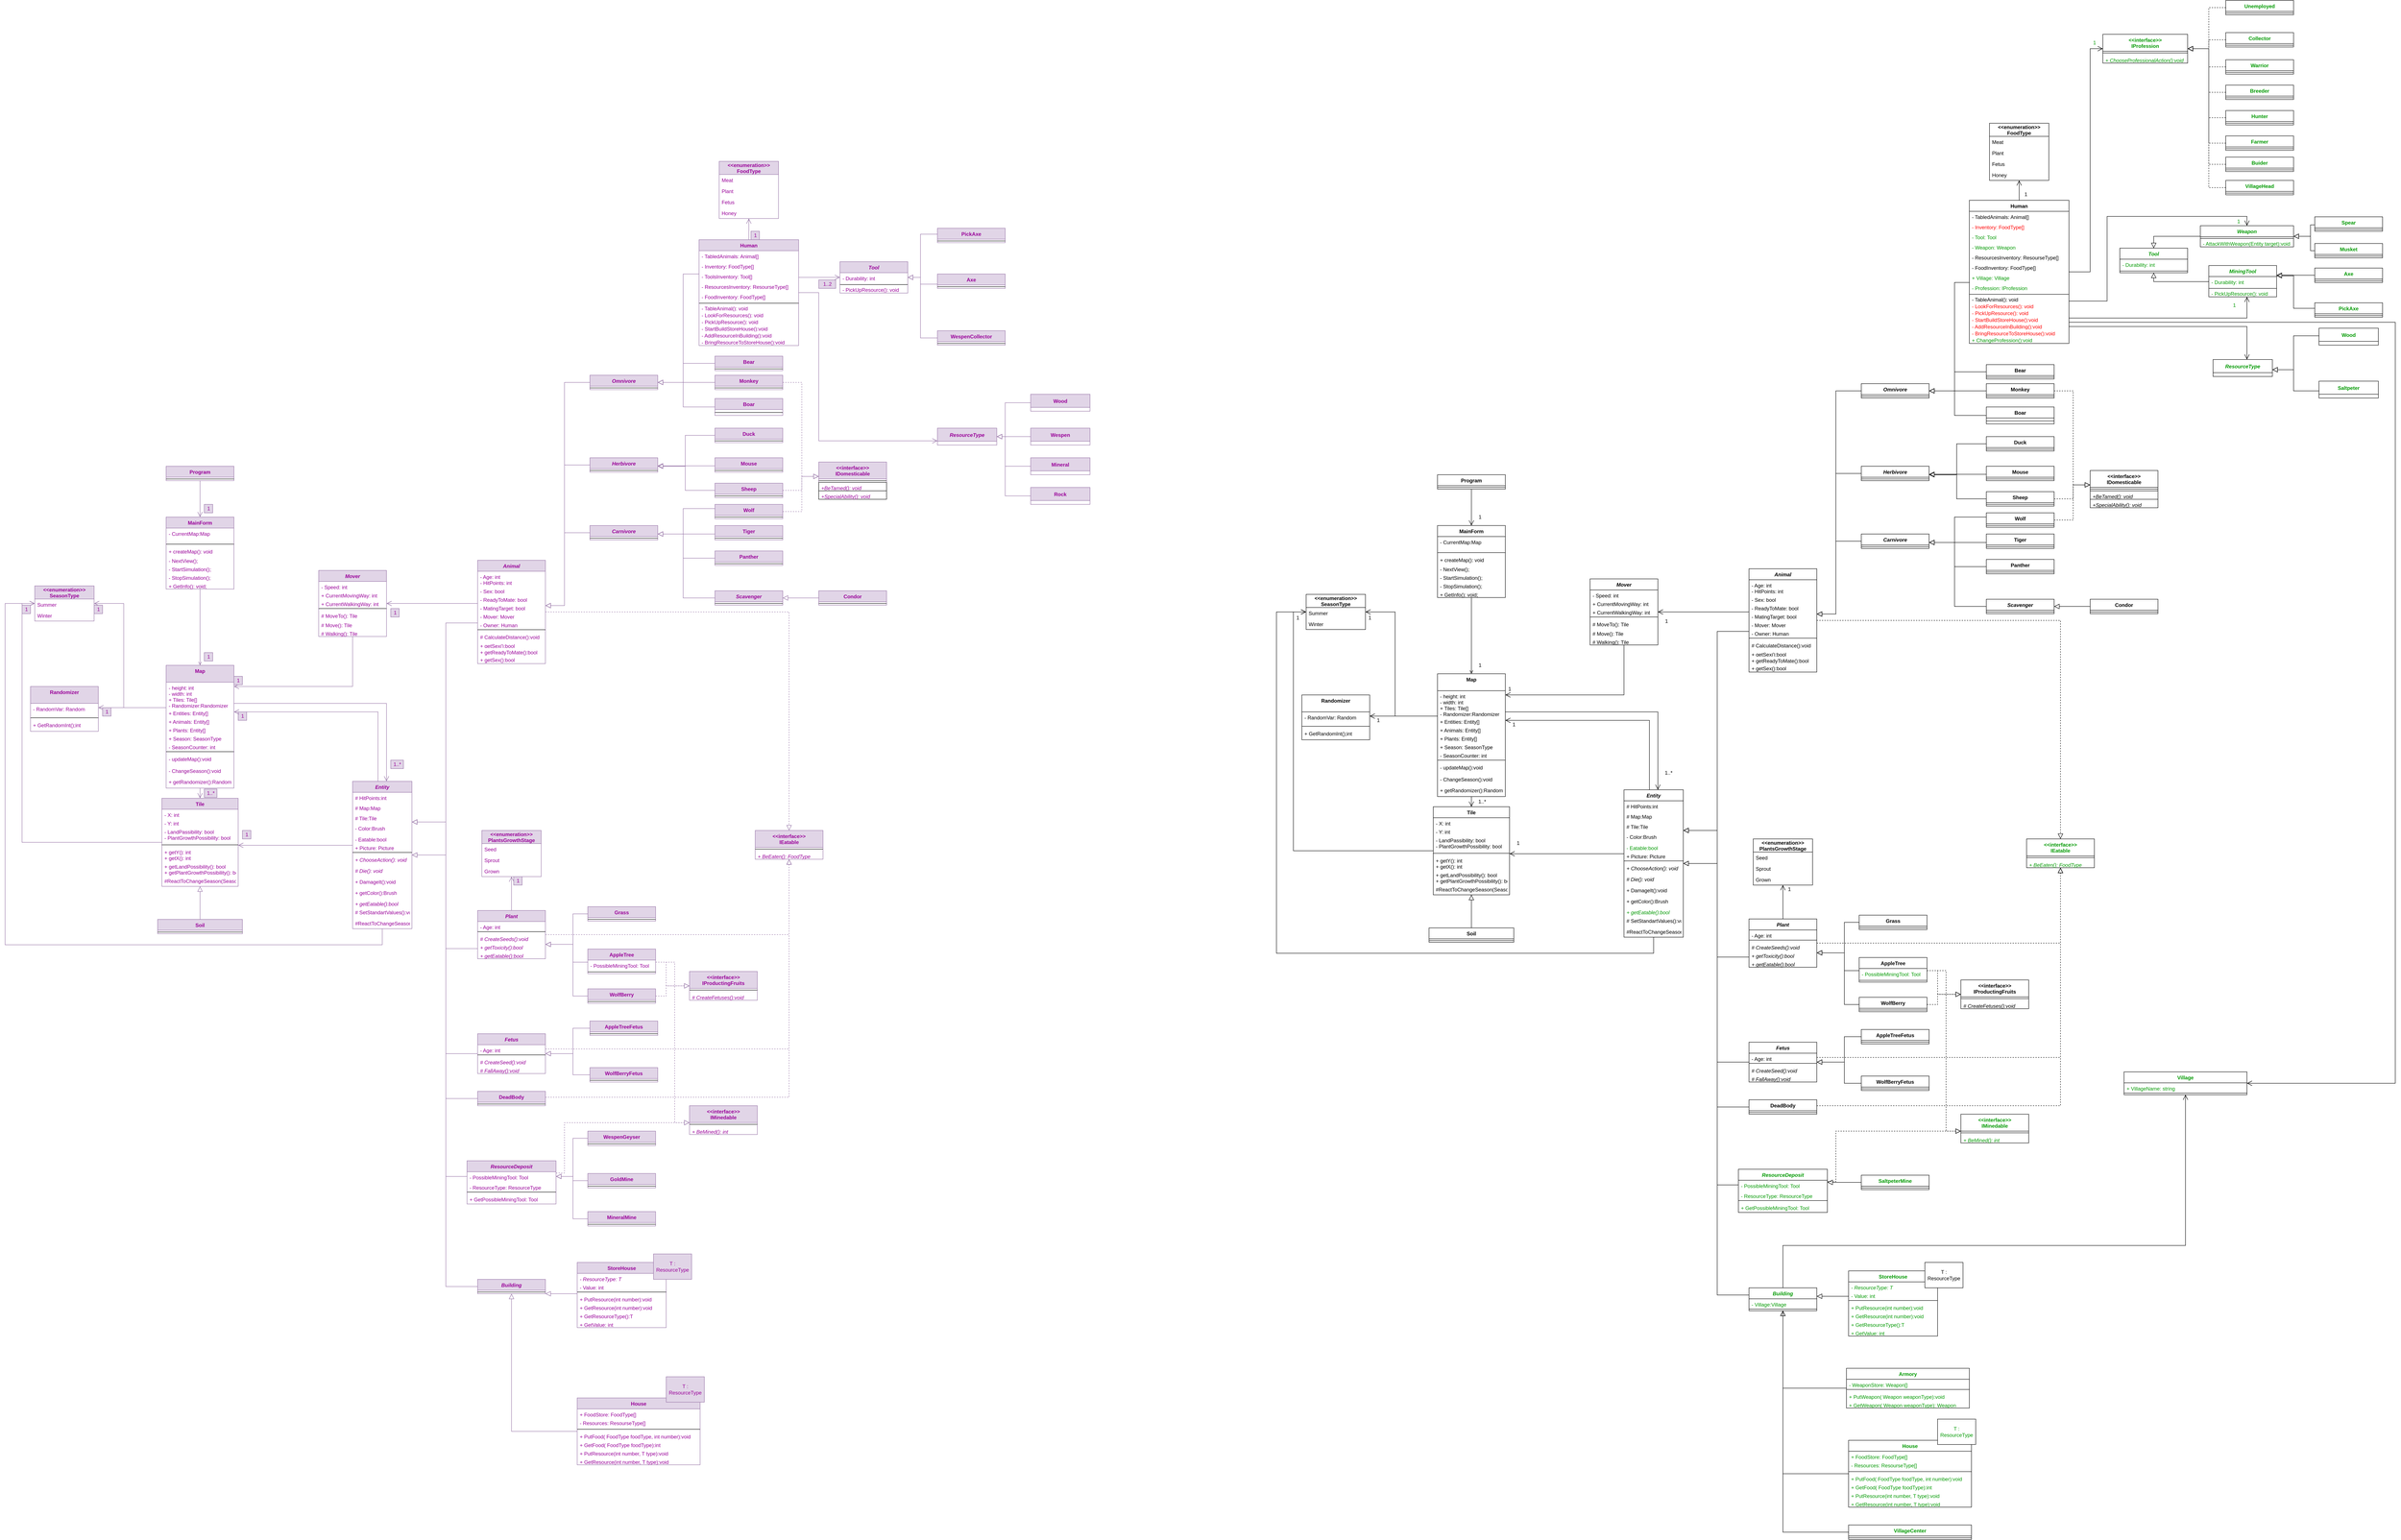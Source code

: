 <mxfile version="15.9.4" type="github">
  <diagram name="Page-1" id="c4acf3e9-155e-7222-9cf6-157b1a14988f">
    <mxGraphModel dx="4682" dy="2425" grid="1" gridSize="10" guides="1" tooltips="1" connect="1" arrows="1" fold="1" page="1" pageScale="1" pageWidth="1100" pageHeight="850" background="none" math="0" shadow="0">
      <root>
        <mxCell id="0" />
        <mxCell id="1" parent="0" />
        <mxCell id="tK33m090suOpxxcHoeYY-7" style="edgeStyle=orthogonalEdgeStyle;rounded=0;orthogonalLoop=1;jettySize=auto;html=1;endArrow=open;endFill=0;endSize=10;startSize=10;startArrow=none;startFill=0;labelBackgroundColor=none;fontColor=#000000;" parent="1" source="_xyLBf4rRskC3J2EZDxW-5" target="_xyLBf4rRskC3J2EZDxW-9" edge="1">
          <mxGeometry relative="1" as="geometry" />
        </mxCell>
        <mxCell id="lUDeA2Y6OBIpnzFLCQ9V-3" style="edgeStyle=orthogonalEdgeStyle;rounded=0;orthogonalLoop=1;jettySize=auto;html=1;endArrow=open;endFill=0;endSize=10;labelBackgroundColor=none;" parent="1" source="_xyLBf4rRskC3J2EZDxW-5" target="s3qruMykAdAHOrOJcpGM-22" edge="1">
          <mxGeometry relative="1" as="geometry">
            <Array as="points">
              <mxPoint x="1180" y="610" />
            </Array>
          </mxGeometry>
        </mxCell>
        <mxCell id="lUDeA2Y6OBIpnzFLCQ9V-32" style="edgeStyle=orthogonalEdgeStyle;rounded=0;orthogonalLoop=1;jettySize=auto;html=1;startArrow=none;startFill=0;endArrow=open;endFill=0;endSize=10;labelBackgroundColor=none;" parent="1" source="_xyLBf4rRskC3J2EZDxW-5" target="lUDeA2Y6OBIpnzFLCQ9V-27" edge="1">
          <mxGeometry relative="1" as="geometry">
            <Array as="points">
              <mxPoint x="560" y="620" />
              <mxPoint x="560" y="620" />
            </Array>
          </mxGeometry>
        </mxCell>
        <mxCell id="GFOue0MWGR3GaLDcJ6To-40" style="edgeStyle=orthogonalEdgeStyle;rounded=0;orthogonalLoop=1;jettySize=auto;html=1;fontColor=#009900;endArrow=open;endFill=0;endSize=10;strokeColor=default;" parent="1" source="_xyLBf4rRskC3J2EZDxW-5" target="GFOue0MWGR3GaLDcJ6To-35" edge="1">
          <mxGeometry relative="1" as="geometry">
            <Array as="points">
              <mxPoint x="560" y="620" />
              <mxPoint x="560" y="374" />
            </Array>
          </mxGeometry>
        </mxCell>
        <mxCell id="_xyLBf4rRskC3J2EZDxW-5" value="Map" style="swimlane;fontStyle=1;align=center;verticalAlign=top;childLayout=stackLayout;horizontal=1;startSize=40;horizontalStack=0;resizeParent=1;resizeParentMax=0;resizeLast=0;collapsible=1;marginBottom=0;labelBackgroundColor=none;" parent="1" vertex="1">
          <mxGeometry x="660" y="520" width="160" height="290" as="geometry" />
        </mxCell>
        <mxCell id="_xyLBf4rRskC3J2EZDxW-6" value="- height: int&#xa;- width: int&#xa;+ Tiles: Tile[]&#xa;- Randomizer:Randomizer" style="text;align=left;verticalAlign=top;spacingLeft=4;spacingRight=4;overflow=hidden;rotatable=0;points=[[0,0.5],[1,0.5]];portConstraint=eastwest;labelBackgroundColor=none;fontColor=#000000;" parent="_xyLBf4rRskC3J2EZDxW-5" vertex="1">
          <mxGeometry y="40" width="160" height="60" as="geometry" />
        </mxCell>
        <mxCell id="lUDeA2Y6OBIpnzFLCQ9V-34" value="+ Entities: Entity[]" style="text;align=left;verticalAlign=top;spacingLeft=4;spacingRight=4;overflow=hidden;rotatable=0;points=[[0,0.5],[1,0.5]];portConstraint=eastwest;labelBackgroundColor=none;fontColor=#000000;" parent="_xyLBf4rRskC3J2EZDxW-5" vertex="1">
          <mxGeometry y="100" width="160" height="20" as="geometry" />
        </mxCell>
        <mxCell id="lUDeA2Y6OBIpnzFLCQ9V-35" value="+ Animals: Entity[]" style="text;align=left;verticalAlign=top;spacingLeft=4;spacingRight=4;overflow=hidden;rotatable=0;points=[[0,0.5],[1,0.5]];portConstraint=eastwest;labelBackgroundColor=none;fontColor=#000000;" parent="_xyLBf4rRskC3J2EZDxW-5" vertex="1">
          <mxGeometry y="120" width="160" height="20" as="geometry" />
        </mxCell>
        <mxCell id="GFOue0MWGR3GaLDcJ6To-34" value="+ Plants: Entity[]" style="text;align=left;verticalAlign=top;spacingLeft=4;spacingRight=4;overflow=hidden;rotatable=0;points=[[0,0.5],[1,0.5]];portConstraint=eastwest;labelBackgroundColor=none;fontColor=#000000;" parent="_xyLBf4rRskC3J2EZDxW-5" vertex="1">
          <mxGeometry y="140" width="160" height="20" as="geometry" />
        </mxCell>
        <mxCell id="lUDeA2Y6OBIpnzFLCQ9V-36" value="+ Season: SeasonType" style="text;align=left;verticalAlign=top;spacingLeft=4;spacingRight=4;overflow=hidden;rotatable=0;points=[[0,0.5],[1,0.5]];portConstraint=eastwest;labelBackgroundColor=none;fontColor=#000000;" parent="_xyLBf4rRskC3J2EZDxW-5" vertex="1">
          <mxGeometry y="160" width="160" height="20" as="geometry" />
        </mxCell>
        <mxCell id="GFOue0MWGR3GaLDcJ6To-41" value="- SeasonCounter: int" style="text;align=left;verticalAlign=top;spacingLeft=4;spacingRight=4;overflow=hidden;rotatable=0;points=[[0,0.5],[1,0.5]];portConstraint=eastwest;labelBackgroundColor=none;fontColor=#000000;" parent="_xyLBf4rRskC3J2EZDxW-5" vertex="1">
          <mxGeometry y="180" width="160" height="20" as="geometry" />
        </mxCell>
        <mxCell id="_xyLBf4rRskC3J2EZDxW-7" value="" style="line;strokeWidth=1;align=left;verticalAlign=middle;spacingTop=-1;spacingLeft=3;spacingRight=3;rotatable=0;labelPosition=right;points=[];portConstraint=eastwest;labelBackgroundColor=none;fontColor=#000000;" parent="_xyLBf4rRskC3J2EZDxW-5" vertex="1">
          <mxGeometry y="200" width="160" height="8" as="geometry" />
        </mxCell>
        <mxCell id="s3qruMykAdAHOrOJcpGM-13" value="- updateMap():void" style="text;align=left;verticalAlign=top;spacingLeft=4;spacingRight=4;overflow=hidden;rotatable=0;points=[[0,0.5],[1,0.5]];portConstraint=eastwest;labelBackgroundColor=none;fontColor=#000000;" parent="_xyLBf4rRskC3J2EZDxW-5" vertex="1">
          <mxGeometry y="208" width="160" height="28" as="geometry" />
        </mxCell>
        <mxCell id="GFOue0MWGR3GaLDcJ6To-53" value="- ChangeSeason():void" style="text;align=left;verticalAlign=top;spacingLeft=4;spacingRight=4;overflow=hidden;rotatable=0;points=[[0,0.5],[1,0.5]];portConstraint=eastwest;labelBackgroundColor=none;fontColor=#000000;" parent="_xyLBf4rRskC3J2EZDxW-5" vertex="1">
          <mxGeometry y="236" width="160" height="26" as="geometry" />
        </mxCell>
        <mxCell id="tCjWMXxbCeVZ_curiyDe-3" value="+ getRandomizer():Randomizer" style="text;align=left;verticalAlign=top;spacingLeft=4;spacingRight=4;overflow=hidden;rotatable=0;points=[[0,0.5],[1,0.5]];portConstraint=eastwest;labelBackgroundColor=none;fontColor=#000000;" parent="_xyLBf4rRskC3J2EZDxW-5" vertex="1">
          <mxGeometry y="262" width="160" height="28" as="geometry" />
        </mxCell>
        <mxCell id="GFOue0MWGR3GaLDcJ6To-49" style="edgeStyle=orthogonalEdgeStyle;rounded=0;orthogonalLoop=1;jettySize=auto;html=1;fontColor=#009900;endArrow=open;endFill=0;endSize=10;strokeColor=default;" parent="1" source="_xyLBf4rRskC3J2EZDxW-9" target="GFOue0MWGR3GaLDcJ6To-35" edge="1">
          <mxGeometry relative="1" as="geometry">
            <Array as="points">
              <mxPoint x="320" y="938" />
              <mxPoint x="320" y="374" />
            </Array>
          </mxGeometry>
        </mxCell>
        <mxCell id="_xyLBf4rRskC3J2EZDxW-9" value="Tile" style="swimlane;fontStyle=1;align=center;verticalAlign=top;childLayout=stackLayout;horizontal=1;startSize=26;horizontalStack=0;resizeParent=1;resizeParentMax=0;resizeLast=0;collapsible=1;marginBottom=0;labelBackgroundColor=none;fontColor=#000000;" parent="1" vertex="1">
          <mxGeometry x="650" y="834" width="180" height="208" as="geometry" />
        </mxCell>
        <mxCell id="tK33m090suOpxxcHoeYY-31" value="- X: int" style="text;align=left;verticalAlign=top;spacingLeft=4;spacingRight=4;overflow=hidden;rotatable=0;points=[[0,0.5],[1,0.5]];portConstraint=eastwest;labelBackgroundColor=none;fontColor=#000000;" parent="_xyLBf4rRskC3J2EZDxW-9" vertex="1">
          <mxGeometry y="26" width="180" height="20" as="geometry" />
        </mxCell>
        <mxCell id="tK33m090suOpxxcHoeYY-32" value="- Y: int" style="text;align=left;verticalAlign=top;spacingLeft=4;spacingRight=4;overflow=hidden;rotatable=0;points=[[0,0.5],[1,0.5]];portConstraint=eastwest;labelBackgroundColor=none;fontColor=#000000;" parent="_xyLBf4rRskC3J2EZDxW-9" vertex="1">
          <mxGeometry y="46" width="180" height="20" as="geometry" />
        </mxCell>
        <mxCell id="QvaqsyEetl3F-smUwmiv-2" value="- LandPassibility: bool&#xa;- PlantGrowthPossibility: bool" style="text;align=left;verticalAlign=top;spacingLeft=4;spacingRight=4;overflow=hidden;rotatable=0;points=[[0,0.5],[1,0.5]];portConstraint=eastwest;labelBackgroundColor=none;fontColor=#000000;" parent="_xyLBf4rRskC3J2EZDxW-9" vertex="1">
          <mxGeometry y="66" width="180" height="40" as="geometry" />
        </mxCell>
        <mxCell id="_xyLBf4rRskC3J2EZDxW-11" value="" style="line;strokeWidth=1;align=left;verticalAlign=middle;spacingTop=-1;spacingLeft=3;spacingRight=3;rotatable=0;labelPosition=right;points=[];portConstraint=eastwest;labelBackgroundColor=none;fontColor=#000000;" parent="_xyLBf4rRskC3J2EZDxW-9" vertex="1">
          <mxGeometry y="106" width="180" height="8" as="geometry" />
        </mxCell>
        <mxCell id="tCjWMXxbCeVZ_curiyDe-1" value="+ getY(): int&#xa;+ getX(): int" style="text;align=left;verticalAlign=top;spacingLeft=4;spacingRight=4;overflow=hidden;rotatable=0;points=[[0,0.5],[1,0.5]];portConstraint=eastwest;labelBackgroundColor=none;fontColor=#000000;" parent="_xyLBf4rRskC3J2EZDxW-9" vertex="1">
          <mxGeometry y="114" width="180" height="34" as="geometry" />
        </mxCell>
        <mxCell id="tCjWMXxbCeVZ_curiyDe-2" value="+ getLandPossibility(): bool&#xa;+ getPlantGrowthPossibility(): bool" style="text;align=left;verticalAlign=top;spacingLeft=4;spacingRight=4;overflow=hidden;rotatable=0;points=[[0,0.5],[1,0.5]];portConstraint=eastwest;labelBackgroundColor=none;fontColor=#000000;" parent="_xyLBf4rRskC3J2EZDxW-9" vertex="1">
          <mxGeometry y="148" width="180" height="34" as="geometry" />
        </mxCell>
        <mxCell id="GFOue0MWGR3GaLDcJ6To-45" value="#ReactToChangeSeason(SeasonType newSeason):void" style="text;align=left;verticalAlign=top;spacingLeft=4;spacingRight=4;overflow=hidden;rotatable=0;points=[[0,0.5],[1,0.5]];portConstraint=eastwest;labelBackgroundColor=none;fontColor=#000000;" parent="_xyLBf4rRskC3J2EZDxW-9" vertex="1">
          <mxGeometry y="182" width="180" height="26" as="geometry" />
        </mxCell>
        <mxCell id="lUDeA2Y6OBIpnzFLCQ9V-10" style="edgeStyle=orthogonalEdgeStyle;rounded=0;orthogonalLoop=1;jettySize=auto;html=1;startArrow=none;startFill=0;endArrow=block;endFill=0;endSize=10;labelBackgroundColor=none;" parent="1" source="v3pDaqWRYXxPAvAmd5gX-1" target="_xyLBf4rRskC3J2EZDxW-9" edge="1">
          <mxGeometry relative="1" as="geometry">
            <Array as="points">
              <mxPoint x="740" y="1090" />
              <mxPoint x="740" y="1090" />
            </Array>
          </mxGeometry>
        </mxCell>
        <mxCell id="v3pDaqWRYXxPAvAmd5gX-1" value="Soil" style="swimlane;fontStyle=1;align=center;verticalAlign=top;childLayout=stackLayout;horizontal=1;startSize=26;horizontalStack=0;resizeParent=1;resizeParentMax=0;resizeLast=0;collapsible=1;marginBottom=0;labelBackgroundColor=none;" parent="1" vertex="1">
          <mxGeometry x="640" y="1120" width="200" height="34" as="geometry" />
        </mxCell>
        <mxCell id="v3pDaqWRYXxPAvAmd5gX-3" value="" style="line;strokeWidth=1;align=left;verticalAlign=middle;spacingTop=-1;spacingLeft=3;spacingRight=3;rotatable=0;labelPosition=right;points=[];portConstraint=eastwest;labelBackgroundColor=none;" parent="v3pDaqWRYXxPAvAmd5gX-1" vertex="1">
          <mxGeometry y="26" width="200" height="8" as="geometry" />
        </mxCell>
        <mxCell id="QvaqsyEetl3F-smUwmiv-9" style="edgeStyle=orthogonalEdgeStyle;rounded=0;orthogonalLoop=1;jettySize=auto;html=1;endArrow=block;endFill=0;endSize=10;labelBackgroundColor=none;" parent="1" source="v3pDaqWRYXxPAvAmd5gX-28" target="s3qruMykAdAHOrOJcpGM-22" edge="1">
          <mxGeometry relative="1" as="geometry">
            <Array as="points">
              <mxPoint x="1320" y="1189" />
              <mxPoint x="1320" y="890" />
            </Array>
          </mxGeometry>
        </mxCell>
        <mxCell id="GOziUS8xMTXhWKEQs9-W-17" style="edgeStyle=orthogonalEdgeStyle;rounded=0;orthogonalLoop=1;jettySize=auto;html=1;fontColor=#000000;endArrow=open;endFill=0;endSize=10;labelBackgroundColor=none;" parent="1" source="v3pDaqWRYXxPAvAmd5gX-28" target="GOziUS8xMTXhWKEQs9-W-12" edge="1">
          <mxGeometry relative="1" as="geometry" />
        </mxCell>
        <mxCell id="h7rE-Q1z8wtShtCBn0Cs-93" style="edgeStyle=orthogonalEdgeStyle;rounded=0;orthogonalLoop=1;jettySize=auto;html=1;dashed=1;fontColor=#009900;endArrow=block;endFill=0;endSize=10;" parent="1" source="v3pDaqWRYXxPAvAmd5gX-28" target="h7rE-Q1z8wtShtCBn0Cs-88" edge="1">
          <mxGeometry relative="1" as="geometry" />
        </mxCell>
        <mxCell id="v3pDaqWRYXxPAvAmd5gX-28" value="Plant" style="swimlane;fontStyle=3;align=center;verticalAlign=top;childLayout=stackLayout;horizontal=1;startSize=26;horizontalStack=0;resizeParent=1;resizeParentMax=0;resizeLast=0;collapsible=1;marginBottom=0;labelBackgroundColor=none;" parent="1" vertex="1">
          <mxGeometry x="1395" y="1099" width="160" height="114" as="geometry">
            <mxRectangle x="1395" y="1099" width="60" height="26" as="alternateBounds" />
          </mxGeometry>
        </mxCell>
        <mxCell id="GOziUS8xMTXhWKEQs9-W-26" value="- Age: int" style="text;align=left;verticalAlign=top;spacingLeft=4;spacingRight=4;overflow=hidden;rotatable=0;points=[[0,0.5],[1,0.5]];portConstraint=eastwest;fontStyle=0;labelBackgroundColor=none;" parent="v3pDaqWRYXxPAvAmd5gX-28" vertex="1">
          <mxGeometry y="26" width="160" height="20" as="geometry" />
        </mxCell>
        <mxCell id="v3pDaqWRYXxPAvAmd5gX-30" value="" style="line;strokeWidth=1;align=left;verticalAlign=middle;spacingTop=-1;spacingLeft=3;spacingRight=3;rotatable=0;labelPosition=right;points=[];portConstraint=eastwest;labelBackgroundColor=none;" parent="v3pDaqWRYXxPAvAmd5gX-28" vertex="1">
          <mxGeometry y="46" width="160" height="8" as="geometry" />
        </mxCell>
        <mxCell id="uQyLJOUiB2QbZ60BsBIK-18" value="# CreateSeeds():void" style="text;align=left;verticalAlign=top;spacingLeft=4;spacingRight=4;overflow=hidden;rotatable=0;points=[[0,0.5],[1,0.5]];portConstraint=eastwest;fontStyle=2;labelBackgroundColor=none;" parent="v3pDaqWRYXxPAvAmd5gX-28" vertex="1">
          <mxGeometry y="54" width="160" height="20" as="geometry" />
        </mxCell>
        <mxCell id="tCjWMXxbCeVZ_curiyDe-5" value="+ getToxicity():bool" style="text;align=left;verticalAlign=top;spacingLeft=4;spacingRight=4;overflow=hidden;rotatable=0;points=[[0,0.5],[1,0.5]];portConstraint=eastwest;fontStyle=2;labelBackgroundColor=none;" parent="v3pDaqWRYXxPAvAmd5gX-28" vertex="1">
          <mxGeometry y="74" width="160" height="20" as="geometry" />
        </mxCell>
        <mxCell id="tCjWMXxbCeVZ_curiyDe-6" value="+ getEatable():bool" style="text;align=left;verticalAlign=top;spacingLeft=4;spacingRight=4;overflow=hidden;rotatable=0;points=[[0,0.5],[1,0.5]];portConstraint=eastwest;fontStyle=2;labelBackgroundColor=none;" parent="v3pDaqWRYXxPAvAmd5gX-28" vertex="1">
          <mxGeometry y="94" width="160" height="20" as="geometry" />
        </mxCell>
        <mxCell id="v3pDaqWRYXxPAvAmd5gX-79" style="edgeStyle=orthogonalEdgeStyle;rounded=0;orthogonalLoop=1;jettySize=auto;html=1;endArrow=block;endFill=0;startSize=6;endSize=10;strokeWidth=1;fontColor=#000000;labelBackgroundColor=none;" parent="1" source="v3pDaqWRYXxPAvAmd5gX-75" target="v3pDaqWRYXxPAvAmd5gX-28" edge="1">
          <mxGeometry relative="1" as="geometry">
            <Array as="points">
              <mxPoint x="1620" y="1107" />
              <mxPoint x="1620" y="1179" />
            </Array>
          </mxGeometry>
        </mxCell>
        <mxCell id="v3pDaqWRYXxPAvAmd5gX-75" value="Grass" style="swimlane;fontStyle=1;align=center;verticalAlign=top;childLayout=stackLayout;horizontal=1;startSize=26;horizontalStack=0;resizeParent=1;resizeParentMax=0;resizeLast=0;collapsible=1;marginBottom=0;labelBackgroundColor=none;" parent="1" vertex="1">
          <mxGeometry x="1655" y="1090" width="160" height="34" as="geometry" />
        </mxCell>
        <mxCell id="v3pDaqWRYXxPAvAmd5gX-77" value="" style="line;strokeWidth=1;align=left;verticalAlign=middle;spacingTop=-1;spacingLeft=3;spacingRight=3;rotatable=0;labelPosition=right;points=[];portConstraint=eastwest;labelBackgroundColor=none;" parent="v3pDaqWRYXxPAvAmd5gX-75" vertex="1">
          <mxGeometry y="26" width="160" height="8" as="geometry" />
        </mxCell>
        <mxCell id="lUDeA2Y6OBIpnzFLCQ9V-1" style="edgeStyle=orthogonalEdgeStyle;rounded=0;orthogonalLoop=1;jettySize=auto;html=1;endArrow=open;endFill=0;labelBackgroundColor=none;fontColor=#000000;" parent="1" source="R_GVhmnV9ysI4ZdF6uMz-18" target="_xyLBf4rRskC3J2EZDxW-5" edge="1">
          <mxGeometry relative="1" as="geometry" />
        </mxCell>
        <mxCell id="R_GVhmnV9ysI4ZdF6uMz-18" value="MainForm" style="swimlane;fontStyle=1;align=center;verticalAlign=top;childLayout=stackLayout;horizontal=1;startSize=26;horizontalStack=0;resizeParent=1;resizeParentMax=0;resizeLast=0;collapsible=1;marginBottom=0;labelBackgroundColor=none;fontColor=#000000;" parent="1" vertex="1">
          <mxGeometry x="660" y="170" width="160" height="170" as="geometry" />
        </mxCell>
        <mxCell id="R_GVhmnV9ysI4ZdF6uMz-19" value="- CurrentMap:Map" style="text;align=left;verticalAlign=top;spacingLeft=4;spacingRight=4;overflow=hidden;rotatable=0;points=[[0,0.5],[1,0.5]];portConstraint=eastwest;labelBackgroundColor=none;fontColor=#000000;" parent="R_GVhmnV9ysI4ZdF6uMz-18" vertex="1">
          <mxGeometry y="26" width="160" height="34" as="geometry" />
        </mxCell>
        <mxCell id="R_GVhmnV9ysI4ZdF6uMz-20" value="" style="line;strokeWidth=1;align=left;verticalAlign=middle;spacingTop=-1;spacingLeft=3;spacingRight=3;rotatable=0;labelPosition=right;points=[];portConstraint=eastwest;labelBackgroundColor=none;fontColor=#000000;" parent="R_GVhmnV9ysI4ZdF6uMz-18" vertex="1">
          <mxGeometry y="60" width="160" height="8" as="geometry" />
        </mxCell>
        <mxCell id="R_GVhmnV9ysI4ZdF6uMz-21" value="+ createMap(): void" style="text;align=left;verticalAlign=top;spacingLeft=4;spacingRight=4;overflow=hidden;rotatable=0;points=[[0,0.5],[1,0.5]];portConstraint=eastwest;labelBackgroundColor=none;fontColor=#000000;" parent="R_GVhmnV9ysI4ZdF6uMz-18" vertex="1">
          <mxGeometry y="68" width="160" height="22" as="geometry" />
        </mxCell>
        <mxCell id="8E_h5tTmM04f4tNInj24-1" value="- NextView();" style="text;align=left;verticalAlign=top;spacingLeft=4;spacingRight=4;overflow=hidden;rotatable=0;points=[[0,0.5],[1,0.5]];portConstraint=eastwest;labelBackgroundColor=none;fontColor=#000000;" parent="R_GVhmnV9ysI4ZdF6uMz-18" vertex="1">
          <mxGeometry y="90" width="160" height="20" as="geometry" />
        </mxCell>
        <mxCell id="lUDeA2Y6OBIpnzFLCQ9V-37" value="- StartSimulation();" style="text;align=left;verticalAlign=top;spacingLeft=4;spacingRight=4;overflow=hidden;rotatable=0;points=[[0,0.5],[1,0.5]];portConstraint=eastwest;labelBackgroundColor=none;fontColor=#000000;" parent="R_GVhmnV9ysI4ZdF6uMz-18" vertex="1">
          <mxGeometry y="110" width="160" height="20" as="geometry" />
        </mxCell>
        <mxCell id="lUDeA2Y6OBIpnzFLCQ9V-38" value="- StopSimulation();" style="text;align=left;verticalAlign=top;spacingLeft=4;spacingRight=4;overflow=hidden;rotatable=0;points=[[0,0.5],[1,0.5]];portConstraint=eastwest;labelBackgroundColor=none;fontColor=#000000;" parent="R_GVhmnV9ysI4ZdF6uMz-18" vertex="1">
          <mxGeometry y="130" width="160" height="20" as="geometry" />
        </mxCell>
        <mxCell id="GFOue0MWGR3GaLDcJ6To-47" value="+ GetInfo(): void;" style="text;align=left;verticalAlign=top;spacingLeft=4;spacingRight=4;overflow=hidden;rotatable=0;points=[[0,0.5],[1,0.5]];portConstraint=eastwest;labelBackgroundColor=none;fontColor=#000000;" parent="R_GVhmnV9ysI4ZdF6uMz-18" vertex="1">
          <mxGeometry y="150" width="160" height="20" as="geometry" />
        </mxCell>
        <mxCell id="tK33m090suOpxxcHoeYY-29" value="1..*" style="text;html=1;align=center;verticalAlign=middle;resizable=0;points=[];autosize=1;labelBackgroundColor=none;fontColor=#000000;" parent="1" vertex="1">
          <mxGeometry x="750" y="812" width="30" height="20" as="geometry" />
        </mxCell>
        <mxCell id="tK33m090suOpxxcHoeYY-34" value="1" style="text;html=1;align=center;verticalAlign=middle;resizable=0;points=[];autosize=1;labelBackgroundColor=none;fontColor=#000000;" parent="1" vertex="1">
          <mxGeometry x="830" y="630" width="20" height="20" as="geometry" />
        </mxCell>
        <mxCell id="lUDeA2Y6OBIpnzFLCQ9V-2" style="edgeStyle=orthogonalEdgeStyle;rounded=0;orthogonalLoop=1;jettySize=auto;html=1;endArrow=open;endFill=0;endSize=10;labelBackgroundColor=none;" parent="1" source="s3qruMykAdAHOrOJcpGM-22" target="_xyLBf4rRskC3J2EZDxW-5" edge="1">
          <mxGeometry relative="1" as="geometry">
            <Array as="points">
              <mxPoint x="1160" y="630" />
            </Array>
          </mxGeometry>
        </mxCell>
        <mxCell id="lUDeA2Y6OBIpnzFLCQ9V-22" style="edgeStyle=orthogonalEdgeStyle;rounded=0;orthogonalLoop=1;jettySize=auto;html=1;startArrow=none;startFill=0;endArrow=open;endFill=0;endSize=10;labelBackgroundColor=none;" parent="1" source="s3qruMykAdAHOrOJcpGM-22" target="_xyLBf4rRskC3J2EZDxW-9" edge="1">
          <mxGeometry relative="1" as="geometry">
            <Array as="points">
              <mxPoint x="1050" y="945" />
              <mxPoint x="1050" y="945" />
            </Array>
          </mxGeometry>
        </mxCell>
        <mxCell id="GFOue0MWGR3GaLDcJ6To-50" style="edgeStyle=orthogonalEdgeStyle;rounded=0;orthogonalLoop=1;jettySize=auto;html=1;fontColor=#009900;endArrow=open;endFill=0;endSize=10;strokeColor=default;" parent="1" source="s3qruMykAdAHOrOJcpGM-22" target="GFOue0MWGR3GaLDcJ6To-35" edge="1">
          <mxGeometry relative="1" as="geometry">
            <Array as="points">
              <mxPoint x="1170" y="1180" />
              <mxPoint x="280" y="1180" />
              <mxPoint x="280" y="374" />
            </Array>
          </mxGeometry>
        </mxCell>
        <mxCell id="s3qruMykAdAHOrOJcpGM-22" value="Entity" style="swimlane;fontStyle=3;align=center;verticalAlign=top;childLayout=stackLayout;horizontal=1;startSize=26;horizontalStack=0;resizeParent=1;resizeParentMax=0;resizeLast=0;collapsible=1;marginBottom=0;labelBackgroundColor=none;" parent="1" vertex="1">
          <mxGeometry x="1100" y="794" width="140" height="348" as="geometry" />
        </mxCell>
        <mxCell id="scuy19078v-DDYSuCrTV-1" value="# HitPoints:int " style="text;align=left;verticalAlign=top;spacingLeft=4;spacingRight=4;overflow=hidden;rotatable=0;points=[[0,0.5],[1,0.5]];portConstraint=eastwest;labelBackgroundColor=none;" parent="s3qruMykAdAHOrOJcpGM-22" vertex="1">
          <mxGeometry y="26" width="140" height="24" as="geometry" />
        </mxCell>
        <mxCell id="scuy19078v-DDYSuCrTV-3" value="# Map:Map" style="text;align=left;verticalAlign=top;spacingLeft=4;spacingRight=4;overflow=hidden;rotatable=0;points=[[0,0.5],[1,0.5]];portConstraint=eastwest;labelBackgroundColor=none;fontColor=#000000;" parent="s3qruMykAdAHOrOJcpGM-22" vertex="1">
          <mxGeometry y="50" width="140" height="24" as="geometry" />
        </mxCell>
        <mxCell id="scuy19078v-DDYSuCrTV-4" value="# Tile:Tile" style="text;align=left;verticalAlign=top;spacingLeft=4;spacingRight=4;overflow=hidden;rotatable=0;points=[[0,0.5],[1,0.5]];portConstraint=eastwest;labelBackgroundColor=none;fontColor=#000000;" parent="s3qruMykAdAHOrOJcpGM-22" vertex="1">
          <mxGeometry y="74" width="140" height="24" as="geometry" />
        </mxCell>
        <mxCell id="SBPc5HN0QN9MTusp5TGx-4" value="- Color:Brush" style="text;align=left;verticalAlign=top;spacingLeft=4;spacingRight=4;overflow=hidden;rotatable=0;points=[[0,0.5],[1,0.5]];portConstraint=eastwest;labelBackgroundColor=none;fontColor=#000000;" parent="s3qruMykAdAHOrOJcpGM-22" vertex="1">
          <mxGeometry y="98" width="140" height="26" as="geometry" />
        </mxCell>
        <mxCell id="GFOue0MWGR3GaLDcJ6To-46" value="- Eatable:bool" style="text;align=left;verticalAlign=top;spacingLeft=4;spacingRight=4;overflow=hidden;rotatable=0;points=[[0,0.5],[1,0.5]];portConstraint=eastwest;fontStyle=0;labelBackgroundColor=none;fontColor=#009900;" parent="s3qruMykAdAHOrOJcpGM-22" vertex="1">
          <mxGeometry y="124" width="140" height="20" as="geometry" />
        </mxCell>
        <mxCell id="SBPc5HN0QN9MTusp5TGx-5" value="+ Picture: Picture" style="text;align=left;verticalAlign=top;spacingLeft=4;spacingRight=4;overflow=hidden;rotatable=0;points=[[0,0.5],[1,0.5]];portConstraint=eastwest;fontStyle=0;labelBackgroundColor=none;fontColor=#000000;" parent="s3qruMykAdAHOrOJcpGM-22" vertex="1">
          <mxGeometry y="144" width="140" height="20" as="geometry" />
        </mxCell>
        <mxCell id="s3qruMykAdAHOrOJcpGM-24" value="" style="line;strokeWidth=1;align=left;verticalAlign=middle;spacingTop=-1;spacingLeft=3;spacingRight=3;rotatable=0;labelPosition=right;points=[];portConstraint=eastwest;labelBackgroundColor=none;fontColor=#000000;" parent="s3qruMykAdAHOrOJcpGM-22" vertex="1">
          <mxGeometry y="164" width="140" height="8" as="geometry" />
        </mxCell>
        <mxCell id="s3qruMykAdAHOrOJcpGM-25" value="+ ChooseAction(): void" style="text;align=left;verticalAlign=top;spacingLeft=4;spacingRight=4;overflow=hidden;rotatable=0;points=[[0,0.5],[1,0.5]];portConstraint=eastwest;fontStyle=2;labelBackgroundColor=none;fontColor=#000000;" parent="s3qruMykAdAHOrOJcpGM-22" vertex="1">
          <mxGeometry y="172" width="140" height="26" as="geometry" />
        </mxCell>
        <mxCell id="lUDeA2Y6OBIpnzFLCQ9V-24" value="# Die(): void" style="text;align=left;verticalAlign=top;spacingLeft=4;spacingRight=4;overflow=hidden;rotatable=0;points=[[0,0.5],[1,0.5]];portConstraint=eastwest;fontStyle=2;labelBackgroundColor=none;fontColor=#000000;" parent="s3qruMykAdAHOrOJcpGM-22" vertex="1">
          <mxGeometry y="198" width="140" height="26" as="geometry" />
        </mxCell>
        <mxCell id="lUDeA2Y6OBIpnzFLCQ9V-25" value="+ DamageIt():void" style="text;align=left;verticalAlign=top;spacingLeft=4;spacingRight=4;overflow=hidden;rotatable=0;points=[[0,0.5],[1,0.5]];portConstraint=eastwest;labelBackgroundColor=none;fontColor=#000000;" parent="s3qruMykAdAHOrOJcpGM-22" vertex="1">
          <mxGeometry y="224" width="140" height="26" as="geometry" />
        </mxCell>
        <mxCell id="tCjWMXxbCeVZ_curiyDe-4" value="+ getColor():Brush" style="text;align=left;verticalAlign=top;spacingLeft=4;spacingRight=4;overflow=hidden;rotatable=0;points=[[0,0.5],[1,0.5]];portConstraint=eastwest;labelBackgroundColor=none;fontColor=#000000;" parent="s3qruMykAdAHOrOJcpGM-22" vertex="1">
          <mxGeometry y="250" width="140" height="26" as="geometry" />
        </mxCell>
        <mxCell id="SBPc5HN0QN9MTusp5TGx-3" value="+ getEatable():bool" style="text;align=left;verticalAlign=top;spacingLeft=4;spacingRight=4;overflow=hidden;rotatable=0;points=[[0,0.5],[1,0.5]];portConstraint=eastwest;fontStyle=2;labelBackgroundColor=none;fontColor=#009900;" parent="s3qruMykAdAHOrOJcpGM-22" vertex="1">
          <mxGeometry y="276" width="140" height="20" as="geometry" />
        </mxCell>
        <mxCell id="SBPc5HN0QN9MTusp5TGx-1" value="# SetStandartValues():void" style="text;align=left;verticalAlign=top;spacingLeft=4;spacingRight=4;overflow=hidden;rotatable=0;points=[[0,0.5],[1,0.5]];portConstraint=eastwest;labelBackgroundColor=none;fontColor=#000000;" parent="s3qruMykAdAHOrOJcpGM-22" vertex="1">
          <mxGeometry y="296" width="140" height="26" as="geometry" />
        </mxCell>
        <mxCell id="GFOue0MWGR3GaLDcJ6To-43" value="#ReactToChangeSeason():void" style="text;align=left;verticalAlign=top;spacingLeft=4;spacingRight=4;overflow=hidden;rotatable=0;points=[[0,0.5],[1,0.5]];portConstraint=eastwest;labelBackgroundColor=none;fontColor=#000000;" parent="s3qruMykAdAHOrOJcpGM-22" vertex="1">
          <mxGeometry y="322" width="140" height="26" as="geometry" />
        </mxCell>
        <mxCell id="lUDeA2Y6OBIpnzFLCQ9V-12" value="1..*" style="text;html=1;align=center;verticalAlign=middle;resizable=0;points=[];autosize=1;labelBackgroundColor=none;" parent="1" vertex="1">
          <mxGeometry x="1190" y="744" width="30" height="20" as="geometry" />
        </mxCell>
        <mxCell id="lUDeA2Y6OBIpnzFLCQ9V-13" value="1" style="text;html=1;align=center;verticalAlign=middle;resizable=0;points=[];autosize=1;labelBackgroundColor=none;fontColor=#000000;" parent="1" vertex="1">
          <mxGeometry x="750" y="490" width="20" height="20" as="geometry" />
        </mxCell>
        <mxCell id="lUDeA2Y6OBIpnzFLCQ9V-19" style="edgeStyle=orthogonalEdgeStyle;rounded=0;orthogonalLoop=1;jettySize=auto;html=1;startArrow=none;startFill=0;endArrow=open;endFill=0;endSize=10;labelBackgroundColor=none;" parent="1" source="lUDeA2Y6OBIpnzFLCQ9V-14" target="R_GVhmnV9ysI4ZdF6uMz-18" edge="1">
          <mxGeometry relative="1" as="geometry" />
        </mxCell>
        <mxCell id="lUDeA2Y6OBIpnzFLCQ9V-14" value="Program" style="swimlane;fontStyle=1;align=center;verticalAlign=top;childLayout=stackLayout;horizontal=1;startSize=26;horizontalStack=0;resizeParent=1;resizeParentMax=0;resizeLast=0;collapsible=1;marginBottom=0;labelBackgroundColor=none;" parent="1" vertex="1">
          <mxGeometry x="660" y="50" width="160" height="34" as="geometry" />
        </mxCell>
        <mxCell id="lUDeA2Y6OBIpnzFLCQ9V-16" value="" style="line;strokeWidth=1;align=left;verticalAlign=middle;spacingTop=-1;spacingLeft=3;spacingRight=3;rotatable=0;labelPosition=right;points=[];portConstraint=eastwest;labelBackgroundColor=none;" parent="lUDeA2Y6OBIpnzFLCQ9V-14" vertex="1">
          <mxGeometry y="26" width="160" height="8" as="geometry" />
        </mxCell>
        <mxCell id="lUDeA2Y6OBIpnzFLCQ9V-20" value="1" style="text;html=1;align=center;verticalAlign=middle;resizable=0;points=[];autosize=1;labelBackgroundColor=none;" parent="1" vertex="1">
          <mxGeometry x="750" y="140" width="20" height="20" as="geometry" />
        </mxCell>
        <mxCell id="lUDeA2Y6OBIpnzFLCQ9V-21" value="1" style="text;html=1;align=center;verticalAlign=middle;resizable=0;points=[];autosize=1;labelBackgroundColor=none;fontColor=#000000;" parent="1" vertex="1">
          <mxGeometry x="840" y="910" width="20" height="20" as="geometry" />
        </mxCell>
        <mxCell id="lUDeA2Y6OBIpnzFLCQ9V-27" value="Randomizer" style="swimlane;fontStyle=1;align=center;verticalAlign=top;childLayout=stackLayout;horizontal=1;startSize=40;horizontalStack=0;resizeParent=1;resizeParentMax=0;resizeLast=0;collapsible=1;marginBottom=0;labelBackgroundColor=none;" parent="1" vertex="1">
          <mxGeometry x="340" y="570" width="160" height="106" as="geometry" />
        </mxCell>
        <mxCell id="lUDeA2Y6OBIpnzFLCQ9V-28" value="- RandomVar: Random" style="text;align=left;verticalAlign=top;spacingLeft=4;spacingRight=4;overflow=hidden;rotatable=0;points=[[0,0.5],[1,0.5]];portConstraint=eastwest;labelBackgroundColor=none;" parent="lUDeA2Y6OBIpnzFLCQ9V-27" vertex="1">
          <mxGeometry y="40" width="160" height="30" as="geometry" />
        </mxCell>
        <mxCell id="lUDeA2Y6OBIpnzFLCQ9V-29" value="" style="line;strokeWidth=1;align=left;verticalAlign=middle;spacingTop=-1;spacingLeft=3;spacingRight=3;rotatable=0;labelPosition=right;points=[];portConstraint=eastwest;labelBackgroundColor=none;" parent="lUDeA2Y6OBIpnzFLCQ9V-27" vertex="1">
          <mxGeometry y="70" width="160" height="8" as="geometry" />
        </mxCell>
        <mxCell id="lUDeA2Y6OBIpnzFLCQ9V-31" value="+ GetRandomInt();int" style="text;align=left;verticalAlign=top;spacingLeft=4;spacingRight=4;overflow=hidden;rotatable=0;points=[[0,0.5],[1,0.5]];portConstraint=eastwest;labelBackgroundColor=none;" parent="lUDeA2Y6OBIpnzFLCQ9V-27" vertex="1">
          <mxGeometry y="78" width="160" height="28" as="geometry" />
        </mxCell>
        <mxCell id="lUDeA2Y6OBIpnzFLCQ9V-33" value="1" style="text;html=1;align=center;verticalAlign=middle;resizable=0;points=[];autosize=1;labelBackgroundColor=none;" parent="1" vertex="1">
          <mxGeometry x="510" y="620" width="20" height="20" as="geometry" />
        </mxCell>
        <mxCell id="GOziUS8xMTXhWKEQs9-W-12" value="&lt;&lt;enumeration&gt;&gt;&#xa;PlantsGrowthStage" style="swimlane;fontStyle=1;childLayout=stackLayout;horizontal=1;startSize=31;horizontalStack=0;resizeParent=1;resizeParentMax=0;resizeLast=0;collapsible=1;marginBottom=0;labelBackgroundColor=none;" parent="1" vertex="1">
          <mxGeometry x="1405" y="910" width="140" height="109" as="geometry" />
        </mxCell>
        <mxCell id="GOziUS8xMTXhWKEQs9-W-13" value="Seed" style="text;align=left;verticalAlign=top;spacingLeft=4;spacingRight=4;overflow=hidden;rotatable=0;points=[[0,0.5],[1,0.5]];portConstraint=eastwest;labelBackgroundColor=none;" parent="GOziUS8xMTXhWKEQs9-W-12" vertex="1">
          <mxGeometry y="31" width="140" height="26" as="geometry" />
        </mxCell>
        <mxCell id="GOziUS8xMTXhWKEQs9-W-14" value="Sprout" style="text;align=left;verticalAlign=top;spacingLeft=4;spacingRight=4;overflow=hidden;rotatable=0;points=[[0,0.5],[1,0.5]];portConstraint=eastwest;labelBackgroundColor=none;" parent="GOziUS8xMTXhWKEQs9-W-12" vertex="1">
          <mxGeometry y="57" width="140" height="26" as="geometry" />
        </mxCell>
        <mxCell id="GOziUS8xMTXhWKEQs9-W-15" value="Grown" style="text;align=left;verticalAlign=top;spacingLeft=4;spacingRight=4;overflow=hidden;rotatable=0;points=[[0,0.5],[1,0.5]];portConstraint=eastwest;labelBackgroundColor=none;" parent="GOziUS8xMTXhWKEQs9-W-12" vertex="1">
          <mxGeometry y="83" width="140" height="26" as="geometry" />
        </mxCell>
        <mxCell id="GOziUS8xMTXhWKEQs9-W-18" value="1" style="text;html=1;align=center;verticalAlign=middle;resizable=0;points=[];autosize=1;labelBackgroundColor=none;" parent="1" vertex="1">
          <mxGeometry x="1480" y="1019" width="20" height="20" as="geometry" />
        </mxCell>
        <mxCell id="GOziUS8xMTXhWKEQs9-W-25" style="edgeStyle=orthogonalEdgeStyle;rounded=0;orthogonalLoop=1;jettySize=auto;html=1;fontColor=#000000;endArrow=block;endFill=0;endSize=10;labelBackgroundColor=none;" parent="1" source="GOziUS8xMTXhWKEQs9-W-19" target="v3pDaqWRYXxPAvAmd5gX-28" edge="1">
          <mxGeometry relative="1" as="geometry">
            <Array as="points">
              <mxPoint x="1620" y="1221" />
              <mxPoint x="1620" y="1179" />
            </Array>
          </mxGeometry>
        </mxCell>
        <mxCell id="scuy19078v-DDYSuCrTV-10" style="edgeStyle=orthogonalEdgeStyle;rounded=0;orthogonalLoop=1;jettySize=auto;html=1;fontColor=#000000;dashed=1;endSize=10;endArrow=block;endFill=0;labelBackgroundColor=none;" parent="1" source="GOziUS8xMTXhWKEQs9-W-19" target="scuy19078v-DDYSuCrTV-5" edge="1">
          <mxGeometry relative="1" as="geometry">
            <Array as="points">
              <mxPoint x="1840" y="1221" />
              <mxPoint x="1840" y="1277" />
            </Array>
          </mxGeometry>
        </mxCell>
        <mxCell id="h7rE-Q1z8wtShtCBn0Cs-43" style="edgeStyle=orthogonalEdgeStyle;rounded=0;orthogonalLoop=1;jettySize=auto;html=1;fontColor=#009900;endArrow=block;endFill=0;endSize=10;dashed=1;" parent="1" source="GOziUS8xMTXhWKEQs9-W-19" target="h7rE-Q1z8wtShtCBn0Cs-40" edge="1">
          <mxGeometry relative="1" as="geometry">
            <Array as="points">
              <mxPoint x="1860" y="1221" />
              <mxPoint x="1860" y="1600" />
            </Array>
          </mxGeometry>
        </mxCell>
        <mxCell id="GOziUS8xMTXhWKEQs9-W-19" value="AppleTree" style="swimlane;fontStyle=1;align=center;verticalAlign=top;childLayout=stackLayout;horizontal=1;startSize=26;horizontalStack=0;resizeParent=1;resizeParentMax=0;resizeLast=0;collapsible=1;marginBottom=0;labelBackgroundColor=none;" parent="1" vertex="1">
          <mxGeometry x="1655" y="1190" width="160" height="58" as="geometry" />
        </mxCell>
        <mxCell id="h7rE-Q1z8wtShtCBn0Cs-52" value="- PossibleMiningTool: Tool" style="text;align=left;verticalAlign=top;spacingLeft=4;spacingRight=4;overflow=hidden;rotatable=0;points=[[0,0.5],[1,0.5]];portConstraint=eastwest;labelBackgroundColor=none;fontColor=#009900;" parent="GOziUS8xMTXhWKEQs9-W-19" vertex="1">
          <mxGeometry y="26" width="160" height="24" as="geometry" />
        </mxCell>
        <mxCell id="GOziUS8xMTXhWKEQs9-W-22" value="" style="line;strokeWidth=1;align=left;verticalAlign=middle;spacingTop=-1;spacingLeft=3;spacingRight=3;rotatable=0;labelPosition=right;points=[];portConstraint=eastwest;labelBackgroundColor=none;" parent="GOziUS8xMTXhWKEQs9-W-19" vertex="1">
          <mxGeometry y="50" width="160" height="8" as="geometry" />
        </mxCell>
        <mxCell id="GOziUS8xMTXhWKEQs9-W-31" style="edgeStyle=orthogonalEdgeStyle;rounded=0;orthogonalLoop=1;jettySize=auto;html=1;fontColor=#000000;endArrow=block;endFill=0;endSize=10;labelBackgroundColor=none;" parent="1" source="GOziUS8xMTXhWKEQs9-W-29" target="v3pDaqWRYXxPAvAmd5gX-28" edge="1">
          <mxGeometry relative="1" as="geometry">
            <Array as="points">
              <mxPoint x="1620" y="1301" />
              <mxPoint x="1620" y="1179" />
            </Array>
          </mxGeometry>
        </mxCell>
        <mxCell id="scuy19078v-DDYSuCrTV-11" style="edgeStyle=orthogonalEdgeStyle;rounded=0;orthogonalLoop=1;jettySize=auto;html=1;fontColor=#000000;endSize=10;dashed=1;endArrow=block;endFill=0;labelBackgroundColor=none;" parent="1" source="GOziUS8xMTXhWKEQs9-W-29" target="scuy19078v-DDYSuCrTV-5" edge="1">
          <mxGeometry relative="1" as="geometry">
            <Array as="points">
              <mxPoint x="1840" y="1301" />
              <mxPoint x="1840" y="1277" />
            </Array>
          </mxGeometry>
        </mxCell>
        <mxCell id="GOziUS8xMTXhWKEQs9-W-29" value="WolfBerry" style="swimlane;fontStyle=1;align=center;verticalAlign=top;childLayout=stackLayout;horizontal=1;startSize=26;horizontalStack=0;resizeParent=1;resizeParentMax=0;resizeLast=0;collapsible=1;marginBottom=0;labelBackgroundColor=none;" parent="1" vertex="1">
          <mxGeometry x="1655" y="1284" width="160" height="34" as="geometry" />
        </mxCell>
        <mxCell id="GOziUS8xMTXhWKEQs9-W-30" value="" style="line;strokeWidth=1;align=left;verticalAlign=middle;spacingTop=-1;spacingLeft=3;spacingRight=3;rotatable=0;labelPosition=right;points=[];portConstraint=eastwest;labelBackgroundColor=none;" parent="GOziUS8xMTXhWKEQs9-W-29" vertex="1">
          <mxGeometry y="26" width="160" height="8" as="geometry" />
        </mxCell>
        <mxCell id="uQyLJOUiB2QbZ60BsBIK-17" style="edgeStyle=orthogonalEdgeStyle;rounded=0;orthogonalLoop=1;jettySize=auto;html=1;endSize=10;endArrow=block;endFill=0;labelBackgroundColor=none;" parent="1" source="uQyLJOUiB2QbZ60BsBIK-9" target="s3qruMykAdAHOrOJcpGM-22" edge="1">
          <mxGeometry relative="1" as="geometry">
            <Array as="points">
              <mxPoint x="1320" y="1437" />
              <mxPoint x="1320" y="890" />
            </Array>
          </mxGeometry>
        </mxCell>
        <mxCell id="uQyLJOUiB2QbZ60BsBIK-9" value="Fetus" style="swimlane;fontStyle=3;align=center;verticalAlign=top;childLayout=stackLayout;horizontal=1;startSize=26;horizontalStack=0;resizeParent=1;resizeParentMax=0;resizeLast=0;collapsible=1;marginBottom=0;labelBackgroundColor=none;" parent="1" vertex="1">
          <mxGeometry x="1395" y="1390" width="160" height="94" as="geometry">
            <mxRectangle x="1395" y="1390" width="60" height="26" as="alternateBounds" />
          </mxGeometry>
        </mxCell>
        <mxCell id="uQyLJOUiB2QbZ60BsBIK-12" value="- Age: int" style="text;align=left;verticalAlign=top;spacingLeft=4;spacingRight=4;overflow=hidden;rotatable=0;points=[[0,0.5],[1,0.5]];portConstraint=eastwest;fontStyle=0;labelBackgroundColor=none;" parent="uQyLJOUiB2QbZ60BsBIK-9" vertex="1">
          <mxGeometry y="26" width="160" height="20" as="geometry" />
        </mxCell>
        <mxCell id="uQyLJOUiB2QbZ60BsBIK-14" value="" style="line;strokeWidth=1;align=left;verticalAlign=middle;spacingTop=-1;spacingLeft=3;spacingRight=3;rotatable=0;labelPosition=right;points=[];portConstraint=eastwest;labelBackgroundColor=none;" parent="uQyLJOUiB2QbZ60BsBIK-9" vertex="1">
          <mxGeometry y="46" width="160" height="8" as="geometry" />
        </mxCell>
        <mxCell id="uQyLJOUiB2QbZ60BsBIK-16" value="# CreateSeed():void" style="text;align=left;verticalAlign=top;spacingLeft=4;spacingRight=4;overflow=hidden;rotatable=0;points=[[0,0.5],[1,0.5]];portConstraint=eastwest;fontStyle=2;labelBackgroundColor=none;" parent="uQyLJOUiB2QbZ60BsBIK-9" vertex="1">
          <mxGeometry y="54" width="160" height="20" as="geometry" />
        </mxCell>
        <mxCell id="uQyLJOUiB2QbZ60BsBIK-19" value="# FallAway():void" style="text;align=left;verticalAlign=top;spacingLeft=4;spacingRight=4;overflow=hidden;rotatable=0;points=[[0,0.5],[1,0.5]];portConstraint=eastwest;fontStyle=2;labelBackgroundColor=none;" parent="uQyLJOUiB2QbZ60BsBIK-9" vertex="1">
          <mxGeometry y="74" width="160" height="20" as="geometry" />
        </mxCell>
        <mxCell id="uQyLJOUiB2QbZ60BsBIK-22" style="edgeStyle=orthogonalEdgeStyle;rounded=0;orthogonalLoop=1;jettySize=auto;html=1;endArrow=block;endFill=0;endSize=10;fontColor=#000000;labelBackgroundColor=none;" parent="1" source="uQyLJOUiB2QbZ60BsBIK-20" target="uQyLJOUiB2QbZ60BsBIK-9" edge="1">
          <mxGeometry relative="1" as="geometry">
            <Array as="points">
              <mxPoint x="1620" y="1377" />
              <mxPoint x="1620" y="1437" />
            </Array>
          </mxGeometry>
        </mxCell>
        <mxCell id="uQyLJOUiB2QbZ60BsBIK-20" value="AppleTreeFetus" style="swimlane;fontStyle=1;align=center;verticalAlign=top;childLayout=stackLayout;horizontal=1;startSize=26;horizontalStack=0;resizeParent=1;resizeParentMax=0;resizeLast=0;collapsible=1;marginBottom=0;labelBackgroundColor=none;" parent="1" vertex="1">
          <mxGeometry x="1660" y="1360" width="160" height="34" as="geometry" />
        </mxCell>
        <mxCell id="uQyLJOUiB2QbZ60BsBIK-21" value="" style="line;strokeWidth=1;align=left;verticalAlign=middle;spacingTop=-1;spacingLeft=3;spacingRight=3;rotatable=0;labelPosition=right;points=[];portConstraint=eastwest;labelBackgroundColor=none;" parent="uQyLJOUiB2QbZ60BsBIK-20" vertex="1">
          <mxGeometry y="26" width="160" height="8" as="geometry" />
        </mxCell>
        <mxCell id="uQyLJOUiB2QbZ60BsBIK-25" style="edgeStyle=orthogonalEdgeStyle;rounded=0;orthogonalLoop=1;jettySize=auto;html=1;endArrow=block;endFill=0;endSize=10;fontColor=#000000;labelBackgroundColor=none;" parent="1" source="uQyLJOUiB2QbZ60BsBIK-23" target="uQyLJOUiB2QbZ60BsBIK-9" edge="1">
          <mxGeometry relative="1" as="geometry">
            <Array as="points">
              <mxPoint x="1620" y="1487" />
              <mxPoint x="1620" y="1437" />
            </Array>
          </mxGeometry>
        </mxCell>
        <mxCell id="uQyLJOUiB2QbZ60BsBIK-23" value="WolfBerryFetus" style="swimlane;fontStyle=1;align=center;verticalAlign=top;childLayout=stackLayout;horizontal=1;startSize=26;horizontalStack=0;resizeParent=1;resizeParentMax=0;resizeLast=0;collapsible=1;marginBottom=0;labelBackgroundColor=none;" parent="1" vertex="1">
          <mxGeometry x="1660" y="1470" width="160" height="34" as="geometry">
            <mxRectangle x="1655" y="1500" width="120" height="26" as="alternateBounds" />
          </mxGeometry>
        </mxCell>
        <mxCell id="uQyLJOUiB2QbZ60BsBIK-24" value="" style="line;strokeWidth=1;align=left;verticalAlign=middle;spacingTop=-1;spacingLeft=3;spacingRight=3;rotatable=0;labelPosition=right;points=[];portConstraint=eastwest;labelBackgroundColor=none;" parent="uQyLJOUiB2QbZ60BsBIK-23" vertex="1">
          <mxGeometry y="26" width="160" height="8" as="geometry" />
        </mxCell>
        <mxCell id="scuy19078v-DDYSuCrTV-5" value="&lt;&lt;interface&gt;&gt;&#xa;IProductingFruits" style="swimlane;fontStyle=1;align=center;verticalAlign=top;childLayout=stackLayout;horizontal=1;startSize=40;horizontalStack=0;resizeParent=1;resizeParentMax=0;resizeLast=0;collapsible=1;marginBottom=0;labelBackgroundColor=none;" parent="1" vertex="1">
          <mxGeometry x="1895" y="1243" width="160" height="68" as="geometry" />
        </mxCell>
        <mxCell id="scuy19078v-DDYSuCrTV-6" value="" style="line;strokeWidth=1;align=left;verticalAlign=middle;spacingTop=-1;spacingLeft=3;spacingRight=3;rotatable=0;labelPosition=right;points=[];portConstraint=eastwest;labelBackgroundColor=none;" parent="scuy19078v-DDYSuCrTV-5" vertex="1">
          <mxGeometry y="40" width="160" height="8" as="geometry" />
        </mxCell>
        <mxCell id="scuy19078v-DDYSuCrTV-9" value="# CreateFetuses():void" style="text;align=left;verticalAlign=top;spacingLeft=4;spacingRight=4;overflow=hidden;rotatable=0;points=[[0,0.5],[1,0.5]];portConstraint=eastwest;fontStyle=2;labelBackgroundColor=none;" parent="scuy19078v-DDYSuCrTV-5" vertex="1">
          <mxGeometry y="48" width="160" height="20" as="geometry" />
        </mxCell>
        <mxCell id="QjiBA7Gq-WowvqA7mBvu-47" style="edgeStyle=orthogonalEdgeStyle;rounded=0;orthogonalLoop=1;jettySize=auto;html=1;labelBackgroundColor=none;fontColor=#FF0000;endArrow=block;endFill=0;endSize=10;" parent="1" source="QjiBA7Gq-WowvqA7mBvu-41" target="s3qruMykAdAHOrOJcpGM-22" edge="1">
          <mxGeometry relative="1" as="geometry">
            <Array as="points">
              <mxPoint x="1320" y="420" />
              <mxPoint x="1320" y="890" />
            </Array>
          </mxGeometry>
        </mxCell>
        <mxCell id="FMSIe8gDafWEeEWb6oIk-24" style="edgeStyle=orthogonalEdgeStyle;rounded=0;orthogonalLoop=1;jettySize=auto;html=1;endArrow=open;endFill=0;endSize=10;fontColor=#000000;" parent="1" source="QjiBA7Gq-WowvqA7mBvu-41" target="FMSIe8gDafWEeEWb6oIk-7" edge="1">
          <mxGeometry relative="1" as="geometry">
            <Array as="points">
              <mxPoint x="1330" y="374" />
              <mxPoint x="1330" y="374" />
            </Array>
          </mxGeometry>
        </mxCell>
        <mxCell id="h7rE-Q1z8wtShtCBn0Cs-95" style="edgeStyle=orthogonalEdgeStyle;rounded=0;orthogonalLoop=1;jettySize=auto;html=1;dashed=1;fontColor=#009900;endArrow=block;endFill=0;endSize=10;" parent="1" source="QjiBA7Gq-WowvqA7mBvu-41" target="h7rE-Q1z8wtShtCBn0Cs-88" edge="1">
          <mxGeometry relative="1" as="geometry" />
        </mxCell>
        <mxCell id="QjiBA7Gq-WowvqA7mBvu-41" value="Animal" style="swimlane;fontStyle=3;align=center;verticalAlign=top;childLayout=stackLayout;horizontal=1;startSize=26;horizontalStack=0;resizeParent=1;resizeParentMax=0;resizeLast=0;collapsible=1;marginBottom=0;labelBackgroundColor=none;fillColor=#FFFFFF;fontColor=#000000;" parent="1" vertex="1">
          <mxGeometry x="1395" y="272" width="160" height="244" as="geometry" />
        </mxCell>
        <mxCell id="QjiBA7Gq-WowvqA7mBvu-42" value="- Age: int  &#xa;- HitPoints: int" style="text;align=left;verticalAlign=top;spacingLeft=4;spacingRight=4;overflow=hidden;rotatable=0;points=[[0,0.5],[1,0.5]];portConstraint=eastwest;labelBackgroundColor=none;fontColor=#000000;" parent="QjiBA7Gq-WowvqA7mBvu-41" vertex="1">
          <mxGeometry y="26" width="160" height="34" as="geometry" />
        </mxCell>
        <mxCell id="QjiBA7Gq-WowvqA7mBvu-26" value="- Sex: bool" style="text;align=left;verticalAlign=top;spacingLeft=4;spacingRight=4;overflow=hidden;rotatable=0;points=[[0,0.5],[1,0.5]];portConstraint=eastwest;fontStyle=0;labelBackgroundColor=none;fontColor=#000000;" parent="QjiBA7Gq-WowvqA7mBvu-41" vertex="1">
          <mxGeometry y="60" width="160" height="20" as="geometry" />
        </mxCell>
        <mxCell id="FMSIe8gDafWEeEWb6oIk-23" value="- ReadyToMate: bool" style="text;align=left;verticalAlign=top;spacingLeft=4;spacingRight=4;overflow=hidden;rotatable=0;points=[[0,0.5],[1,0.5]];portConstraint=eastwest;fontStyle=0;labelBackgroundColor=none;fontColor=#000000;" parent="QjiBA7Gq-WowvqA7mBvu-41" vertex="1">
          <mxGeometry y="80" width="160" height="20" as="geometry" />
        </mxCell>
        <mxCell id="GFOue0MWGR3GaLDcJ6To-21" value="- MatingTarget: bool" style="text;align=left;verticalAlign=top;spacingLeft=4;spacingRight=4;overflow=hidden;rotatable=0;points=[[0,0.5],[1,0.5]];portConstraint=eastwest;fontStyle=0;labelBackgroundColor=none;fontColor=#000000;" parent="QjiBA7Gq-WowvqA7mBvu-41" vertex="1">
          <mxGeometry y="100" width="160" height="20" as="geometry" />
        </mxCell>
        <mxCell id="QZWb1Jvw8OWjAiGzAf-8-15" value="- Mover: Mover" style="text;align=left;verticalAlign=top;spacingLeft=4;spacingRight=4;overflow=hidden;rotatable=0;points=[[0,0.5],[1,0.5]];portConstraint=eastwest;fontStyle=0;labelBackgroundColor=none;fontColor=#000000;" parent="QjiBA7Gq-WowvqA7mBvu-41" vertex="1">
          <mxGeometry y="120" width="160" height="20" as="geometry" />
        </mxCell>
        <mxCell id="QjiBA7Gq-WowvqA7mBvu-185" value="- Owner: Human" style="text;align=left;verticalAlign=top;spacingLeft=4;spacingRight=4;overflow=hidden;rotatable=0;points=[[0,0.5],[1,0.5]];portConstraint=eastwest;fontStyle=0;labelBackgroundColor=none;fontColor=#000000;" parent="QjiBA7Gq-WowvqA7mBvu-41" vertex="1">
          <mxGeometry y="140" width="160" height="20" as="geometry" />
        </mxCell>
        <mxCell id="QjiBA7Gq-WowvqA7mBvu-43" value="" style="line;strokeWidth=1;align=left;verticalAlign=middle;spacingTop=-1;spacingLeft=3;spacingRight=3;rotatable=0;labelPosition=right;points=[];portConstraint=eastwest;labelBackgroundColor=none;fontColor=#000000;" parent="QjiBA7Gq-WowvqA7mBvu-41" vertex="1">
          <mxGeometry y="160" width="160" height="8" as="geometry" />
        </mxCell>
        <mxCell id="QjiBA7Gq-WowvqA7mBvu-46" value="# CalculateDistance():void" style="text;align=left;verticalAlign=top;spacingLeft=4;spacingRight=4;overflow=hidden;rotatable=0;points=[[0,0.5],[1,0.5]];portConstraint=eastwest;fontStyle=0;labelBackgroundColor=none;fontColor=#000000;" parent="QjiBA7Gq-WowvqA7mBvu-41" vertex="1">
          <mxGeometry y="168" width="160" height="26" as="geometry" />
        </mxCell>
        <mxCell id="QjiBA7Gq-WowvqA7mBvu-34" value="+ getSex():bool" style="text;align=left;verticalAlign=middle;spacingLeft=4;spacingRight=4;overflow=hidden;rotatable=0;points=[[0,0.5],[1,0.5]];portConstraint=eastwest;fontStyle=0;labelBackgroundColor=none;fontColor=#000000;" parent="QjiBA7Gq-WowvqA7mBvu-41" vertex="1">
          <mxGeometry y="194" width="160" height="14" as="geometry" />
        </mxCell>
        <mxCell id="QjiBA7Gq-WowvqA7mBvu-183" value="+ getReadyToMate():bool" style="text;align=left;verticalAlign=middle;spacingLeft=4;spacingRight=4;overflow=hidden;rotatable=0;points=[[0,0.5],[1,0.5]];portConstraint=eastwest;fontStyle=0;labelBackgroundColor=none;fontColor=#000000;" parent="QjiBA7Gq-WowvqA7mBvu-41" vertex="1">
          <mxGeometry y="208" width="160" height="18" as="geometry" />
        </mxCell>
        <mxCell id="QjiBA7Gq-WowvqA7mBvu-184" value="+ getSex():bool" style="text;align=left;verticalAlign=middle;spacingLeft=4;spacingRight=4;overflow=hidden;rotatable=0;points=[[0,0.5],[1,0.5]];portConstraint=eastwest;fontStyle=0;labelBackgroundColor=none;fontColor=#000000;" parent="QjiBA7Gq-WowvqA7mBvu-41" vertex="1">
          <mxGeometry y="226" width="160" height="18" as="geometry" />
        </mxCell>
        <mxCell id="QjiBA7Gq-WowvqA7mBvu-84" style="edgeStyle=orthogonalEdgeStyle;rounded=0;orthogonalLoop=1;jettySize=auto;html=1;labelBackgroundColor=none;fontColor=#000000;endArrow=block;endFill=0;endSize=10;" parent="1" source="QjiBA7Gq-WowvqA7mBvu-50" target="QjiBA7Gq-WowvqA7mBvu-41" edge="1">
          <mxGeometry relative="1" as="geometry">
            <Array as="points">
              <mxPoint x="1600" y="207" />
              <mxPoint x="1600" y="379" />
            </Array>
          </mxGeometry>
        </mxCell>
        <mxCell id="QjiBA7Gq-WowvqA7mBvu-50" value="Carnivore" style="swimlane;fontStyle=3;align=center;verticalAlign=top;childLayout=stackLayout;horizontal=1;startSize=26;horizontalStack=0;resizeParent=1;resizeParentMax=0;resizeLast=0;collapsible=1;marginBottom=0;labelBackgroundColor=none;fillColor=#FFFFFF;fontColor=#000000;" parent="1" vertex="1">
          <mxGeometry x="1660" y="190" width="160" height="34" as="geometry" />
        </mxCell>
        <mxCell id="QjiBA7Gq-WowvqA7mBvu-53" value="" style="line;strokeWidth=1;align=left;verticalAlign=middle;spacingTop=-1;spacingLeft=3;spacingRight=3;rotatable=0;labelPosition=right;points=[];portConstraint=eastwest;labelBackgroundColor=none;fontColor=#000000;" parent="QjiBA7Gq-WowvqA7mBvu-50" vertex="1">
          <mxGeometry y="26" width="160" height="8" as="geometry" />
        </mxCell>
        <mxCell id="QjiBA7Gq-WowvqA7mBvu-87" style="edgeStyle=orthogonalEdgeStyle;rounded=0;orthogonalLoop=1;jettySize=auto;html=1;labelBackgroundColor=none;fontColor=#000000;endArrow=block;endFill=0;endSize=10;" parent="1" source="QjiBA7Gq-WowvqA7mBvu-58" target="QjiBA7Gq-WowvqA7mBvu-41" edge="1">
          <mxGeometry relative="1" as="geometry">
            <Array as="points">
              <mxPoint x="1600" y="-148" />
              <mxPoint x="1600" y="379" />
            </Array>
          </mxGeometry>
        </mxCell>
        <mxCell id="QjiBA7Gq-WowvqA7mBvu-58" value="Omnivore" style="swimlane;fontStyle=3;align=center;verticalAlign=top;childLayout=stackLayout;horizontal=1;startSize=26;horizontalStack=0;resizeParent=1;resizeParentMax=0;resizeLast=0;collapsible=1;marginBottom=0;labelBackgroundColor=none;fillColor=#FFFFFF;fontColor=#000000;" parent="1" vertex="1">
          <mxGeometry x="1660" y="-165" width="160" height="34" as="geometry" />
        </mxCell>
        <mxCell id="QjiBA7Gq-WowvqA7mBvu-61" value="" style="line;strokeWidth=1;align=left;verticalAlign=middle;spacingTop=-1;spacingLeft=3;spacingRight=3;rotatable=0;labelPosition=right;points=[];portConstraint=eastwest;labelBackgroundColor=none;fontColor=#000000;" parent="QjiBA7Gq-WowvqA7mBvu-58" vertex="1">
          <mxGeometry y="26" width="160" height="8" as="geometry" />
        </mxCell>
        <mxCell id="QjiBA7Gq-WowvqA7mBvu-86" style="edgeStyle=orthogonalEdgeStyle;rounded=0;orthogonalLoop=1;jettySize=auto;html=1;labelBackgroundColor=none;fontColor=#000000;endArrow=block;endFill=0;endSize=10;" parent="1" source="QjiBA7Gq-WowvqA7mBvu-66" target="QjiBA7Gq-WowvqA7mBvu-41" edge="1">
          <mxGeometry relative="1" as="geometry">
            <Array as="points">
              <mxPoint x="1600" y="47" />
              <mxPoint x="1600" y="379" />
            </Array>
          </mxGeometry>
        </mxCell>
        <mxCell id="QjiBA7Gq-WowvqA7mBvu-66" value="Herbivore" style="swimlane;fontStyle=3;align=center;verticalAlign=top;childLayout=stackLayout;horizontal=1;startSize=26;horizontalStack=0;resizeParent=1;resizeParentMax=0;resizeLast=0;collapsible=1;marginBottom=0;labelBackgroundColor=none;fillColor=#FFFFFF;fontColor=#000000;" parent="1" vertex="1">
          <mxGeometry x="1660" y="30" width="160" height="34" as="geometry" />
        </mxCell>
        <mxCell id="QjiBA7Gq-WowvqA7mBvu-69" value="" style="line;strokeWidth=1;align=left;verticalAlign=middle;spacingTop=-1;spacingLeft=3;spacingRight=3;rotatable=0;labelPosition=right;points=[];portConstraint=eastwest;labelBackgroundColor=none;fontColor=#000000;" parent="QjiBA7Gq-WowvqA7mBvu-66" vertex="1">
          <mxGeometry y="26" width="160" height="8" as="geometry" />
        </mxCell>
        <mxCell id="QjiBA7Gq-WowvqA7mBvu-168" style="edgeStyle=orthogonalEdgeStyle;rounded=0;orthogonalLoop=1;jettySize=auto;html=1;labelBackgroundColor=none;fontColor=#000000;endArrow=block;endFill=0;endSize=10;" parent="1" source="QjiBA7Gq-WowvqA7mBvu-96" target="QjiBA7Gq-WowvqA7mBvu-50" edge="1">
          <mxGeometry relative="1" as="geometry">
            <Array as="points">
              <mxPoint x="1880" y="267" />
              <mxPoint x="1880" y="210" />
            </Array>
          </mxGeometry>
        </mxCell>
        <mxCell id="QjiBA7Gq-WowvqA7mBvu-96" value="Panther" style="swimlane;fontStyle=1;align=center;verticalAlign=top;childLayout=stackLayout;horizontal=1;startSize=26;horizontalStack=0;resizeParent=1;resizeParentMax=0;resizeLast=0;collapsible=1;marginBottom=0;labelBackgroundColor=none;fillColor=#FFFFFF;fontColor=#000000;" parent="1" vertex="1">
          <mxGeometry x="1955" y="250" width="160" height="34" as="geometry" />
        </mxCell>
        <mxCell id="QjiBA7Gq-WowvqA7mBvu-98" value="" style="line;strokeWidth=1;align=left;verticalAlign=middle;spacingTop=-1;spacingLeft=3;spacingRight=3;rotatable=0;labelPosition=right;points=[];portConstraint=eastwest;labelBackgroundColor=none;fontColor=#000000;" parent="QjiBA7Gq-WowvqA7mBvu-96" vertex="1">
          <mxGeometry y="26" width="160" height="8" as="geometry" />
        </mxCell>
        <mxCell id="QjiBA7Gq-WowvqA7mBvu-160" style="edgeStyle=orthogonalEdgeStyle;rounded=0;orthogonalLoop=1;jettySize=auto;html=1;labelBackgroundColor=none;fontColor=#000000;endArrow=block;endFill=0;endSize=10;" parent="1" source="QjiBA7Gq-WowvqA7mBvu-103" target="QjiBA7Gq-WowvqA7mBvu-50" edge="1">
          <mxGeometry relative="1" as="geometry">
            <Array as="points">
              <mxPoint x="1850" y="210" />
              <mxPoint x="1850" y="210" />
            </Array>
          </mxGeometry>
        </mxCell>
        <mxCell id="QjiBA7Gq-WowvqA7mBvu-103" value="Tiger" style="swimlane;fontStyle=1;align=center;verticalAlign=top;childLayout=stackLayout;horizontal=1;startSize=26;horizontalStack=0;resizeParent=1;resizeParentMax=0;resizeLast=0;collapsible=1;marginBottom=0;labelBackgroundColor=none;fillColor=#FFFFFF;fontColor=#000000;" parent="1" vertex="1">
          <mxGeometry x="1955" y="190" width="160" height="34" as="geometry" />
        </mxCell>
        <mxCell id="QjiBA7Gq-WowvqA7mBvu-105" value="" style="line;strokeWidth=1;align=left;verticalAlign=middle;spacingTop=-1;spacingLeft=3;spacingRight=3;rotatable=0;labelPosition=right;points=[];portConstraint=eastwest;labelBackgroundColor=none;fontColor=#000000;" parent="QjiBA7Gq-WowvqA7mBvu-103" vertex="1">
          <mxGeometry y="26" width="160" height="8" as="geometry" />
        </mxCell>
        <mxCell id="QjiBA7Gq-WowvqA7mBvu-161" style="edgeStyle=orthogonalEdgeStyle;rounded=0;orthogonalLoop=1;jettySize=auto;html=1;labelBackgroundColor=none;fontColor=#000000;endArrow=block;endFill=0;endSize=10;" parent="1" source="QjiBA7Gq-WowvqA7mBvu-110" target="QjiBA7Gq-WowvqA7mBvu-50" edge="1">
          <mxGeometry relative="1" as="geometry">
            <Array as="points">
              <mxPoint x="1880" y="150" />
              <mxPoint x="1880" y="210" />
            </Array>
          </mxGeometry>
        </mxCell>
        <mxCell id="GFOue0MWGR3GaLDcJ6To-6" style="edgeStyle=orthogonalEdgeStyle;rounded=0;orthogonalLoop=1;jettySize=auto;html=1;fontColor=#000000;strokeColor=#000000;endArrow=block;endFill=0;dashed=1;endSize=10;" parent="1" source="QjiBA7Gq-WowvqA7mBvu-110" target="GFOue0MWGR3GaLDcJ6To-2" edge="1">
          <mxGeometry relative="1" as="geometry">
            <Array as="points">
              <mxPoint x="2160" y="157" />
              <mxPoint x="2160" y="74" />
            </Array>
          </mxGeometry>
        </mxCell>
        <mxCell id="QjiBA7Gq-WowvqA7mBvu-110" value="Wolf" style="swimlane;fontStyle=1;align=center;verticalAlign=top;childLayout=stackLayout;horizontal=1;startSize=26;horizontalStack=0;resizeParent=1;resizeParentMax=0;resizeLast=0;collapsible=1;marginBottom=0;labelBackgroundColor=none;fillColor=#FFFFFF;fontColor=#000000;" parent="1" vertex="1">
          <mxGeometry x="1955" y="140" width="160" height="34" as="geometry" />
        </mxCell>
        <mxCell id="QjiBA7Gq-WowvqA7mBvu-112" value="" style="line;strokeWidth=1;align=left;verticalAlign=middle;spacingTop=-1;spacingLeft=3;spacingRight=3;rotatable=0;labelPosition=right;points=[];portConstraint=eastwest;labelBackgroundColor=none;fontColor=#000000;" parent="QjiBA7Gq-WowvqA7mBvu-110" vertex="1">
          <mxGeometry y="26" width="160" height="8" as="geometry" />
        </mxCell>
        <mxCell id="QjiBA7Gq-WowvqA7mBvu-162" style="edgeStyle=orthogonalEdgeStyle;rounded=0;orthogonalLoop=1;jettySize=auto;html=1;labelBackgroundColor=none;fontColor=#000000;endArrow=block;endFill=0;endSize=10;" parent="1" source="QjiBA7Gq-WowvqA7mBvu-117" target="QjiBA7Gq-WowvqA7mBvu-66" edge="1">
          <mxGeometry relative="1" as="geometry">
            <Array as="points">
              <mxPoint x="1885" y="107" />
              <mxPoint x="1885" y="50" />
            </Array>
          </mxGeometry>
        </mxCell>
        <mxCell id="GFOue0MWGR3GaLDcJ6To-8" style="edgeStyle=orthogonalEdgeStyle;rounded=0;orthogonalLoop=1;jettySize=auto;html=1;dashed=1;fontColor=#000000;endArrow=block;endFill=0;endSize=10;strokeColor=#000000;" parent="1" source="QjiBA7Gq-WowvqA7mBvu-117" target="GFOue0MWGR3GaLDcJ6To-2" edge="1">
          <mxGeometry relative="1" as="geometry">
            <Array as="points">
              <mxPoint x="2160" y="107" />
              <mxPoint x="2160" y="74" />
            </Array>
          </mxGeometry>
        </mxCell>
        <mxCell id="QjiBA7Gq-WowvqA7mBvu-117" value="Sheep" style="swimlane;fontStyle=1;align=center;verticalAlign=top;childLayout=stackLayout;horizontal=1;startSize=26;horizontalStack=0;resizeParent=1;resizeParentMax=0;resizeLast=0;collapsible=1;marginBottom=0;labelBackgroundColor=none;fillColor=#FFFFFF;fontColor=#000000;" parent="1" vertex="1">
          <mxGeometry x="1955" y="90" width="160" height="34" as="geometry" />
        </mxCell>
        <mxCell id="QjiBA7Gq-WowvqA7mBvu-119" value="" style="line;strokeWidth=1;align=left;verticalAlign=middle;spacingTop=-1;spacingLeft=3;spacingRight=3;rotatable=0;labelPosition=right;points=[];portConstraint=eastwest;labelBackgroundColor=none;fontColor=#000000;" parent="QjiBA7Gq-WowvqA7mBvu-117" vertex="1">
          <mxGeometry y="26" width="160" height="8" as="geometry" />
        </mxCell>
        <mxCell id="QjiBA7Gq-WowvqA7mBvu-166" style="edgeStyle=orthogonalEdgeStyle;rounded=0;orthogonalLoop=1;jettySize=auto;html=1;labelBackgroundColor=none;fontColor=#000000;endArrow=block;endFill=0;endSize=10;" parent="1" source="QjiBA7Gq-WowvqA7mBvu-124" target="QjiBA7Gq-WowvqA7mBvu-58" edge="1">
          <mxGeometry relative="1" as="geometry">
            <Array as="points">
              <mxPoint x="1880" y="-90" />
              <mxPoint x="1880" y="-148" />
            </Array>
          </mxGeometry>
        </mxCell>
        <mxCell id="QjiBA7Gq-WowvqA7mBvu-124" value="Boar" style="swimlane;fontStyle=1;align=center;verticalAlign=top;childLayout=stackLayout;horizontal=1;startSize=26;horizontalStack=0;resizeParent=1;resizeParentMax=0;resizeLast=0;collapsible=1;marginBottom=0;labelBackgroundColor=none;fillColor=#FFFFFF;fontColor=#000000;" parent="1" vertex="1">
          <mxGeometry x="1955" y="-110" width="160" height="40" as="geometry" />
        </mxCell>
        <mxCell id="QjiBA7Gq-WowvqA7mBvu-126" value="" style="line;strokeWidth=1;align=left;verticalAlign=middle;spacingTop=-1;spacingLeft=3;spacingRight=3;rotatable=0;labelPosition=right;points=[];portConstraint=eastwest;labelBackgroundColor=none;fontColor=#000000;" parent="QjiBA7Gq-WowvqA7mBvu-124" vertex="1">
          <mxGeometry y="26" width="160" height="14" as="geometry" />
        </mxCell>
        <mxCell id="QjiBA7Gq-WowvqA7mBvu-165" style="edgeStyle=orthogonalEdgeStyle;rounded=0;orthogonalLoop=1;jettySize=auto;html=1;labelBackgroundColor=none;fontColor=#000000;endArrow=block;endFill=0;endSize=10;" parent="1" source="QjiBA7Gq-WowvqA7mBvu-131" target="QjiBA7Gq-WowvqA7mBvu-58" edge="1">
          <mxGeometry relative="1" as="geometry" />
        </mxCell>
        <mxCell id="GFOue0MWGR3GaLDcJ6To-9" style="edgeStyle=orthogonalEdgeStyle;rounded=0;orthogonalLoop=1;jettySize=auto;html=1;dashed=1;fontColor=#000000;endArrow=block;endFill=0;endSize=10;strokeColor=#000000;" parent="1" source="QjiBA7Gq-WowvqA7mBvu-131" target="GFOue0MWGR3GaLDcJ6To-2" edge="1">
          <mxGeometry relative="1" as="geometry">
            <Array as="points">
              <mxPoint x="2160" y="-148" />
              <mxPoint x="2160" y="74" />
            </Array>
          </mxGeometry>
        </mxCell>
        <mxCell id="QjiBA7Gq-WowvqA7mBvu-131" value="Monkey" style="swimlane;fontStyle=1;align=center;verticalAlign=top;childLayout=stackLayout;horizontal=1;startSize=26;horizontalStack=0;resizeParent=1;resizeParentMax=0;resizeLast=0;collapsible=1;marginBottom=0;labelBackgroundColor=none;fillColor=#FFFFFF;fontColor=#000000;" parent="1" vertex="1">
          <mxGeometry x="1955" y="-165" width="160" height="34" as="geometry" />
        </mxCell>
        <mxCell id="QjiBA7Gq-WowvqA7mBvu-133" value="" style="line;strokeWidth=1;align=left;verticalAlign=middle;spacingTop=-1;spacingLeft=3;spacingRight=3;rotatable=0;labelPosition=right;points=[];portConstraint=eastwest;labelBackgroundColor=none;fontColor=#000000;" parent="QjiBA7Gq-WowvqA7mBvu-131" vertex="1">
          <mxGeometry y="26" width="160" height="8" as="geometry" />
        </mxCell>
        <mxCell id="QjiBA7Gq-WowvqA7mBvu-163" style="edgeStyle=orthogonalEdgeStyle;rounded=0;orthogonalLoop=1;jettySize=auto;html=1;labelBackgroundColor=none;fontColor=#000000;endArrow=block;endFill=0;endSize=10;" parent="1" source="QjiBA7Gq-WowvqA7mBvu-138" target="QjiBA7Gq-WowvqA7mBvu-66" edge="1">
          <mxGeometry relative="1" as="geometry">
            <Array as="points">
              <mxPoint x="1855" y="49" />
              <mxPoint x="1855" y="49" />
            </Array>
          </mxGeometry>
        </mxCell>
        <mxCell id="QjiBA7Gq-WowvqA7mBvu-138" value="Mouse" style="swimlane;fontStyle=1;align=center;verticalAlign=top;childLayout=stackLayout;horizontal=1;startSize=26;horizontalStack=0;resizeParent=1;resizeParentMax=0;resizeLast=0;collapsible=1;marginBottom=0;labelBackgroundColor=none;fillColor=#FFFFFF;fontColor=#000000;" parent="1" vertex="1">
          <mxGeometry x="1955" y="30" width="160" height="34" as="geometry" />
        </mxCell>
        <mxCell id="QjiBA7Gq-WowvqA7mBvu-140" value="" style="line;strokeWidth=1;align=left;verticalAlign=middle;spacingTop=-1;spacingLeft=3;spacingRight=3;rotatable=0;labelPosition=right;points=[];portConstraint=eastwest;labelBackgroundColor=none;fontColor=#000000;" parent="QjiBA7Gq-WowvqA7mBvu-138" vertex="1">
          <mxGeometry y="26" width="160" height="8" as="geometry" />
        </mxCell>
        <mxCell id="QjiBA7Gq-WowvqA7mBvu-164" style="edgeStyle=orthogonalEdgeStyle;rounded=0;orthogonalLoop=1;jettySize=auto;html=1;labelBackgroundColor=none;fontColor=#000000;endArrow=block;endFill=0;endSize=10;" parent="1" source="QjiBA7Gq-WowvqA7mBvu-145" target="QjiBA7Gq-WowvqA7mBvu-66" edge="1">
          <mxGeometry relative="1" as="geometry">
            <Array as="points">
              <mxPoint x="1885" y="-23" />
              <mxPoint x="1885" y="50" />
            </Array>
          </mxGeometry>
        </mxCell>
        <mxCell id="QjiBA7Gq-WowvqA7mBvu-145" value="Duck" style="swimlane;fontStyle=1;align=center;verticalAlign=top;childLayout=stackLayout;horizontal=1;startSize=26;horizontalStack=0;resizeParent=1;resizeParentMax=0;resizeLast=0;collapsible=1;marginBottom=0;labelBackgroundColor=none;fillColor=#FFFFFF;fontColor=#000000;" parent="1" vertex="1">
          <mxGeometry x="1955" y="-40" width="160" height="34" as="geometry" />
        </mxCell>
        <mxCell id="QjiBA7Gq-WowvqA7mBvu-147" value="" style="line;strokeWidth=1;align=left;verticalAlign=middle;spacingTop=-1;spacingLeft=3;spacingRight=3;rotatable=0;labelPosition=right;points=[];portConstraint=eastwest;labelBackgroundColor=none;fontColor=#000000;" parent="QjiBA7Gq-WowvqA7mBvu-145" vertex="1">
          <mxGeometry y="26" width="160" height="8" as="geometry" />
        </mxCell>
        <mxCell id="QjiBA7Gq-WowvqA7mBvu-167" style="edgeStyle=orthogonalEdgeStyle;rounded=0;orthogonalLoop=1;jettySize=auto;html=1;labelBackgroundColor=none;fontColor=#000000;endArrow=block;endFill=0;endSize=10;" parent="1" source="QjiBA7Gq-WowvqA7mBvu-152" target="QjiBA7Gq-WowvqA7mBvu-58" edge="1">
          <mxGeometry relative="1" as="geometry">
            <Array as="points">
              <mxPoint x="1880" y="-193" />
              <mxPoint x="1880" y="-148" />
            </Array>
          </mxGeometry>
        </mxCell>
        <mxCell id="QjiBA7Gq-WowvqA7mBvu-152" value="Bear" style="swimlane;fontStyle=1;align=center;verticalAlign=top;childLayout=stackLayout;horizontal=1;startSize=26;horizontalStack=0;resizeParent=1;resizeParentMax=0;resizeLast=0;collapsible=1;marginBottom=0;labelBackgroundColor=none;fillColor=#FFFFFF;fontColor=#000000;" parent="1" vertex="1">
          <mxGeometry x="1955" y="-210" width="160" height="34" as="geometry" />
        </mxCell>
        <mxCell id="QjiBA7Gq-WowvqA7mBvu-154" value="" style="line;strokeWidth=1;align=left;verticalAlign=middle;spacingTop=-1;spacingLeft=3;spacingRight=3;rotatable=0;labelPosition=right;points=[];portConstraint=eastwest;labelBackgroundColor=none;fontColor=#000000;" parent="QjiBA7Gq-WowvqA7mBvu-152" vertex="1">
          <mxGeometry y="26" width="160" height="8" as="geometry" />
        </mxCell>
        <mxCell id="FMSIe8gDafWEeEWb6oIk-6" style="edgeStyle=orthogonalEdgeStyle;rounded=0;orthogonalLoop=1;jettySize=auto;html=1;endArrow=block;endFill=0;endSize=10;fontColor=#000000;" parent="1" source="FMSIe8gDafWEeEWb6oIk-1" target="QjiBA7Gq-WowvqA7mBvu-50" edge="1">
          <mxGeometry relative="1" as="geometry">
            <Array as="points">
              <mxPoint x="1880" y="361" />
              <mxPoint x="1880" y="210" />
            </Array>
          </mxGeometry>
        </mxCell>
        <mxCell id="FMSIe8gDafWEeEWb6oIk-1" value="Scavenger" style="swimlane;fontStyle=3;align=center;verticalAlign=top;childLayout=stackLayout;horizontal=1;startSize=26;horizontalStack=0;resizeParent=1;resizeParentMax=0;resizeLast=0;collapsible=1;marginBottom=0;labelBackgroundColor=none;fillColor=#FFFFFF;fontColor=#000000;" parent="1" vertex="1">
          <mxGeometry x="1955" y="344" width="160" height="34" as="geometry" />
        </mxCell>
        <mxCell id="FMSIe8gDafWEeEWb6oIk-2" value="" style="line;strokeWidth=1;align=left;verticalAlign=middle;spacingTop=-1;spacingLeft=3;spacingRight=3;rotatable=0;labelPosition=right;points=[];portConstraint=eastwest;labelBackgroundColor=none;fontColor=#000000;" parent="FMSIe8gDafWEeEWb6oIk-1" vertex="1">
          <mxGeometry y="26" width="160" height="8" as="geometry" />
        </mxCell>
        <mxCell id="FMSIe8gDafWEeEWb6oIk-3" style="edgeStyle=orthogonalEdgeStyle;rounded=0;orthogonalLoop=1;jettySize=auto;html=1;labelBackgroundColor=none;fontColor=#000000;endArrow=block;endFill=0;endSize=10;" parent="1" source="FMSIe8gDafWEeEWb6oIk-4" target="FMSIe8gDafWEeEWb6oIk-1" edge="1">
          <mxGeometry relative="1" as="geometry" />
        </mxCell>
        <mxCell id="FMSIe8gDafWEeEWb6oIk-4" value="Condor" style="swimlane;fontStyle=1;align=center;verticalAlign=top;childLayout=stackLayout;horizontal=1;startSize=26;horizontalStack=0;resizeParent=1;resizeParentMax=0;resizeLast=0;collapsible=1;marginBottom=0;labelBackgroundColor=none;fillColor=#FFFFFF;fontColor=#000000;" parent="1" vertex="1">
          <mxGeometry x="2200" y="344" width="160" height="34" as="geometry" />
        </mxCell>
        <mxCell id="FMSIe8gDafWEeEWb6oIk-5" value="" style="line;strokeWidth=1;align=left;verticalAlign=middle;spacingTop=-1;spacingLeft=3;spacingRight=3;rotatable=0;labelPosition=right;points=[];portConstraint=eastwest;labelBackgroundColor=none;fontColor=#000000;" parent="FMSIe8gDafWEeEWb6oIk-4" vertex="1">
          <mxGeometry y="26" width="160" height="8" as="geometry" />
        </mxCell>
        <mxCell id="FMSIe8gDafWEeEWb6oIk-25" style="edgeStyle=orthogonalEdgeStyle;rounded=0;orthogonalLoop=1;jettySize=auto;html=1;endArrow=open;endFill=0;endSize=10;" parent="1" source="FMSIe8gDafWEeEWb6oIk-7" target="_xyLBf4rRskC3J2EZDxW-5" edge="1">
          <mxGeometry relative="1" as="geometry">
            <Array as="points">
              <mxPoint x="1100" y="570" />
            </Array>
          </mxGeometry>
        </mxCell>
        <mxCell id="FMSIe8gDafWEeEWb6oIk-7" value="Mover" style="swimlane;fontStyle=3;align=center;verticalAlign=top;childLayout=stackLayout;horizontal=1;startSize=26;horizontalStack=0;resizeParent=1;resizeParentMax=0;resizeLast=0;collapsible=1;marginBottom=0;labelBackgroundColor=none;fillColor=#FFFFFF;fontColor=#000000;" parent="1" vertex="1">
          <mxGeometry x="1020" y="296" width="160" height="156" as="geometry">
            <mxRectangle x="1020" y="-144" width="70" height="26" as="alternateBounds" />
          </mxGeometry>
        </mxCell>
        <mxCell id="FMSIe8gDafWEeEWb6oIk-11" value="- Speed: int" style="text;align=left;verticalAlign=top;spacingLeft=4;spacingRight=4;overflow=hidden;rotatable=0;points=[[0,0.5],[1,0.5]];portConstraint=eastwest;fontStyle=0;labelBackgroundColor=none;fontColor=#000000;" parent="FMSIe8gDafWEeEWb6oIk-7" vertex="1">
          <mxGeometry y="26" width="160" height="20" as="geometry" />
        </mxCell>
        <mxCell id="FMSIe8gDafWEeEWb6oIk-19" value="+ CurrentMovingWay: int" style="text;align=left;verticalAlign=top;spacingLeft=4;spacingRight=4;overflow=hidden;rotatable=0;points=[[0,0.5],[1,0.5]];portConstraint=eastwest;fontStyle=0;labelBackgroundColor=none;fontColor=#000000;" parent="FMSIe8gDafWEeEWb6oIk-7" vertex="1">
          <mxGeometry y="46" width="160" height="20" as="geometry" />
        </mxCell>
        <mxCell id="FMSIe8gDafWEeEWb6oIk-21" value="+ CurrentWalkingWay: int" style="text;align=left;verticalAlign=top;spacingLeft=4;spacingRight=4;overflow=hidden;rotatable=0;points=[[0,0.5],[1,0.5]];portConstraint=eastwest;fontStyle=0;labelBackgroundColor=none;fontColor=#000000;" parent="FMSIe8gDafWEeEWb6oIk-7" vertex="1">
          <mxGeometry y="66" width="160" height="20" as="geometry" />
        </mxCell>
        <mxCell id="FMSIe8gDafWEeEWb6oIk-12" value="" style="line;strokeWidth=1;align=left;verticalAlign=middle;spacingTop=-1;spacingLeft=3;spacingRight=3;rotatable=0;labelPosition=right;points=[];portConstraint=eastwest;labelBackgroundColor=none;fontColor=#000000;" parent="FMSIe8gDafWEeEWb6oIk-7" vertex="1">
          <mxGeometry y="86" width="160" height="8" as="geometry" />
        </mxCell>
        <mxCell id="FMSIe8gDafWEeEWb6oIk-13" value="# MoveTo(): Tile" style="text;align=left;verticalAlign=top;spacingLeft=4;spacingRight=4;overflow=hidden;rotatable=0;points=[[0,0.5],[1,0.5]];portConstraint=eastwest;fontStyle=0;labelBackgroundColor=none;fontColor=#000000;" parent="FMSIe8gDafWEeEWb6oIk-7" vertex="1">
          <mxGeometry y="94" width="160" height="22" as="geometry" />
        </mxCell>
        <mxCell id="FMSIe8gDafWEeEWb6oIk-14" value="# Move(): Tile" style="text;align=left;verticalAlign=top;spacingLeft=4;spacingRight=4;overflow=hidden;rotatable=0;points=[[0,0.5],[1,0.5]];portConstraint=eastwest;fontStyle=0;labelBackgroundColor=none;fontColor=#000000;" parent="FMSIe8gDafWEeEWb6oIk-7" vertex="1">
          <mxGeometry y="116" width="160" height="20" as="geometry" />
        </mxCell>
        <mxCell id="FMSIe8gDafWEeEWb6oIk-22" value="# Walking(): Tile" style="text;align=left;verticalAlign=top;spacingLeft=4;spacingRight=4;overflow=hidden;rotatable=0;points=[[0,0.5],[1,0.5]];portConstraint=eastwest;fontStyle=0;labelBackgroundColor=none;fontColor=#000000;" parent="FMSIe8gDafWEeEWb6oIk-7" vertex="1">
          <mxGeometry y="136" width="160" height="20" as="geometry" />
        </mxCell>
        <mxCell id="FMSIe8gDafWEeEWb6oIk-26" value="1" style="text;html=1;align=center;verticalAlign=middle;resizable=0;points=[];autosize=1;labelBackgroundColor=none;fontColor=#000000;" parent="1" vertex="1">
          <mxGeometry x="820" y="546" width="20" height="20" as="geometry" />
        </mxCell>
        <mxCell id="FMSIe8gDafWEeEWb6oIk-27" value="1" style="text;html=1;align=center;verticalAlign=middle;resizable=0;points=[];autosize=1;labelBackgroundColor=none;fontColor=#000000;" parent="1" vertex="1">
          <mxGeometry x="1190" y="386" width="20" height="20" as="geometry" />
        </mxCell>
        <mxCell id="13jClXDeVBSvTnxswNOD-11" style="edgeStyle=orthogonalEdgeStyle;rounded=0;orthogonalLoop=1;jettySize=auto;html=1;endSize=10;endArrow=block;endFill=0;" parent="1" source="13jClXDeVBSvTnxswNOD-1" target="s3qruMykAdAHOrOJcpGM-22" edge="1">
          <mxGeometry relative="1" as="geometry">
            <Array as="points">
              <mxPoint x="1320" y="1543" />
              <mxPoint x="1320" y="890" />
            </Array>
          </mxGeometry>
        </mxCell>
        <mxCell id="h7rE-Q1z8wtShtCBn0Cs-92" style="edgeStyle=orthogonalEdgeStyle;rounded=0;orthogonalLoop=1;jettySize=auto;html=1;dashed=1;fontColor=#009900;endArrow=block;endFill=0;endSize=10;" parent="1" source="13jClXDeVBSvTnxswNOD-1" target="h7rE-Q1z8wtShtCBn0Cs-88" edge="1">
          <mxGeometry relative="1" as="geometry">
            <Array as="points">
              <mxPoint x="2130" y="1540" />
            </Array>
          </mxGeometry>
        </mxCell>
        <mxCell id="13jClXDeVBSvTnxswNOD-1" value="DeadBody" style="swimlane;fontStyle=1;align=center;verticalAlign=top;childLayout=stackLayout;horizontal=1;startSize=26;horizontalStack=0;resizeParent=1;resizeParentMax=0;resizeLast=0;collapsible=1;marginBottom=0;labelBackgroundColor=none;fillColor=#FFFFFF;fontColor=#000000;" parent="1" vertex="1">
          <mxGeometry x="1395" y="1526" width="160" height="34" as="geometry" />
        </mxCell>
        <mxCell id="13jClXDeVBSvTnxswNOD-6" value="" style="line;strokeWidth=1;align=left;verticalAlign=middle;spacingTop=-1;spacingLeft=3;spacingRight=3;rotatable=0;labelPosition=right;points=[];portConstraint=eastwest;labelBackgroundColor=none;fontColor=#000000;" parent="13jClXDeVBSvTnxswNOD-1" vertex="1">
          <mxGeometry y="26" width="160" height="8" as="geometry" />
        </mxCell>
        <mxCell id="GFOue0MWGR3GaLDcJ6To-2" value="&lt;&lt;interface&gt;&gt;&#xa;IDomesticable" style="swimlane;fontStyle=1;align=center;verticalAlign=top;childLayout=stackLayout;horizontal=1;startSize=40;horizontalStack=0;resizeParent=1;resizeParentMax=0;resizeLast=0;collapsible=1;marginBottom=0;labelBackgroundColor=none;fontColor=#000000;strokeColor=#000000;" parent="1" vertex="1">
          <mxGeometry x="2200" y="40" width="160" height="88" as="geometry" />
        </mxCell>
        <mxCell id="GFOue0MWGR3GaLDcJ6To-3" value="" style="line;strokeWidth=1;align=left;verticalAlign=middle;spacingTop=-1;spacingLeft=3;spacingRight=3;rotatable=0;labelPosition=right;points=[];portConstraint=eastwest;labelBackgroundColor=none;fontColor=#000000;strokeColor=#000000;" parent="GFOue0MWGR3GaLDcJ6To-2" vertex="1">
          <mxGeometry y="40" width="160" height="8" as="geometry" />
        </mxCell>
        <mxCell id="GFOue0MWGR3GaLDcJ6To-4" value="+BeTamed(): void" style="text;align=left;verticalAlign=top;spacingLeft=4;spacingRight=4;overflow=hidden;rotatable=0;points=[[0,0.5],[1,0.5]];portConstraint=eastwest;fontStyle=2;labelBackgroundColor=none;fontColor=#000000;strokeColor=#000000;" parent="GFOue0MWGR3GaLDcJ6To-2" vertex="1">
          <mxGeometry y="48" width="160" height="20" as="geometry" />
        </mxCell>
        <mxCell id="QZWb1Jvw8OWjAiGzAf-8-1" value="+SpecialAbility(): void" style="text;align=left;verticalAlign=top;spacingLeft=4;spacingRight=4;overflow=hidden;rotatable=0;points=[[0,0.5],[1,0.5]];portConstraint=eastwest;fontStyle=2;labelBackgroundColor=none;fontColor=#000000;strokeColor=#000000;" parent="GFOue0MWGR3GaLDcJ6To-2" vertex="1">
          <mxGeometry y="68" width="160" height="20" as="geometry" />
        </mxCell>
        <mxCell id="GFOue0MWGR3GaLDcJ6To-35" value="&lt;&lt;enumeration&gt;&gt;&#xa;SeasonType" style="swimlane;fontStyle=1;childLayout=stackLayout;horizontal=1;startSize=31;horizontalStack=0;resizeParent=1;resizeParentMax=0;resizeLast=0;collapsible=1;marginBottom=0;labelBackgroundColor=none;fontColor=#000000;" parent="1" vertex="1">
          <mxGeometry x="350" y="332.5" width="140" height="83" as="geometry" />
        </mxCell>
        <mxCell id="GFOue0MWGR3GaLDcJ6To-36" value="Summer" style="text;align=left;verticalAlign=top;spacingLeft=4;spacingRight=4;overflow=hidden;rotatable=0;points=[[0,0.5],[1,0.5]];portConstraint=eastwest;labelBackgroundColor=none;fontColor=#000000;" parent="GFOue0MWGR3GaLDcJ6To-35" vertex="1">
          <mxGeometry y="31" width="140" height="26" as="geometry" />
        </mxCell>
        <mxCell id="GFOue0MWGR3GaLDcJ6To-37" value="Winter" style="text;align=left;verticalAlign=top;spacingLeft=4;spacingRight=4;overflow=hidden;rotatable=0;points=[[0,0.5],[1,0.5]];portConstraint=eastwest;labelBackgroundColor=none;fontColor=#000000;" parent="GFOue0MWGR3GaLDcJ6To-35" vertex="1">
          <mxGeometry y="57" width="140" height="26" as="geometry" />
        </mxCell>
        <mxCell id="GFOue0MWGR3GaLDcJ6To-39" value="1" style="text;html=1;align=center;verticalAlign=middle;resizable=0;points=[];autosize=1;labelBackgroundColor=none;fontColor=#000000;" parent="1" vertex="1">
          <mxGeometry x="490" y="378" width="20" height="20" as="geometry" />
        </mxCell>
        <mxCell id="GFOue0MWGR3GaLDcJ6To-51" value="1" style="text;html=1;align=center;verticalAlign=middle;resizable=0;points=[];autosize=1;labelBackgroundColor=none;fontColor=#000000;" parent="1" vertex="1">
          <mxGeometry x="320" y="378" width="20" height="20" as="geometry" />
        </mxCell>
        <mxCell id="QZWb1Jvw8OWjAiGzAf-8-46" style="edgeStyle=orthogonalEdgeStyle;rounded=0;orthogonalLoop=1;jettySize=auto;html=1;fontColor=#000000;endArrow=open;endFill=0;endSize=10;strokeColor=default;" parent="1" source="QZWb1Jvw8OWjAiGzAf-8-47" target="QZWb1Jvw8OWjAiGzAf-8-52" edge="1">
          <mxGeometry relative="1" as="geometry" />
        </mxCell>
        <mxCell id="QZWb1Jvw8OWjAiGzAf-8-57" style="edgeStyle=orthogonalEdgeStyle;rounded=0;orthogonalLoop=1;jettySize=auto;html=1;endSize=10;endArrow=block;endFill=0;" parent="1" source="QZWb1Jvw8OWjAiGzAf-8-47" target="QjiBA7Gq-WowvqA7mBvu-58" edge="1">
          <mxGeometry relative="1" as="geometry">
            <Array as="points">
              <mxPoint x="1880" y="-404" />
              <mxPoint x="1880" y="-148" />
            </Array>
          </mxGeometry>
        </mxCell>
        <mxCell id="h7rE-Q1z8wtShtCBn0Cs-71" style="edgeStyle=orthogonalEdgeStyle;rounded=0;orthogonalLoop=1;jettySize=auto;html=1;fontColor=#009900;endArrow=open;endFill=0;endSize=10;" parent="1" source="QZWb1Jvw8OWjAiGzAf-8-47" target="wbjeCLPetbBICYHkdIRn-6" edge="1">
          <mxGeometry relative="1" as="geometry">
            <Array as="points">
              <mxPoint x="2570" y="-300" />
            </Array>
          </mxGeometry>
        </mxCell>
        <mxCell id="FCs-zsh9TNzywShwZONF-321" style="edgeStyle=orthogonalEdgeStyle;rounded=0;orthogonalLoop=1;jettySize=auto;html=1;fontColor=#000000;endArrow=open;endFill=0;endSize=10;" parent="1" source="QZWb1Jvw8OWjAiGzAf-8-47" target="FCs-zsh9TNzywShwZONF-310" edge="1">
          <mxGeometry relative="1" as="geometry">
            <Array as="points">
              <mxPoint x="2240" y="-360" />
              <mxPoint x="2240" y="-560" />
              <mxPoint x="2570" y="-560" />
            </Array>
          </mxGeometry>
        </mxCell>
        <mxCell id="FCs-zsh9TNzywShwZONF-322" style="edgeStyle=orthogonalEdgeStyle;rounded=0;orthogonalLoop=1;jettySize=auto;html=1;fontColor=#000000;endArrow=open;endFill=0;endSize=10;" parent="1" source="QZWb1Jvw8OWjAiGzAf-8-47" target="FCs-zsh9TNzywShwZONF-288" edge="1">
          <mxGeometry relative="1" as="geometry">
            <Array as="points">
              <mxPoint x="2570" y="-320" />
            </Array>
          </mxGeometry>
        </mxCell>
        <mxCell id="FCs-zsh9TNzywShwZONF-356" style="edgeStyle=orthogonalEdgeStyle;rounded=0;orthogonalLoop=1;jettySize=auto;html=1;fontColor=#009900;endArrow=open;endFill=0;endSize=10;" parent="1" source="QZWb1Jvw8OWjAiGzAf-8-47" target="FCs-zsh9TNzywShwZONF-342" edge="1">
          <mxGeometry relative="1" as="geometry">
            <Array as="points">
              <mxPoint x="2920" y="-310" />
              <mxPoint x="2920" y="1487" />
            </Array>
          </mxGeometry>
        </mxCell>
        <mxCell id="FCs-zsh9TNzywShwZONF-368" style="edgeStyle=orthogonalEdgeStyle;rounded=0;orthogonalLoop=1;jettySize=auto;html=1;fontColor=#000000;endArrow=open;endFill=0;endSize=10;" parent="1" source="QZWb1Jvw8OWjAiGzAf-8-47" target="FCs-zsh9TNzywShwZONF-365" edge="1">
          <mxGeometry relative="1" as="geometry">
            <Array as="points">
              <mxPoint x="2200" y="-429" />
              <mxPoint x="2200" y="-956" />
            </Array>
          </mxGeometry>
        </mxCell>
        <mxCell id="QZWb1Jvw8OWjAiGzAf-8-47" value="Human" style="swimlane;fontStyle=1;align=center;verticalAlign=top;childLayout=stackLayout;horizontal=1;startSize=26;horizontalStack=0;resizeParent=1;resizeParentMax=0;resizeLast=0;collapsible=1;marginBottom=0;labelBackgroundColor=none;fillColor=#FFFFFF;fontColor=#000000;" parent="1" vertex="1">
          <mxGeometry x="1915" y="-598" width="235" height="338" as="geometry" />
        </mxCell>
        <mxCell id="QZWb1Jvw8OWjAiGzAf-8-48" value="- TabledAnimals: Animal[]" style="text;align=left;verticalAlign=top;spacingLeft=4;spacingRight=4;overflow=hidden;rotatable=0;points=[[0,0.5],[1,0.5]];portConstraint=eastwest;labelBackgroundColor=none;fontColor=#000000;" parent="QZWb1Jvw8OWjAiGzAf-8-47" vertex="1">
          <mxGeometry y="26" width="235" height="24" as="geometry" />
        </mxCell>
        <mxCell id="QZWb1Jvw8OWjAiGzAf-8-49" value="- Inventory: FoodType[]" style="text;align=left;verticalAlign=top;spacingLeft=4;spacingRight=4;overflow=hidden;rotatable=0;points=[[0,0.5],[1,0.5]];portConstraint=eastwest;labelBackgroundColor=none;fontColor=#FF0000;" parent="QZWb1Jvw8OWjAiGzAf-8-47" vertex="1">
          <mxGeometry y="50" width="235" height="24" as="geometry" />
        </mxCell>
        <mxCell id="wbjeCLPetbBICYHkdIRn-2" value="- Tool: Tool" style="text;align=left;verticalAlign=top;spacingLeft=4;spacingRight=4;overflow=hidden;rotatable=0;points=[[0,0.5],[1,0.5]];portConstraint=eastwest;labelBackgroundColor=none;fontColor=#009900;" parent="QZWb1Jvw8OWjAiGzAf-8-47" vertex="1">
          <mxGeometry y="74" width="235" height="24" as="geometry" />
        </mxCell>
        <mxCell id="FCs-zsh9TNzywShwZONF-361" value="- Weapon: Weapon" style="text;align=left;verticalAlign=top;spacingLeft=4;spacingRight=4;overflow=hidden;rotatable=0;points=[[0,0.5],[1,0.5]];portConstraint=eastwest;labelBackgroundColor=none;fontColor=#009900;" parent="QZWb1Jvw8OWjAiGzAf-8-47" vertex="1">
          <mxGeometry y="98" width="235" height="24" as="geometry" />
        </mxCell>
        <mxCell id="wbjeCLPetbBICYHkdIRn-3" value="- ResourcesInventory: ResourseType[]" style="text;align=left;verticalAlign=top;spacingLeft=4;spacingRight=4;overflow=hidden;rotatable=0;points=[[0,0.5],[1,0.5]];portConstraint=eastwest;labelBackgroundColor=none;fontColor=#000000;" parent="QZWb1Jvw8OWjAiGzAf-8-47" vertex="1">
          <mxGeometry y="122" width="235" height="24" as="geometry" />
        </mxCell>
        <mxCell id="FCs-zsh9TNzywShwZONF-353" value="- FoodInventory: FoodType[]" style="text;align=left;verticalAlign=top;spacingLeft=4;spacingRight=4;overflow=hidden;rotatable=0;points=[[0,0.5],[1,0.5]];portConstraint=eastwest;labelBackgroundColor=none;fontColor=#000000;" parent="QZWb1Jvw8OWjAiGzAf-8-47" vertex="1">
          <mxGeometry y="146" width="235" height="24" as="geometry" />
        </mxCell>
        <mxCell id="FCs-zsh9TNzywShwZONF-363" value="+ Village: Village" style="text;align=left;verticalAlign=top;spacingLeft=4;spacingRight=4;overflow=hidden;rotatable=0;points=[[0,0.5],[1,0.5]];portConstraint=eastwest;labelBackgroundColor=none;fontColor=#009900;" parent="QZWb1Jvw8OWjAiGzAf-8-47" vertex="1">
          <mxGeometry y="170" width="235" height="24" as="geometry" />
        </mxCell>
        <mxCell id="h7rE-Q1z8wtShtCBn0Cs-77" value="- Profession: IProfession" style="text;align=left;verticalAlign=top;spacingLeft=4;spacingRight=4;overflow=hidden;rotatable=0;points=[[0,0.5],[1,0.5]];portConstraint=eastwest;labelBackgroundColor=none;fontColor=#009900;" parent="QZWb1Jvw8OWjAiGzAf-8-47" vertex="1">
          <mxGeometry y="194" width="235" height="24" as="geometry" />
        </mxCell>
        <mxCell id="QZWb1Jvw8OWjAiGzAf-8-50" value="" style="line;strokeWidth=1;align=left;verticalAlign=middle;spacingTop=-1;spacingLeft=3;spacingRight=3;rotatable=0;labelPosition=right;points=[];portConstraint=eastwest;labelBackgroundColor=none;fontColor=#000000;" parent="QZWb1Jvw8OWjAiGzAf-8-47" vertex="1">
          <mxGeometry y="218" width="235" height="8" as="geometry" />
        </mxCell>
        <mxCell id="QZWb1Jvw8OWjAiGzAf-8-51" value="- TableAnimal(): void" style="text;align=left;verticalAlign=middle;spacingLeft=4;spacingRight=4;overflow=hidden;rotatable=0;points=[[0,0.5],[1,0.5]];portConstraint=eastwest;fontStyle=0;labelBackgroundColor=none;fontColor=#000000;" parent="QZWb1Jvw8OWjAiGzAf-8-47" vertex="1">
          <mxGeometry y="226" width="235" height="16" as="geometry" />
        </mxCell>
        <mxCell id="wbjeCLPetbBICYHkdIRn-4" value="- LookForResources(): void" style="text;align=left;verticalAlign=middle;spacingLeft=4;spacingRight=4;overflow=hidden;rotatable=0;points=[[0,0.5],[1,0.5]];portConstraint=eastwest;fontStyle=0;labelBackgroundColor=none;fontColor=#FF0000;" parent="QZWb1Jvw8OWjAiGzAf-8-47" vertex="1">
          <mxGeometry y="242" width="235" height="16" as="geometry" />
        </mxCell>
        <mxCell id="wbjeCLPetbBICYHkdIRn-5" value="- PickUpResource(): void" style="text;align=left;verticalAlign=middle;spacingLeft=4;spacingRight=4;overflow=hidden;rotatable=0;points=[[0,0.5],[1,0.5]];portConstraint=eastwest;fontStyle=0;labelBackgroundColor=none;fontColor=#FF0000;" parent="QZWb1Jvw8OWjAiGzAf-8-47" vertex="1">
          <mxGeometry y="258" width="235" height="16" as="geometry" />
        </mxCell>
        <mxCell id="h7rE-Q1z8wtShtCBn0Cs-74" value="- StartBuildStoreHouse():void" style="text;align=left;verticalAlign=middle;spacingLeft=4;spacingRight=4;overflow=hidden;rotatable=0;points=[[0,0.5],[1,0.5]];portConstraint=eastwest;fontStyle=0;labelBackgroundColor=none;fontColor=#FF0000;" parent="QZWb1Jvw8OWjAiGzAf-8-47" vertex="1">
          <mxGeometry y="274" width="235" height="16" as="geometry" />
        </mxCell>
        <mxCell id="h7rE-Q1z8wtShtCBn0Cs-75" value="- AddResourceInBuilding():void" style="text;align=left;verticalAlign=middle;spacingLeft=4;spacingRight=4;overflow=hidden;rotatable=0;points=[[0,0.5],[1,0.5]];portConstraint=eastwest;fontStyle=0;labelBackgroundColor=none;fontColor=#FF0000;" parent="QZWb1Jvw8OWjAiGzAf-8-47" vertex="1">
          <mxGeometry y="290" width="235" height="16" as="geometry" />
        </mxCell>
        <mxCell id="h7rE-Q1z8wtShtCBn0Cs-76" value="- BringResourceToStoreHouse():void" style="text;align=left;verticalAlign=middle;spacingLeft=4;spacingRight=4;overflow=hidden;rotatable=0;points=[[0,0.5],[1,0.5]];portConstraint=eastwest;fontStyle=0;labelBackgroundColor=none;fontColor=#FF0000;" parent="QZWb1Jvw8OWjAiGzAf-8-47" vertex="1">
          <mxGeometry y="306" width="235" height="16" as="geometry" />
        </mxCell>
        <mxCell id="FCs-zsh9TNzywShwZONF-364" value="+ ChangeProfession():void" style="text;align=left;verticalAlign=middle;spacingLeft=4;spacingRight=4;overflow=hidden;rotatable=0;points=[[0,0.5],[1,0.5]];portConstraint=eastwest;fontStyle=0;labelBackgroundColor=none;fontColor=#009900;" parent="QZWb1Jvw8OWjAiGzAf-8-47" vertex="1">
          <mxGeometry y="322" width="235" height="16" as="geometry" />
        </mxCell>
        <mxCell id="QZWb1Jvw8OWjAiGzAf-8-52" value="&lt;&lt;enumeration&gt;&gt;&#xa;FoodType" style="swimlane;fontStyle=1;childLayout=stackLayout;horizontal=1;startSize=31;horizontalStack=0;resizeParent=1;resizeParentMax=0;resizeLast=0;collapsible=1;marginBottom=0;labelBackgroundColor=none;fontColor=#000000;" parent="1" vertex="1">
          <mxGeometry x="1962.5" y="-780" width="140" height="135" as="geometry" />
        </mxCell>
        <mxCell id="QZWb1Jvw8OWjAiGzAf-8-53" value="Meat" style="text;align=left;verticalAlign=top;spacingLeft=4;spacingRight=4;overflow=hidden;rotatable=0;points=[[0,0.5],[1,0.5]];portConstraint=eastwest;labelBackgroundColor=none;fontColor=#000000;" parent="QZWb1Jvw8OWjAiGzAf-8-52" vertex="1">
          <mxGeometry y="31" width="140" height="26" as="geometry" />
        </mxCell>
        <mxCell id="QZWb1Jvw8OWjAiGzAf-8-54" value="Plant" style="text;align=left;verticalAlign=top;spacingLeft=4;spacingRight=4;overflow=hidden;rotatable=0;points=[[0,0.5],[1,0.5]];portConstraint=eastwest;labelBackgroundColor=none;fontColor=#000000;" parent="QZWb1Jvw8OWjAiGzAf-8-52" vertex="1">
          <mxGeometry y="57" width="140" height="26" as="geometry" />
        </mxCell>
        <mxCell id="QZWb1Jvw8OWjAiGzAf-8-55" value="Fetus" style="text;align=left;verticalAlign=top;spacingLeft=4;spacingRight=4;overflow=hidden;rotatable=0;points=[[0,0.5],[1,0.5]];portConstraint=eastwest;labelBackgroundColor=none;fontColor=#000000;" parent="QZWb1Jvw8OWjAiGzAf-8-52" vertex="1">
          <mxGeometry y="83" width="140" height="26" as="geometry" />
        </mxCell>
        <mxCell id="wbjeCLPetbBICYHkdIRn-1" value="Honey" style="text;align=left;verticalAlign=top;spacingLeft=4;spacingRight=4;overflow=hidden;rotatable=0;points=[[0,0.5],[1,0.5]];portConstraint=eastwest;labelBackgroundColor=none;fontColor=#000000;" parent="QZWb1Jvw8OWjAiGzAf-8-52" vertex="1">
          <mxGeometry y="109" width="140" height="26" as="geometry" />
        </mxCell>
        <mxCell id="QZWb1Jvw8OWjAiGzAf-8-56" value="1" style="text;html=1;align=center;verticalAlign=middle;resizable=0;points=[];autosize=1;labelBackgroundColor=none;fontColor=#000000;" parent="1" vertex="1">
          <mxGeometry x="2037.5" y="-622" width="20" height="20" as="geometry" />
        </mxCell>
        <mxCell id="wbjeCLPetbBICYHkdIRn-6" value="ResourceType" style="swimlane;fontStyle=3;childLayout=stackLayout;horizontal=1;startSize=31;horizontalStack=0;resizeParent=1;resizeParentMax=0;resizeLast=0;collapsible=1;marginBottom=0;labelBackgroundColor=none;fontColor=#009900;" parent="1" vertex="1">
          <mxGeometry x="2490" y="-222" width="140" height="40" as="geometry" />
        </mxCell>
        <mxCell id="h7rE-Q1z8wtShtCBn0Cs-15" style="edgeStyle=orthogonalEdgeStyle;rounded=0;orthogonalLoop=1;jettySize=auto;html=1;endSize=10;endArrow=block;endFill=0;" parent="1" source="h7rE-Q1z8wtShtCBn0Cs-11" target="s3qruMykAdAHOrOJcpGM-22" edge="1">
          <mxGeometry relative="1" as="geometry">
            <Array as="points">
              <mxPoint x="1320" y="1727" />
              <mxPoint x="1320" y="968" />
            </Array>
          </mxGeometry>
        </mxCell>
        <mxCell id="h7rE-Q1z8wtShtCBn0Cs-91" style="edgeStyle=orthogonalEdgeStyle;rounded=0;orthogonalLoop=1;jettySize=auto;html=1;fontColor=#009900;endArrow=block;endFill=0;endSize=10;dashed=1;" parent="1" source="h7rE-Q1z8wtShtCBn0Cs-11" target="h7rE-Q1z8wtShtCBn0Cs-40" edge="1">
          <mxGeometry relative="1" as="geometry">
            <Array as="points">
              <mxPoint x="1600" y="1719" />
              <mxPoint x="1600" y="1600" />
            </Array>
          </mxGeometry>
        </mxCell>
        <mxCell id="h7rE-Q1z8wtShtCBn0Cs-11" value="ResourceDeposit" style="swimlane;fontStyle=3;align=center;verticalAlign=top;childLayout=stackLayout;horizontal=1;startSize=26;horizontalStack=0;resizeParent=1;resizeParentMax=0;resizeLast=0;collapsible=1;marginBottom=0;labelBackgroundColor=none;fillColor=#FFFFFF;fontColor=#009900;" parent="1" vertex="1">
          <mxGeometry x="1370" y="1690" width="210" height="102" as="geometry" />
        </mxCell>
        <mxCell id="h7rE-Q1z8wtShtCBn0Cs-12" value="- PossibleMiningTool: Tool" style="text;align=left;verticalAlign=top;spacingLeft=4;spacingRight=4;overflow=hidden;rotatable=0;points=[[0,0.5],[1,0.5]];portConstraint=eastwest;labelBackgroundColor=none;fontColor=#009900;" parent="h7rE-Q1z8wtShtCBn0Cs-11" vertex="1">
          <mxGeometry y="26" width="210" height="24" as="geometry" />
        </mxCell>
        <mxCell id="yYUxo61P4p9Tg4wxxYNJ-9" value="- ResourceType: ResourceType" style="text;align=left;verticalAlign=top;spacingLeft=4;spacingRight=4;overflow=hidden;rotatable=0;points=[[0,0.5],[1,0.5]];portConstraint=eastwest;fontStyle=0;labelBackgroundColor=none;fontColor=#009900;" parent="h7rE-Q1z8wtShtCBn0Cs-11" vertex="1">
          <mxGeometry y="50" width="210" height="20" as="geometry" />
        </mxCell>
        <mxCell id="h7rE-Q1z8wtShtCBn0Cs-13" value="" style="line;strokeWidth=1;align=left;verticalAlign=middle;spacingTop=-1;spacingLeft=3;spacingRight=3;rotatable=0;labelPosition=right;points=[];portConstraint=eastwest;labelBackgroundColor=none;fontColor=#000000;" parent="h7rE-Q1z8wtShtCBn0Cs-11" vertex="1">
          <mxGeometry y="70" width="210" height="8" as="geometry" />
        </mxCell>
        <mxCell id="cckaSs6PpkPQdrwJPwVV-19" value="+ GetPossibleMiningTool: Tool" style="text;align=left;verticalAlign=top;spacingLeft=4;spacingRight=4;overflow=hidden;rotatable=0;points=[[0,0.5],[1,0.5]];portConstraint=eastwest;labelBackgroundColor=none;fontColor=#009900;fontStyle=0" parent="h7rE-Q1z8wtShtCBn0Cs-11" vertex="1">
          <mxGeometry y="78" width="210" height="24" as="geometry" />
        </mxCell>
        <mxCell id="h7rE-Q1z8wtShtCBn0Cs-37" style="edgeStyle=orthogonalEdgeStyle;rounded=0;orthogonalLoop=1;jettySize=auto;html=1;fontColor=#009900;endArrow=block;endFill=0;endSize=10;" parent="1" source="h7rE-Q1z8wtShtCBn0Cs-23" target="h7rE-Q1z8wtShtCBn0Cs-11" edge="1">
          <mxGeometry relative="1" as="geometry">
            <Array as="points">
              <mxPoint x="1710" y="1727" />
              <mxPoint x="1710" y="1727" />
            </Array>
          </mxGeometry>
        </mxCell>
        <mxCell id="h7rE-Q1z8wtShtCBn0Cs-23" value="SaltpeterMine" style="swimlane;fontStyle=1;align=center;verticalAlign=top;childLayout=stackLayout;horizontal=1;startSize=26;horizontalStack=0;resizeParent=1;resizeParentMax=0;resizeLast=0;collapsible=1;marginBottom=0;labelBackgroundColor=none;fillColor=#FFFFFF;fontColor=#009900;" parent="1" vertex="1">
          <mxGeometry x="1660" y="1704" width="160" height="34" as="geometry" />
        </mxCell>
        <mxCell id="h7rE-Q1z8wtShtCBn0Cs-25" value="" style="line;strokeWidth=1;align=left;verticalAlign=middle;spacingTop=-1;spacingLeft=3;spacingRight=3;rotatable=0;labelPosition=right;points=[];portConstraint=eastwest;labelBackgroundColor=none;fontColor=#000000;" parent="h7rE-Q1z8wtShtCBn0Cs-23" vertex="1">
          <mxGeometry y="26" width="160" height="8" as="geometry" />
        </mxCell>
        <mxCell id="h7rE-Q1z8wtShtCBn0Cs-40" value="&lt;&lt;interface&gt;&gt;&#xa;IMinedable" style="swimlane;fontStyle=1;align=center;verticalAlign=top;childLayout=stackLayout;horizontal=1;startSize=40;horizontalStack=0;resizeParent=1;resizeParentMax=0;resizeLast=0;collapsible=1;marginBottom=0;labelBackgroundColor=none;fontColor=#009900;" parent="1" vertex="1">
          <mxGeometry x="1895" y="1560" width="160" height="68" as="geometry" />
        </mxCell>
        <mxCell id="h7rE-Q1z8wtShtCBn0Cs-41" value="" style="line;strokeWidth=1;align=left;verticalAlign=middle;spacingTop=-1;spacingLeft=3;spacingRight=3;rotatable=0;labelPosition=right;points=[];portConstraint=eastwest;labelBackgroundColor=none;" parent="h7rE-Q1z8wtShtCBn0Cs-40" vertex="1">
          <mxGeometry y="40" width="160" height="8" as="geometry" />
        </mxCell>
        <mxCell id="h7rE-Q1z8wtShtCBn0Cs-42" value="+ BeMined(): int" style="text;align=left;verticalAlign=top;spacingLeft=4;spacingRight=4;overflow=hidden;rotatable=0;points=[[0,0.5],[1,0.5]];portConstraint=eastwest;fontStyle=2;labelBackgroundColor=none;fontColor=#009900;" parent="h7rE-Q1z8wtShtCBn0Cs-40" vertex="1">
          <mxGeometry y="48" width="160" height="20" as="geometry" />
        </mxCell>
        <mxCell id="h7rE-Q1z8wtShtCBn0Cs-86" style="edgeStyle=orthogonalEdgeStyle;rounded=0;orthogonalLoop=1;jettySize=auto;html=1;fontColor=#009900;endArrow=block;endFill=0;endSize=10;" parent="1" source="h7rE-Q1z8wtShtCBn0Cs-81" target="s3qruMykAdAHOrOJcpGM-22" edge="1">
          <mxGeometry relative="1" as="geometry">
            <Array as="points">
              <mxPoint x="1320" y="1987" />
              <mxPoint x="1320" y="968" />
            </Array>
          </mxGeometry>
        </mxCell>
        <mxCell id="FCs-zsh9TNzywShwZONF-355" style="edgeStyle=orthogonalEdgeStyle;rounded=0;orthogonalLoop=1;jettySize=auto;html=1;fontColor=#009900;endArrow=open;endFill=0;endSize=10;" parent="1" source="h7rE-Q1z8wtShtCBn0Cs-81" target="FCs-zsh9TNzywShwZONF-342" edge="1">
          <mxGeometry relative="1" as="geometry">
            <Array as="points">
              <mxPoint x="1475" y="1870" />
              <mxPoint x="2425" y="1870" />
            </Array>
          </mxGeometry>
        </mxCell>
        <mxCell id="h7rE-Q1z8wtShtCBn0Cs-81" value="Building" style="swimlane;fontStyle=3;align=center;verticalAlign=top;childLayout=stackLayout;horizontal=1;startSize=26;horizontalStack=0;resizeParent=1;resizeParentMax=0;resizeLast=0;collapsible=1;marginBottom=0;labelBackgroundColor=none;fontColor=#009900;" parent="1" vertex="1">
          <mxGeometry x="1395" y="1970" width="160" height="54" as="geometry">
            <mxRectangle x="1395" y="1940" width="60" height="26" as="alternateBounds" />
          </mxGeometry>
        </mxCell>
        <mxCell id="FCs-zsh9TNzywShwZONF-352" value="- Village:Village" style="text;align=left;verticalAlign=top;spacingLeft=4;spacingRight=4;overflow=hidden;rotatable=0;points=[[0,0.5],[1,0.5]];portConstraint=eastwest;fontStyle=0;labelBackgroundColor=none;fontColor=#009900;" parent="h7rE-Q1z8wtShtCBn0Cs-81" vertex="1">
          <mxGeometry y="26" width="160" height="20" as="geometry" />
        </mxCell>
        <mxCell id="h7rE-Q1z8wtShtCBn0Cs-83" value="" style="line;strokeWidth=1;align=left;verticalAlign=middle;spacingTop=-1;spacingLeft=3;spacingRight=3;rotatable=0;labelPosition=right;points=[];portConstraint=eastwest;labelBackgroundColor=none;fontColor=#009900;" parent="h7rE-Q1z8wtShtCBn0Cs-81" vertex="1">
          <mxGeometry y="46" width="160" height="8" as="geometry" />
        </mxCell>
        <mxCell id="h7rE-Q1z8wtShtCBn0Cs-88" value="&lt;&lt;interface&gt;&gt;&#xa;IEatable" style="swimlane;fontStyle=1;align=center;verticalAlign=top;childLayout=stackLayout;horizontal=1;startSize=40;horizontalStack=0;resizeParent=1;resizeParentMax=0;resizeLast=0;collapsible=1;marginBottom=0;labelBackgroundColor=none;fontColor=#009900;" parent="1" vertex="1">
          <mxGeometry x="2050" y="910" width="160" height="68" as="geometry" />
        </mxCell>
        <mxCell id="h7rE-Q1z8wtShtCBn0Cs-89" value="" style="line;strokeWidth=1;align=left;verticalAlign=middle;spacingTop=-1;spacingLeft=3;spacingRight=3;rotatable=0;labelPosition=right;points=[];portConstraint=eastwest;labelBackgroundColor=none;" parent="h7rE-Q1z8wtShtCBn0Cs-88" vertex="1">
          <mxGeometry y="40" width="160" height="8" as="geometry" />
        </mxCell>
        <mxCell id="h7rE-Q1z8wtShtCBn0Cs-90" value="+ BeEaten(): FoodType" style="text;align=left;verticalAlign=top;spacingLeft=4;spacingRight=4;overflow=hidden;rotatable=0;points=[[0,0.5],[1,0.5]];portConstraint=eastwest;fontStyle=2;labelBackgroundColor=none;fontColor=#009900;" parent="h7rE-Q1z8wtShtCBn0Cs-88" vertex="1">
          <mxGeometry y="48" width="160" height="20" as="geometry" />
        </mxCell>
        <mxCell id="h7rE-Q1z8wtShtCBn0Cs-94" style="edgeStyle=orthogonalEdgeStyle;rounded=0;orthogonalLoop=1;jettySize=auto;html=1;dashed=1;fontColor=#009900;endArrow=block;endFill=0;endSize=10;" parent="1" source="uQyLJOUiB2QbZ60BsBIK-12" target="h7rE-Q1z8wtShtCBn0Cs-88" edge="1">
          <mxGeometry relative="1" as="geometry" />
        </mxCell>
        <mxCell id="h7rE-Q1z8wtShtCBn0Cs-112" style="edgeStyle=orthogonalEdgeStyle;rounded=0;orthogonalLoop=1;jettySize=auto;html=1;fontColor=#009900;endArrow=block;endFill=0;endSize=10;" parent="1" source="h7rE-Q1z8wtShtCBn0Cs-97" target="h7rE-Q1z8wtShtCBn0Cs-81" edge="1">
          <mxGeometry relative="1" as="geometry">
            <Array as="points">
              <mxPoint x="1600" y="1990" />
              <mxPoint x="1600" y="1990" />
            </Array>
          </mxGeometry>
        </mxCell>
        <mxCell id="h7rE-Q1z8wtShtCBn0Cs-97" value="StoreHouse" style="swimlane;fontStyle=1;align=center;verticalAlign=top;childLayout=stackLayout;horizontal=1;startSize=26;horizontalStack=0;resizeParent=1;resizeParentMax=0;resizeLast=0;collapsible=1;marginBottom=0;labelBackgroundColor=none;fontColor=#009900;" parent="1" vertex="1">
          <mxGeometry x="1630" y="1930" width="210" height="154" as="geometry">
            <mxRectangle x="1395" y="1940" width="60" height="26" as="alternateBounds" />
          </mxGeometry>
        </mxCell>
        <mxCell id="cckaSs6PpkPQdrwJPwVV-21" value="- ResourceType: T" style="text;align=left;verticalAlign=top;spacingLeft=4;spacingRight=4;overflow=hidden;rotatable=0;points=[[0,0.5],[1,0.5]];portConstraint=eastwest;fontStyle=2;labelBackgroundColor=none;fontColor=#009900;" parent="h7rE-Q1z8wtShtCBn0Cs-97" vertex="1">
          <mxGeometry y="26" width="210" height="20" as="geometry" />
        </mxCell>
        <mxCell id="yYUxo61P4p9Tg4wxxYNJ-2" value="- Value: int" style="text;align=left;verticalAlign=top;spacingLeft=4;spacingRight=4;overflow=hidden;rotatable=0;points=[[0,0.5],[1,0.5]];portConstraint=eastwest;fontStyle=0;labelBackgroundColor=none;fontColor=#009900;" parent="h7rE-Q1z8wtShtCBn0Cs-97" vertex="1">
          <mxGeometry y="46" width="210" height="20" as="geometry" />
        </mxCell>
        <mxCell id="h7rE-Q1z8wtShtCBn0Cs-98" value="" style="line;strokeWidth=1;align=left;verticalAlign=middle;spacingTop=-1;spacingLeft=3;spacingRight=3;rotatable=0;labelPosition=right;points=[];portConstraint=eastwest;labelBackgroundColor=none;fontColor=#009900;" parent="h7rE-Q1z8wtShtCBn0Cs-97" vertex="1">
          <mxGeometry y="66" width="210" height="8" as="geometry" />
        </mxCell>
        <mxCell id="h7rE-Q1z8wtShtCBn0Cs-99" value="+ PutResource(int number):void" style="text;align=left;verticalAlign=top;spacingLeft=4;spacingRight=4;overflow=hidden;rotatable=0;points=[[0,0.5],[1,0.5]];portConstraint=eastwest;fontStyle=0;labelBackgroundColor=none;fontColor=#009900;" parent="h7rE-Q1z8wtShtCBn0Cs-97" vertex="1">
          <mxGeometry y="74" width="210" height="20" as="geometry" />
        </mxCell>
        <mxCell id="h7rE-Q1z8wtShtCBn0Cs-113" value="+ GetResource(int number):void" style="text;align=left;verticalAlign=top;spacingLeft=4;spacingRight=4;overflow=hidden;rotatable=0;points=[[0,0.5],[1,0.5]];portConstraint=eastwest;fontStyle=0;labelBackgroundColor=none;fontColor=#009900;" parent="h7rE-Q1z8wtShtCBn0Cs-97" vertex="1">
          <mxGeometry y="94" width="210" height="20" as="geometry" />
        </mxCell>
        <mxCell id="yYUxo61P4p9Tg4wxxYNJ-6" value="+ GetResourceType():T" style="text;align=left;verticalAlign=top;spacingLeft=4;spacingRight=4;overflow=hidden;rotatable=0;points=[[0,0.5],[1,0.5]];portConstraint=eastwest;fontStyle=0;labelBackgroundColor=none;fontColor=#009900;" parent="h7rE-Q1z8wtShtCBn0Cs-97" vertex="1">
          <mxGeometry y="114" width="210" height="20" as="geometry" />
        </mxCell>
        <mxCell id="yYUxo61P4p9Tg4wxxYNJ-8" value="+ GetValue: int" style="text;align=left;verticalAlign=top;spacingLeft=4;spacingRight=4;overflow=hidden;rotatable=0;points=[[0,0.5],[1,0.5]];portConstraint=eastwest;fontStyle=0;labelBackgroundColor=none;fontColor=#009900;" parent="h7rE-Q1z8wtShtCBn0Cs-97" vertex="1">
          <mxGeometry y="134" width="210" height="20" as="geometry" />
        </mxCell>
        <mxCell id="cckaSs6PpkPQdrwJPwVV-20" style="edgeStyle=orthogonalEdgeStyle;rounded=0;orthogonalLoop=1;jettySize=auto;html=1;endArrow=block;endFill=0;startSize=10;endSize=10;" parent="1" source="h7rE-Q1z8wtShtCBn0Cs-106" target="h7rE-Q1z8wtShtCBn0Cs-81" edge="1">
          <mxGeometry relative="1" as="geometry" />
        </mxCell>
        <mxCell id="h7rE-Q1z8wtShtCBn0Cs-106" value="Armory" style="swimlane;fontStyle=1;align=center;verticalAlign=top;childLayout=stackLayout;horizontal=1;startSize=26;horizontalStack=0;resizeParent=1;resizeParentMax=0;resizeLast=0;collapsible=1;marginBottom=0;labelBackgroundColor=none;fontColor=#009900;" parent="1" vertex="1">
          <mxGeometry x="1625" y="2160" width="290" height="94" as="geometry">
            <mxRectangle x="1395" y="1940" width="60" height="26" as="alternateBounds" />
          </mxGeometry>
        </mxCell>
        <mxCell id="cckaSs6PpkPQdrwJPwVV-38" value="- WeaponStore: Weapon[]" style="text;align=left;verticalAlign=top;spacingLeft=4;spacingRight=4;overflow=hidden;rotatable=0;points=[[0,0.5],[1,0.5]];portConstraint=eastwest;fontStyle=0;labelBackgroundColor=none;fontColor=#009900;" parent="h7rE-Q1z8wtShtCBn0Cs-106" vertex="1">
          <mxGeometry y="26" width="290" height="20" as="geometry" />
        </mxCell>
        <mxCell id="h7rE-Q1z8wtShtCBn0Cs-107" value="" style="line;strokeWidth=1;align=left;verticalAlign=middle;spacingTop=-1;spacingLeft=3;spacingRight=3;rotatable=0;labelPosition=right;points=[];portConstraint=eastwest;labelBackgroundColor=none;fontColor=#009900;" parent="h7rE-Q1z8wtShtCBn0Cs-106" vertex="1">
          <mxGeometry y="46" width="290" height="8" as="geometry" />
        </mxCell>
        <mxCell id="h7rE-Q1z8wtShtCBn0Cs-114" value="+ PutWeapon( Weapon weaponType):void" style="text;align=left;verticalAlign=top;spacingLeft=4;spacingRight=4;overflow=hidden;rotatable=0;points=[[0,0.5],[1,0.5]];portConstraint=eastwest;fontStyle=0;labelBackgroundColor=none;fontColor=#009900;" parent="h7rE-Q1z8wtShtCBn0Cs-106" vertex="1">
          <mxGeometry y="54" width="290" height="20" as="geometry" />
        </mxCell>
        <mxCell id="h7rE-Q1z8wtShtCBn0Cs-115" value="+ GetWeapon( Weapon weaponType): Weapon" style="text;align=left;verticalAlign=top;spacingLeft=4;spacingRight=4;overflow=hidden;rotatable=0;points=[[0,0.5],[1,0.5]];portConstraint=eastwest;fontStyle=0;labelBackgroundColor=none;fontColor=#009900;" parent="h7rE-Q1z8wtShtCBn0Cs-106" vertex="1">
          <mxGeometry y="74" width="290" height="20" as="geometry" />
        </mxCell>
        <mxCell id="cckaSs6PpkPQdrwJPwVV-12" style="edgeStyle=orthogonalEdgeStyle;rounded=0;orthogonalLoop=1;jettySize=auto;html=1;startSize=10;endArrow=block;endFill=0;endSize=10;" parent="1" source="cckaSs6PpkPQdrwJPwVV-9" target="wbjeCLPetbBICYHkdIRn-6" edge="1">
          <mxGeometry relative="1" as="geometry">
            <Array as="points">
              <mxPoint x="2680" y="-278" />
              <mxPoint x="2680" y="-198" />
            </Array>
          </mxGeometry>
        </mxCell>
        <mxCell id="cckaSs6PpkPQdrwJPwVV-9" value="Wood" style="swimlane;fontStyle=1;childLayout=stackLayout;horizontal=1;startSize=31;horizontalStack=0;resizeParent=1;resizeParentMax=0;resizeLast=0;collapsible=1;marginBottom=0;labelBackgroundColor=none;fontColor=#009900;" parent="1" vertex="1">
          <mxGeometry x="2740" y="-296" width="140" height="40" as="geometry" />
        </mxCell>
        <mxCell id="cckaSs6PpkPQdrwJPwVV-13" style="edgeStyle=orthogonalEdgeStyle;rounded=0;orthogonalLoop=1;jettySize=auto;html=1;endArrow=block;endFill=0;startSize=10;endSize=10;" parent="1" source="cckaSs6PpkPQdrwJPwVV-11" target="wbjeCLPetbBICYHkdIRn-6" edge="1">
          <mxGeometry relative="1" as="geometry">
            <Array as="points">
              <mxPoint x="2680" y="-148" />
              <mxPoint x="2680" y="-198" />
            </Array>
          </mxGeometry>
        </mxCell>
        <mxCell id="cckaSs6PpkPQdrwJPwVV-11" value="Saltpeter" style="swimlane;fontStyle=1;childLayout=stackLayout;horizontal=1;startSize=31;horizontalStack=0;resizeParent=1;resizeParentMax=0;resizeLast=0;collapsible=1;marginBottom=0;labelBackgroundColor=none;fontColor=#009900;" parent="1" vertex="1">
          <mxGeometry x="2740" y="-171" width="140" height="40" as="geometry" />
        </mxCell>
        <mxCell id="yYUxo61P4p9Tg4wxxYNJ-1" value="T : ResourceType" style="rounded=0;whiteSpace=wrap;html=1;" parent="1" vertex="1">
          <mxGeometry x="1810" y="1910" width="90" height="60" as="geometry" />
        </mxCell>
        <mxCell id="FCs-zsh9TNzywShwZONF-1" style="edgeStyle=orthogonalEdgeStyle;rounded=0;orthogonalLoop=1;jettySize=auto;html=1;endArrow=open;endFill=0;endSize=10;startSize=10;startArrow=none;startFill=0;labelBackgroundColor=none;fontColor=#990099;fillColor=#e1d5e7;strokeColor=#9673a6;" parent="1" source="FCs-zsh9TNzywShwZONF-5" target="FCs-zsh9TNzywShwZONF-17" edge="1">
          <mxGeometry relative="1" as="geometry" />
        </mxCell>
        <mxCell id="FCs-zsh9TNzywShwZONF-2" style="edgeStyle=orthogonalEdgeStyle;rounded=0;orthogonalLoop=1;jettySize=auto;html=1;endArrow=open;endFill=0;endSize=10;labelBackgroundColor=none;fontColor=#990099;fillColor=#e1d5e7;strokeColor=#9673a6;" parent="1" source="FCs-zsh9TNzywShwZONF-5" target="FCs-zsh9TNzywShwZONF-54" edge="1">
          <mxGeometry relative="1" as="geometry">
            <Array as="points">
              <mxPoint x="-1820" y="590" />
            </Array>
          </mxGeometry>
        </mxCell>
        <mxCell id="FCs-zsh9TNzywShwZONF-3" style="edgeStyle=orthogonalEdgeStyle;rounded=0;orthogonalLoop=1;jettySize=auto;html=1;startArrow=none;startFill=0;endArrow=open;endFill=0;endSize=10;labelBackgroundColor=none;fontColor=#990099;fillColor=#e1d5e7;strokeColor=#9673a6;" parent="1" source="FCs-zsh9TNzywShwZONF-5" target="FCs-zsh9TNzywShwZONF-76" edge="1">
          <mxGeometry relative="1" as="geometry">
            <Array as="points">
              <mxPoint x="-2440" y="600" />
              <mxPoint x="-2440" y="600" />
            </Array>
          </mxGeometry>
        </mxCell>
        <mxCell id="FCs-zsh9TNzywShwZONF-4" style="edgeStyle=orthogonalEdgeStyle;rounded=0;orthogonalLoop=1;jettySize=auto;html=1;fontColor=#990099;endArrow=open;endFill=0;endSize=10;strokeColor=#9673a6;fillColor=#e1d5e7;" parent="1" source="FCs-zsh9TNzywShwZONF-5" target="FCs-zsh9TNzywShwZONF-190" edge="1">
          <mxGeometry relative="1" as="geometry">
            <Array as="points">
              <mxPoint x="-2440" y="600" />
              <mxPoint x="-2440" y="354" />
            </Array>
          </mxGeometry>
        </mxCell>
        <mxCell id="FCs-zsh9TNzywShwZONF-5" value="Map" style="swimlane;fontStyle=1;align=center;verticalAlign=top;childLayout=stackLayout;horizontal=1;startSize=40;horizontalStack=0;resizeParent=1;resizeParentMax=0;resizeLast=0;collapsible=1;marginBottom=0;labelBackgroundColor=none;fillColor=#e1d5e7;strokeColor=#9673a6;fontColor=#990099;" parent="1" vertex="1">
          <mxGeometry x="-2340" y="500" width="160" height="290" as="geometry" />
        </mxCell>
        <mxCell id="FCs-zsh9TNzywShwZONF-6" value="- height: int&#xa;- width: int&#xa;+ Tiles: Tile[]&#xa;- Randomizer:Randomizer" style="text;align=left;verticalAlign=top;spacingLeft=4;spacingRight=4;overflow=hidden;rotatable=0;points=[[0,0.5],[1,0.5]];portConstraint=eastwest;labelBackgroundColor=none;fontColor=#990099;" parent="FCs-zsh9TNzywShwZONF-5" vertex="1">
          <mxGeometry y="40" width="160" height="60" as="geometry" />
        </mxCell>
        <mxCell id="FCs-zsh9TNzywShwZONF-7" value="+ Entities: Entity[]" style="text;align=left;verticalAlign=top;spacingLeft=4;spacingRight=4;overflow=hidden;rotatable=0;points=[[0,0.5],[1,0.5]];portConstraint=eastwest;labelBackgroundColor=none;fontColor=#990099;" parent="FCs-zsh9TNzywShwZONF-5" vertex="1">
          <mxGeometry y="100" width="160" height="20" as="geometry" />
        </mxCell>
        <mxCell id="FCs-zsh9TNzywShwZONF-8" value="+ Animals: Entity[]" style="text;align=left;verticalAlign=top;spacingLeft=4;spacingRight=4;overflow=hidden;rotatable=0;points=[[0,0.5],[1,0.5]];portConstraint=eastwest;labelBackgroundColor=none;fontColor=#990099;" parent="FCs-zsh9TNzywShwZONF-5" vertex="1">
          <mxGeometry y="120" width="160" height="20" as="geometry" />
        </mxCell>
        <mxCell id="FCs-zsh9TNzywShwZONF-9" value="+ Plants: Entity[]" style="text;align=left;verticalAlign=top;spacingLeft=4;spacingRight=4;overflow=hidden;rotatable=0;points=[[0,0.5],[1,0.5]];portConstraint=eastwest;labelBackgroundColor=none;fontColor=#990099;" parent="FCs-zsh9TNzywShwZONF-5" vertex="1">
          <mxGeometry y="140" width="160" height="20" as="geometry" />
        </mxCell>
        <mxCell id="FCs-zsh9TNzywShwZONF-10" value="+ Season: SeasonType" style="text;align=left;verticalAlign=top;spacingLeft=4;spacingRight=4;overflow=hidden;rotatable=0;points=[[0,0.5],[1,0.5]];portConstraint=eastwest;labelBackgroundColor=none;fontColor=#990099;" parent="FCs-zsh9TNzywShwZONF-5" vertex="1">
          <mxGeometry y="160" width="160" height="20" as="geometry" />
        </mxCell>
        <mxCell id="FCs-zsh9TNzywShwZONF-11" value="- SeasonCounter: int" style="text;align=left;verticalAlign=top;spacingLeft=4;spacingRight=4;overflow=hidden;rotatable=0;points=[[0,0.5],[1,0.5]];portConstraint=eastwest;labelBackgroundColor=none;fontColor=#990099;" parent="FCs-zsh9TNzywShwZONF-5" vertex="1">
          <mxGeometry y="180" width="160" height="20" as="geometry" />
        </mxCell>
        <mxCell id="FCs-zsh9TNzywShwZONF-12" value="" style="line;strokeWidth=1;align=left;verticalAlign=middle;spacingTop=-1;spacingLeft=3;spacingRight=3;rotatable=0;labelPosition=right;points=[];portConstraint=eastwest;labelBackgroundColor=none;fontColor=#990099;" parent="FCs-zsh9TNzywShwZONF-5" vertex="1">
          <mxGeometry y="200" width="160" height="8" as="geometry" />
        </mxCell>
        <mxCell id="FCs-zsh9TNzywShwZONF-13" value="- updateMap():void" style="text;align=left;verticalAlign=top;spacingLeft=4;spacingRight=4;overflow=hidden;rotatable=0;points=[[0,0.5],[1,0.5]];portConstraint=eastwest;labelBackgroundColor=none;fontColor=#990099;" parent="FCs-zsh9TNzywShwZONF-5" vertex="1">
          <mxGeometry y="208" width="160" height="28" as="geometry" />
        </mxCell>
        <mxCell id="FCs-zsh9TNzywShwZONF-14" value="- ChangeSeason():void" style="text;align=left;verticalAlign=top;spacingLeft=4;spacingRight=4;overflow=hidden;rotatable=0;points=[[0,0.5],[1,0.5]];portConstraint=eastwest;labelBackgroundColor=none;fontColor=#990099;" parent="FCs-zsh9TNzywShwZONF-5" vertex="1">
          <mxGeometry y="236" width="160" height="26" as="geometry" />
        </mxCell>
        <mxCell id="FCs-zsh9TNzywShwZONF-15" value="+ getRandomizer():Randomizer" style="text;align=left;verticalAlign=top;spacingLeft=4;spacingRight=4;overflow=hidden;rotatable=0;points=[[0,0.5],[1,0.5]];portConstraint=eastwest;labelBackgroundColor=none;fontColor=#990099;" parent="FCs-zsh9TNzywShwZONF-5" vertex="1">
          <mxGeometry y="262" width="160" height="28" as="geometry" />
        </mxCell>
        <mxCell id="FCs-zsh9TNzywShwZONF-16" style="edgeStyle=orthogonalEdgeStyle;rounded=0;orthogonalLoop=1;jettySize=auto;html=1;fontColor=#990099;endArrow=open;endFill=0;endSize=10;strokeColor=#9673a6;fillColor=#e1d5e7;" parent="1" source="FCs-zsh9TNzywShwZONF-17" target="FCs-zsh9TNzywShwZONF-190" edge="1">
          <mxGeometry relative="1" as="geometry">
            <Array as="points">
              <mxPoint x="-2680" y="918" />
              <mxPoint x="-2680" y="354" />
            </Array>
          </mxGeometry>
        </mxCell>
        <mxCell id="FCs-zsh9TNzywShwZONF-17" value="Tile" style="swimlane;fontStyle=1;align=center;verticalAlign=top;childLayout=stackLayout;horizontal=1;startSize=26;horizontalStack=0;resizeParent=1;resizeParentMax=0;resizeLast=0;collapsible=1;marginBottom=0;labelBackgroundColor=none;fillColor=#e1d5e7;strokeColor=#9673a6;fontColor=#990099;" parent="1" vertex="1">
          <mxGeometry x="-2350" y="814" width="180" height="208" as="geometry" />
        </mxCell>
        <mxCell id="FCs-zsh9TNzywShwZONF-18" value="- X: int" style="text;align=left;verticalAlign=top;spacingLeft=4;spacingRight=4;overflow=hidden;rotatable=0;points=[[0,0.5],[1,0.5]];portConstraint=eastwest;labelBackgroundColor=none;fontColor=#990099;" parent="FCs-zsh9TNzywShwZONF-17" vertex="1">
          <mxGeometry y="26" width="180" height="20" as="geometry" />
        </mxCell>
        <mxCell id="FCs-zsh9TNzywShwZONF-19" value="- Y: int" style="text;align=left;verticalAlign=top;spacingLeft=4;spacingRight=4;overflow=hidden;rotatable=0;points=[[0,0.5],[1,0.5]];portConstraint=eastwest;labelBackgroundColor=none;fontColor=#990099;" parent="FCs-zsh9TNzywShwZONF-17" vertex="1">
          <mxGeometry y="46" width="180" height="20" as="geometry" />
        </mxCell>
        <mxCell id="FCs-zsh9TNzywShwZONF-20" value="- LandPassibility: bool&#xa;- PlantGrowthPossibility: bool" style="text;align=left;verticalAlign=top;spacingLeft=4;spacingRight=4;overflow=hidden;rotatable=0;points=[[0,0.5],[1,0.5]];portConstraint=eastwest;labelBackgroundColor=none;fontColor=#990099;" parent="FCs-zsh9TNzywShwZONF-17" vertex="1">
          <mxGeometry y="66" width="180" height="40" as="geometry" />
        </mxCell>
        <mxCell id="FCs-zsh9TNzywShwZONF-21" value="" style="line;strokeWidth=1;align=left;verticalAlign=middle;spacingTop=-1;spacingLeft=3;spacingRight=3;rotatable=0;labelPosition=right;points=[];portConstraint=eastwest;labelBackgroundColor=none;fontColor=#990099;" parent="FCs-zsh9TNzywShwZONF-17" vertex="1">
          <mxGeometry y="106" width="180" height="8" as="geometry" />
        </mxCell>
        <mxCell id="FCs-zsh9TNzywShwZONF-22" value="+ getY(): int&#xa;+ getX(): int" style="text;align=left;verticalAlign=top;spacingLeft=4;spacingRight=4;overflow=hidden;rotatable=0;points=[[0,0.5],[1,0.5]];portConstraint=eastwest;labelBackgroundColor=none;fontColor=#990099;" parent="FCs-zsh9TNzywShwZONF-17" vertex="1">
          <mxGeometry y="114" width="180" height="34" as="geometry" />
        </mxCell>
        <mxCell id="FCs-zsh9TNzywShwZONF-23" value="+ getLandPossibility(): bool&#xa;+ getPlantGrowthPossibility(): bool" style="text;align=left;verticalAlign=top;spacingLeft=4;spacingRight=4;overflow=hidden;rotatable=0;points=[[0,0.5],[1,0.5]];portConstraint=eastwest;labelBackgroundColor=none;fontColor=#990099;" parent="FCs-zsh9TNzywShwZONF-17" vertex="1">
          <mxGeometry y="148" width="180" height="34" as="geometry" />
        </mxCell>
        <mxCell id="FCs-zsh9TNzywShwZONF-24" value="#ReactToChangeSeason(SeasonType newSeason):void" style="text;align=left;verticalAlign=top;spacingLeft=4;spacingRight=4;overflow=hidden;rotatable=0;points=[[0,0.5],[1,0.5]];portConstraint=eastwest;labelBackgroundColor=none;fontColor=#990099;" parent="FCs-zsh9TNzywShwZONF-17" vertex="1">
          <mxGeometry y="182" width="180" height="26" as="geometry" />
        </mxCell>
        <mxCell id="FCs-zsh9TNzywShwZONF-25" style="edgeStyle=orthogonalEdgeStyle;rounded=0;orthogonalLoop=1;jettySize=auto;html=1;startArrow=none;startFill=0;endArrow=block;endFill=0;endSize=10;labelBackgroundColor=none;fontColor=#990099;fillColor=#e1d5e7;strokeColor=#9673a6;" parent="1" source="FCs-zsh9TNzywShwZONF-26" target="FCs-zsh9TNzywShwZONF-17" edge="1">
          <mxGeometry relative="1" as="geometry">
            <Array as="points">
              <mxPoint x="-2260" y="1070" />
              <mxPoint x="-2260" y="1070" />
            </Array>
          </mxGeometry>
        </mxCell>
        <mxCell id="FCs-zsh9TNzywShwZONF-26" value="Soil" style="swimlane;fontStyle=1;align=center;verticalAlign=top;childLayout=stackLayout;horizontal=1;startSize=26;horizontalStack=0;resizeParent=1;resizeParentMax=0;resizeLast=0;collapsible=1;marginBottom=0;labelBackgroundColor=none;fillColor=#e1d5e7;strokeColor=#9673a6;fontColor=#990099;" parent="1" vertex="1">
          <mxGeometry x="-2360" y="1100" width="200" height="34" as="geometry" />
        </mxCell>
        <mxCell id="FCs-zsh9TNzywShwZONF-27" value="" style="line;strokeWidth=1;align=left;verticalAlign=middle;spacingTop=-1;spacingLeft=3;spacingRight=3;rotatable=0;labelPosition=right;points=[];portConstraint=eastwest;labelBackgroundColor=none;fontColor=#990099;" parent="FCs-zsh9TNzywShwZONF-26" vertex="1">
          <mxGeometry y="26" width="200" height="8" as="geometry" />
        </mxCell>
        <mxCell id="FCs-zsh9TNzywShwZONF-28" style="edgeStyle=orthogonalEdgeStyle;rounded=0;orthogonalLoop=1;jettySize=auto;html=1;endArrow=block;endFill=0;endSize=10;labelBackgroundColor=none;fontColor=#990099;fillColor=#e1d5e7;strokeColor=#9673a6;" parent="1" source="FCs-zsh9TNzywShwZONF-31" target="FCs-zsh9TNzywShwZONF-54" edge="1">
          <mxGeometry relative="1" as="geometry">
            <Array as="points">
              <mxPoint x="-1680" y="1169" />
              <mxPoint x="-1680" y="870" />
            </Array>
          </mxGeometry>
        </mxCell>
        <mxCell id="FCs-zsh9TNzywShwZONF-29" style="edgeStyle=orthogonalEdgeStyle;rounded=0;orthogonalLoop=1;jettySize=auto;html=1;fontColor=#990099;endArrow=open;endFill=0;endSize=10;labelBackgroundColor=none;fillColor=#e1d5e7;strokeColor=#9673a6;" parent="1" source="FCs-zsh9TNzywShwZONF-31" target="FCs-zsh9TNzywShwZONF-81" edge="1">
          <mxGeometry relative="1" as="geometry" />
        </mxCell>
        <mxCell id="FCs-zsh9TNzywShwZONF-30" style="edgeStyle=orthogonalEdgeStyle;rounded=0;orthogonalLoop=1;jettySize=auto;html=1;dashed=1;fontColor=#990099;endArrow=block;endFill=0;endSize=10;fillColor=#e1d5e7;strokeColor=#9673a6;" parent="1" source="FCs-zsh9TNzywShwZONF-31" target="FCs-zsh9TNzywShwZONF-255" edge="1">
          <mxGeometry relative="1" as="geometry" />
        </mxCell>
        <mxCell id="FCs-zsh9TNzywShwZONF-31" value="Plant" style="swimlane;fontStyle=3;align=center;verticalAlign=top;childLayout=stackLayout;horizontal=1;startSize=26;horizontalStack=0;resizeParent=1;resizeParentMax=0;resizeLast=0;collapsible=1;marginBottom=0;labelBackgroundColor=none;fillColor=#e1d5e7;strokeColor=#9673a6;fontColor=#990099;" parent="1" vertex="1">
          <mxGeometry x="-1605" y="1079" width="160" height="114" as="geometry">
            <mxRectangle x="1395" y="1099" width="60" height="26" as="alternateBounds" />
          </mxGeometry>
        </mxCell>
        <mxCell id="FCs-zsh9TNzywShwZONF-32" value="- Age: int" style="text;align=left;verticalAlign=top;spacingLeft=4;spacingRight=4;overflow=hidden;rotatable=0;points=[[0,0.5],[1,0.5]];portConstraint=eastwest;fontStyle=0;labelBackgroundColor=none;fontColor=#990099;" parent="FCs-zsh9TNzywShwZONF-31" vertex="1">
          <mxGeometry y="26" width="160" height="20" as="geometry" />
        </mxCell>
        <mxCell id="FCs-zsh9TNzywShwZONF-33" value="" style="line;strokeWidth=1;align=left;verticalAlign=middle;spacingTop=-1;spacingLeft=3;spacingRight=3;rotatable=0;labelPosition=right;points=[];portConstraint=eastwest;labelBackgroundColor=none;fontColor=#990099;" parent="FCs-zsh9TNzywShwZONF-31" vertex="1">
          <mxGeometry y="46" width="160" height="8" as="geometry" />
        </mxCell>
        <mxCell id="FCs-zsh9TNzywShwZONF-34" value="# CreateSeeds():void" style="text;align=left;verticalAlign=top;spacingLeft=4;spacingRight=4;overflow=hidden;rotatable=0;points=[[0,0.5],[1,0.5]];portConstraint=eastwest;fontStyle=2;labelBackgroundColor=none;fontColor=#990099;" parent="FCs-zsh9TNzywShwZONF-31" vertex="1">
          <mxGeometry y="54" width="160" height="20" as="geometry" />
        </mxCell>
        <mxCell id="FCs-zsh9TNzywShwZONF-35" value="+ getToxicity():bool" style="text;align=left;verticalAlign=top;spacingLeft=4;spacingRight=4;overflow=hidden;rotatable=0;points=[[0,0.5],[1,0.5]];portConstraint=eastwest;fontStyle=2;labelBackgroundColor=none;fontColor=#990099;" parent="FCs-zsh9TNzywShwZONF-31" vertex="1">
          <mxGeometry y="74" width="160" height="20" as="geometry" />
        </mxCell>
        <mxCell id="FCs-zsh9TNzywShwZONF-36" value="+ getEatable():bool" style="text;align=left;verticalAlign=top;spacingLeft=4;spacingRight=4;overflow=hidden;rotatable=0;points=[[0,0.5],[1,0.5]];portConstraint=eastwest;fontStyle=2;labelBackgroundColor=none;fontColor=#990099;" parent="FCs-zsh9TNzywShwZONF-31" vertex="1">
          <mxGeometry y="94" width="160" height="20" as="geometry" />
        </mxCell>
        <mxCell id="FCs-zsh9TNzywShwZONF-37" style="edgeStyle=orthogonalEdgeStyle;rounded=0;orthogonalLoop=1;jettySize=auto;html=1;endArrow=block;endFill=0;startSize=6;endSize=10;strokeWidth=1;fontColor=#990099;labelBackgroundColor=none;fillColor=#e1d5e7;strokeColor=#9673a6;" parent="1" source="FCs-zsh9TNzywShwZONF-38" target="FCs-zsh9TNzywShwZONF-31" edge="1">
          <mxGeometry relative="1" as="geometry">
            <Array as="points">
              <mxPoint x="-1380" y="1087" />
              <mxPoint x="-1380" y="1159" />
            </Array>
          </mxGeometry>
        </mxCell>
        <mxCell id="FCs-zsh9TNzywShwZONF-38" value="Grass" style="swimlane;fontStyle=1;align=center;verticalAlign=top;childLayout=stackLayout;horizontal=1;startSize=26;horizontalStack=0;resizeParent=1;resizeParentMax=0;resizeLast=0;collapsible=1;marginBottom=0;labelBackgroundColor=none;fillColor=#e1d5e7;strokeColor=#9673a6;fontColor=#990099;" parent="1" vertex="1">
          <mxGeometry x="-1345" y="1070" width="160" height="34" as="geometry" />
        </mxCell>
        <mxCell id="FCs-zsh9TNzywShwZONF-39" value="" style="line;strokeWidth=1;align=left;verticalAlign=middle;spacingTop=-1;spacingLeft=3;spacingRight=3;rotatable=0;labelPosition=right;points=[];portConstraint=eastwest;labelBackgroundColor=none;fontColor=#990099;" parent="FCs-zsh9TNzywShwZONF-38" vertex="1">
          <mxGeometry y="26" width="160" height="8" as="geometry" />
        </mxCell>
        <mxCell id="FCs-zsh9TNzywShwZONF-40" style="edgeStyle=orthogonalEdgeStyle;rounded=0;orthogonalLoop=1;jettySize=auto;html=1;endArrow=open;endFill=0;labelBackgroundColor=none;fontColor=#990099;fillColor=#e1d5e7;strokeColor=#9673a6;" parent="1" source="FCs-zsh9TNzywShwZONF-41" target="FCs-zsh9TNzywShwZONF-5" edge="1">
          <mxGeometry relative="1" as="geometry" />
        </mxCell>
        <mxCell id="FCs-zsh9TNzywShwZONF-41" value="MainForm" style="swimlane;fontStyle=1;align=center;verticalAlign=top;childLayout=stackLayout;horizontal=1;startSize=26;horizontalStack=0;resizeParent=1;resizeParentMax=0;resizeLast=0;collapsible=1;marginBottom=0;labelBackgroundColor=none;fillColor=#e1d5e7;strokeColor=#9673a6;fontColor=#990099;" parent="1" vertex="1">
          <mxGeometry x="-2340" y="150" width="160" height="170" as="geometry" />
        </mxCell>
        <mxCell id="FCs-zsh9TNzywShwZONF-42" value="- CurrentMap:Map" style="text;align=left;verticalAlign=top;spacingLeft=4;spacingRight=4;overflow=hidden;rotatable=0;points=[[0,0.5],[1,0.5]];portConstraint=eastwest;labelBackgroundColor=none;fontColor=#990099;" parent="FCs-zsh9TNzywShwZONF-41" vertex="1">
          <mxGeometry y="26" width="160" height="34" as="geometry" />
        </mxCell>
        <mxCell id="FCs-zsh9TNzywShwZONF-43" value="" style="line;strokeWidth=1;align=left;verticalAlign=middle;spacingTop=-1;spacingLeft=3;spacingRight=3;rotatable=0;labelPosition=right;points=[];portConstraint=eastwest;labelBackgroundColor=none;fontColor=#990099;" parent="FCs-zsh9TNzywShwZONF-41" vertex="1">
          <mxGeometry y="60" width="160" height="8" as="geometry" />
        </mxCell>
        <mxCell id="FCs-zsh9TNzywShwZONF-44" value="+ createMap(): void" style="text;align=left;verticalAlign=top;spacingLeft=4;spacingRight=4;overflow=hidden;rotatable=0;points=[[0,0.5],[1,0.5]];portConstraint=eastwest;labelBackgroundColor=none;fontColor=#990099;" parent="FCs-zsh9TNzywShwZONF-41" vertex="1">
          <mxGeometry y="68" width="160" height="22" as="geometry" />
        </mxCell>
        <mxCell id="FCs-zsh9TNzywShwZONF-45" value="- NextView();" style="text;align=left;verticalAlign=top;spacingLeft=4;spacingRight=4;overflow=hidden;rotatable=0;points=[[0,0.5],[1,0.5]];portConstraint=eastwest;labelBackgroundColor=none;fontColor=#990099;" parent="FCs-zsh9TNzywShwZONF-41" vertex="1">
          <mxGeometry y="90" width="160" height="20" as="geometry" />
        </mxCell>
        <mxCell id="FCs-zsh9TNzywShwZONF-46" value="- StartSimulation();" style="text;align=left;verticalAlign=top;spacingLeft=4;spacingRight=4;overflow=hidden;rotatable=0;points=[[0,0.5],[1,0.5]];portConstraint=eastwest;labelBackgroundColor=none;fontColor=#990099;" parent="FCs-zsh9TNzywShwZONF-41" vertex="1">
          <mxGeometry y="110" width="160" height="20" as="geometry" />
        </mxCell>
        <mxCell id="FCs-zsh9TNzywShwZONF-47" value="- StopSimulation();" style="text;align=left;verticalAlign=top;spacingLeft=4;spacingRight=4;overflow=hidden;rotatable=0;points=[[0,0.5],[1,0.5]];portConstraint=eastwest;labelBackgroundColor=none;fontColor=#990099;" parent="FCs-zsh9TNzywShwZONF-41" vertex="1">
          <mxGeometry y="130" width="160" height="20" as="geometry" />
        </mxCell>
        <mxCell id="FCs-zsh9TNzywShwZONF-48" value="+ GetInfo(): void;" style="text;align=left;verticalAlign=top;spacingLeft=4;spacingRight=4;overflow=hidden;rotatable=0;points=[[0,0.5],[1,0.5]];portConstraint=eastwest;labelBackgroundColor=none;fontColor=#990099;" parent="FCs-zsh9TNzywShwZONF-41" vertex="1">
          <mxGeometry y="150" width="160" height="20" as="geometry" />
        </mxCell>
        <mxCell id="FCs-zsh9TNzywShwZONF-49" value="1..*" style="text;html=1;align=center;verticalAlign=middle;resizable=0;points=[];autosize=1;labelBackgroundColor=none;fillColor=#e1d5e7;strokeColor=#9673a6;fontColor=#990099;" parent="1" vertex="1">
          <mxGeometry x="-2250" y="792" width="30" height="20" as="geometry" />
        </mxCell>
        <mxCell id="FCs-zsh9TNzywShwZONF-50" value="1" style="text;html=1;align=center;verticalAlign=middle;resizable=0;points=[];autosize=1;labelBackgroundColor=none;fillColor=#e1d5e7;strokeColor=#9673a6;fontColor=#990099;" parent="1" vertex="1">
          <mxGeometry x="-2170" y="610" width="20" height="20" as="geometry" />
        </mxCell>
        <mxCell id="FCs-zsh9TNzywShwZONF-51" style="edgeStyle=orthogonalEdgeStyle;rounded=0;orthogonalLoop=1;jettySize=auto;html=1;endArrow=open;endFill=0;endSize=10;labelBackgroundColor=none;fontColor=#990099;fillColor=#e1d5e7;strokeColor=#9673a6;" parent="1" source="FCs-zsh9TNzywShwZONF-54" target="FCs-zsh9TNzywShwZONF-5" edge="1">
          <mxGeometry relative="1" as="geometry">
            <Array as="points">
              <mxPoint x="-1840" y="610" />
            </Array>
          </mxGeometry>
        </mxCell>
        <mxCell id="FCs-zsh9TNzywShwZONF-52" style="edgeStyle=orthogonalEdgeStyle;rounded=0;orthogonalLoop=1;jettySize=auto;html=1;startArrow=none;startFill=0;endArrow=open;endFill=0;endSize=10;labelBackgroundColor=none;fontColor=#990099;fillColor=#e1d5e7;strokeColor=#9673a6;" parent="1" source="FCs-zsh9TNzywShwZONF-54" target="FCs-zsh9TNzywShwZONF-17" edge="1">
          <mxGeometry relative="1" as="geometry">
            <Array as="points">
              <mxPoint x="-1950" y="925" />
              <mxPoint x="-1950" y="925" />
            </Array>
          </mxGeometry>
        </mxCell>
        <mxCell id="FCs-zsh9TNzywShwZONF-53" style="edgeStyle=orthogonalEdgeStyle;rounded=0;orthogonalLoop=1;jettySize=auto;html=1;fontColor=#990099;endArrow=open;endFill=0;endSize=10;strokeColor=#9673a6;fillColor=#e1d5e7;" parent="1" source="FCs-zsh9TNzywShwZONF-54" target="FCs-zsh9TNzywShwZONF-190" edge="1">
          <mxGeometry relative="1" as="geometry">
            <Array as="points">
              <mxPoint x="-1830" y="1160" />
              <mxPoint x="-2720" y="1160" />
              <mxPoint x="-2720" y="354" />
            </Array>
          </mxGeometry>
        </mxCell>
        <mxCell id="FCs-zsh9TNzywShwZONF-54" value="Entity" style="swimlane;fontStyle=3;align=center;verticalAlign=top;childLayout=stackLayout;horizontal=1;startSize=26;horizontalStack=0;resizeParent=1;resizeParentMax=0;resizeLast=0;collapsible=1;marginBottom=0;labelBackgroundColor=none;fillColor=#e1d5e7;strokeColor=#9673a6;fontColor=#990099;" parent="1" vertex="1">
          <mxGeometry x="-1900" y="774" width="140" height="348" as="geometry" />
        </mxCell>
        <mxCell id="FCs-zsh9TNzywShwZONF-55" value="# HitPoints:int " style="text;align=left;verticalAlign=top;spacingLeft=4;spacingRight=4;overflow=hidden;rotatable=0;points=[[0,0.5],[1,0.5]];portConstraint=eastwest;labelBackgroundColor=none;fontColor=#990099;" parent="FCs-zsh9TNzywShwZONF-54" vertex="1">
          <mxGeometry y="26" width="140" height="24" as="geometry" />
        </mxCell>
        <mxCell id="FCs-zsh9TNzywShwZONF-56" value="# Map:Map" style="text;align=left;verticalAlign=top;spacingLeft=4;spacingRight=4;overflow=hidden;rotatable=0;points=[[0,0.5],[1,0.5]];portConstraint=eastwest;labelBackgroundColor=none;fontColor=#990099;" parent="FCs-zsh9TNzywShwZONF-54" vertex="1">
          <mxGeometry y="50" width="140" height="24" as="geometry" />
        </mxCell>
        <mxCell id="FCs-zsh9TNzywShwZONF-57" value="# Tile:Tile" style="text;align=left;verticalAlign=top;spacingLeft=4;spacingRight=4;overflow=hidden;rotatable=0;points=[[0,0.5],[1,0.5]];portConstraint=eastwest;labelBackgroundColor=none;fontColor=#990099;" parent="FCs-zsh9TNzywShwZONF-54" vertex="1">
          <mxGeometry y="74" width="140" height="24" as="geometry" />
        </mxCell>
        <mxCell id="FCs-zsh9TNzywShwZONF-58" value="- Color:Brush" style="text;align=left;verticalAlign=top;spacingLeft=4;spacingRight=4;overflow=hidden;rotatable=0;points=[[0,0.5],[1,0.5]];portConstraint=eastwest;labelBackgroundColor=none;fontColor=#990099;" parent="FCs-zsh9TNzywShwZONF-54" vertex="1">
          <mxGeometry y="98" width="140" height="26" as="geometry" />
        </mxCell>
        <mxCell id="FCs-zsh9TNzywShwZONF-59" value="- Eatable:bool" style="text;align=left;verticalAlign=top;spacingLeft=4;spacingRight=4;overflow=hidden;rotatable=0;points=[[0,0.5],[1,0.5]];portConstraint=eastwest;fontStyle=0;labelBackgroundColor=none;fontColor=#990099;" parent="FCs-zsh9TNzywShwZONF-54" vertex="1">
          <mxGeometry y="124" width="140" height="20" as="geometry" />
        </mxCell>
        <mxCell id="FCs-zsh9TNzywShwZONF-60" value="+ Picture: Picture" style="text;align=left;verticalAlign=top;spacingLeft=4;spacingRight=4;overflow=hidden;rotatable=0;points=[[0,0.5],[1,0.5]];portConstraint=eastwest;fontStyle=0;labelBackgroundColor=none;fontColor=#990099;" parent="FCs-zsh9TNzywShwZONF-54" vertex="1">
          <mxGeometry y="144" width="140" height="20" as="geometry" />
        </mxCell>
        <mxCell id="FCs-zsh9TNzywShwZONF-61" value="" style="line;strokeWidth=1;align=left;verticalAlign=middle;spacingTop=-1;spacingLeft=3;spacingRight=3;rotatable=0;labelPosition=right;points=[];portConstraint=eastwest;labelBackgroundColor=none;fontColor=#990099;" parent="FCs-zsh9TNzywShwZONF-54" vertex="1">
          <mxGeometry y="164" width="140" height="8" as="geometry" />
        </mxCell>
        <mxCell id="FCs-zsh9TNzywShwZONF-62" value="+ ChooseAction(): void" style="text;align=left;verticalAlign=top;spacingLeft=4;spacingRight=4;overflow=hidden;rotatable=0;points=[[0,0.5],[1,0.5]];portConstraint=eastwest;fontStyle=2;labelBackgroundColor=none;fontColor=#990099;" parent="FCs-zsh9TNzywShwZONF-54" vertex="1">
          <mxGeometry y="172" width="140" height="26" as="geometry" />
        </mxCell>
        <mxCell id="FCs-zsh9TNzywShwZONF-63" value="# Die(): void" style="text;align=left;verticalAlign=top;spacingLeft=4;spacingRight=4;overflow=hidden;rotatable=0;points=[[0,0.5],[1,0.5]];portConstraint=eastwest;fontStyle=2;labelBackgroundColor=none;fontColor=#990099;" parent="FCs-zsh9TNzywShwZONF-54" vertex="1">
          <mxGeometry y="198" width="140" height="26" as="geometry" />
        </mxCell>
        <mxCell id="FCs-zsh9TNzywShwZONF-64" value="+ DamageIt():void" style="text;align=left;verticalAlign=top;spacingLeft=4;spacingRight=4;overflow=hidden;rotatable=0;points=[[0,0.5],[1,0.5]];portConstraint=eastwest;labelBackgroundColor=none;fontColor=#990099;" parent="FCs-zsh9TNzywShwZONF-54" vertex="1">
          <mxGeometry y="224" width="140" height="26" as="geometry" />
        </mxCell>
        <mxCell id="FCs-zsh9TNzywShwZONF-65" value="+ getColor():Brush" style="text;align=left;verticalAlign=top;spacingLeft=4;spacingRight=4;overflow=hidden;rotatable=0;points=[[0,0.5],[1,0.5]];portConstraint=eastwest;labelBackgroundColor=none;fontColor=#990099;" parent="FCs-zsh9TNzywShwZONF-54" vertex="1">
          <mxGeometry y="250" width="140" height="26" as="geometry" />
        </mxCell>
        <mxCell id="FCs-zsh9TNzywShwZONF-66" value="+ getEatable():bool" style="text;align=left;verticalAlign=top;spacingLeft=4;spacingRight=4;overflow=hidden;rotatable=0;points=[[0,0.5],[1,0.5]];portConstraint=eastwest;fontStyle=2;labelBackgroundColor=none;fontColor=#990099;" parent="FCs-zsh9TNzywShwZONF-54" vertex="1">
          <mxGeometry y="276" width="140" height="20" as="geometry" />
        </mxCell>
        <mxCell id="FCs-zsh9TNzywShwZONF-67" value="# SetStandartValues():void" style="text;align=left;verticalAlign=top;spacingLeft=4;spacingRight=4;overflow=hidden;rotatable=0;points=[[0,0.5],[1,0.5]];portConstraint=eastwest;labelBackgroundColor=none;fontColor=#990099;" parent="FCs-zsh9TNzywShwZONF-54" vertex="1">
          <mxGeometry y="296" width="140" height="26" as="geometry" />
        </mxCell>
        <mxCell id="FCs-zsh9TNzywShwZONF-68" value="#ReactToChangeSeason():void" style="text;align=left;verticalAlign=top;spacingLeft=4;spacingRight=4;overflow=hidden;rotatable=0;points=[[0,0.5],[1,0.5]];portConstraint=eastwest;labelBackgroundColor=none;fontColor=#990099;" parent="FCs-zsh9TNzywShwZONF-54" vertex="1">
          <mxGeometry y="322" width="140" height="26" as="geometry" />
        </mxCell>
        <mxCell id="FCs-zsh9TNzywShwZONF-69" value="1..*" style="text;html=1;align=center;verticalAlign=middle;resizable=0;points=[];autosize=1;labelBackgroundColor=none;fillColor=#e1d5e7;strokeColor=#9673a6;fontColor=#990099;" parent="1" vertex="1">
          <mxGeometry x="-1810" y="724" width="30" height="20" as="geometry" />
        </mxCell>
        <mxCell id="FCs-zsh9TNzywShwZONF-70" value="1" style="text;html=1;align=center;verticalAlign=middle;resizable=0;points=[];autosize=1;labelBackgroundColor=none;fillColor=#e1d5e7;strokeColor=#9673a6;fontColor=#990099;" parent="1" vertex="1">
          <mxGeometry x="-2250" y="470" width="20" height="20" as="geometry" />
        </mxCell>
        <mxCell id="FCs-zsh9TNzywShwZONF-71" style="edgeStyle=orthogonalEdgeStyle;rounded=0;orthogonalLoop=1;jettySize=auto;html=1;startArrow=none;startFill=0;endArrow=open;endFill=0;endSize=10;labelBackgroundColor=none;fontColor=#990099;fillColor=#e1d5e7;strokeColor=#9673a6;" parent="1" source="FCs-zsh9TNzywShwZONF-72" target="FCs-zsh9TNzywShwZONF-41" edge="1">
          <mxGeometry relative="1" as="geometry" />
        </mxCell>
        <mxCell id="FCs-zsh9TNzywShwZONF-72" value="Program" style="swimlane;fontStyle=1;align=center;verticalAlign=top;childLayout=stackLayout;horizontal=1;startSize=26;horizontalStack=0;resizeParent=1;resizeParentMax=0;resizeLast=0;collapsible=1;marginBottom=0;labelBackgroundColor=none;fillColor=#e1d5e7;strokeColor=#9673a6;fontColor=#990099;" parent="1" vertex="1">
          <mxGeometry x="-2340" y="30" width="160" height="34" as="geometry" />
        </mxCell>
        <mxCell id="FCs-zsh9TNzywShwZONF-73" value="" style="line;strokeWidth=1;align=left;verticalAlign=middle;spacingTop=-1;spacingLeft=3;spacingRight=3;rotatable=0;labelPosition=right;points=[];portConstraint=eastwest;labelBackgroundColor=none;fontColor=#990099;" parent="FCs-zsh9TNzywShwZONF-72" vertex="1">
          <mxGeometry y="26" width="160" height="8" as="geometry" />
        </mxCell>
        <mxCell id="FCs-zsh9TNzywShwZONF-74" value="1" style="text;html=1;align=center;verticalAlign=middle;resizable=0;points=[];autosize=1;labelBackgroundColor=none;fillColor=#e1d5e7;strokeColor=#9673a6;fontColor=#990099;" parent="1" vertex="1">
          <mxGeometry x="-2250" y="120" width="20" height="20" as="geometry" />
        </mxCell>
        <mxCell id="FCs-zsh9TNzywShwZONF-75" value="1" style="text;html=1;align=center;verticalAlign=middle;resizable=0;points=[];autosize=1;labelBackgroundColor=none;fillColor=#e1d5e7;strokeColor=#9673a6;fontColor=#990099;" parent="1" vertex="1">
          <mxGeometry x="-2160" y="890" width="20" height="20" as="geometry" />
        </mxCell>
        <mxCell id="FCs-zsh9TNzywShwZONF-76" value="Randomizer" style="swimlane;fontStyle=1;align=center;verticalAlign=top;childLayout=stackLayout;horizontal=1;startSize=40;horizontalStack=0;resizeParent=1;resizeParentMax=0;resizeLast=0;collapsible=1;marginBottom=0;labelBackgroundColor=none;fillColor=#e1d5e7;strokeColor=#9673a6;fontColor=#990099;" parent="1" vertex="1">
          <mxGeometry x="-2660" y="550" width="160" height="106" as="geometry" />
        </mxCell>
        <mxCell id="FCs-zsh9TNzywShwZONF-77" value="- RandomVar: Random" style="text;align=left;verticalAlign=top;spacingLeft=4;spacingRight=4;overflow=hidden;rotatable=0;points=[[0,0.5],[1,0.5]];portConstraint=eastwest;labelBackgroundColor=none;fontColor=#990099;" parent="FCs-zsh9TNzywShwZONF-76" vertex="1">
          <mxGeometry y="40" width="160" height="30" as="geometry" />
        </mxCell>
        <mxCell id="FCs-zsh9TNzywShwZONF-78" value="" style="line;strokeWidth=1;align=left;verticalAlign=middle;spacingTop=-1;spacingLeft=3;spacingRight=3;rotatable=0;labelPosition=right;points=[];portConstraint=eastwest;labelBackgroundColor=none;fontColor=#990099;" parent="FCs-zsh9TNzywShwZONF-76" vertex="1">
          <mxGeometry y="70" width="160" height="8" as="geometry" />
        </mxCell>
        <mxCell id="FCs-zsh9TNzywShwZONF-79" value="+ GetRandomInt();int" style="text;align=left;verticalAlign=top;spacingLeft=4;spacingRight=4;overflow=hidden;rotatable=0;points=[[0,0.5],[1,0.5]];portConstraint=eastwest;labelBackgroundColor=none;fontColor=#990099;" parent="FCs-zsh9TNzywShwZONF-76" vertex="1">
          <mxGeometry y="78" width="160" height="28" as="geometry" />
        </mxCell>
        <mxCell id="FCs-zsh9TNzywShwZONF-80" value="1" style="text;html=1;align=center;verticalAlign=middle;resizable=0;points=[];autosize=1;labelBackgroundColor=none;fillColor=#e1d5e7;strokeColor=#9673a6;fontColor=#990099;" parent="1" vertex="1">
          <mxGeometry x="-2490" y="600" width="20" height="20" as="geometry" />
        </mxCell>
        <mxCell id="FCs-zsh9TNzywShwZONF-81" value="&lt;&lt;enumeration&gt;&gt;&#xa;PlantsGrowthStage" style="swimlane;fontStyle=1;childLayout=stackLayout;horizontal=1;startSize=31;horizontalStack=0;resizeParent=1;resizeParentMax=0;resizeLast=0;collapsible=1;marginBottom=0;labelBackgroundColor=none;fillColor=#e1d5e7;strokeColor=#9673a6;fontColor=#990099;" parent="1" vertex="1">
          <mxGeometry x="-1595" y="890" width="140" height="109" as="geometry" />
        </mxCell>
        <mxCell id="FCs-zsh9TNzywShwZONF-82" value="Seed" style="text;align=left;verticalAlign=top;spacingLeft=4;spacingRight=4;overflow=hidden;rotatable=0;points=[[0,0.5],[1,0.5]];portConstraint=eastwest;labelBackgroundColor=none;fontColor=#990099;" parent="FCs-zsh9TNzywShwZONF-81" vertex="1">
          <mxGeometry y="31" width="140" height="26" as="geometry" />
        </mxCell>
        <mxCell id="FCs-zsh9TNzywShwZONF-83" value="Sprout" style="text;align=left;verticalAlign=top;spacingLeft=4;spacingRight=4;overflow=hidden;rotatable=0;points=[[0,0.5],[1,0.5]];portConstraint=eastwest;labelBackgroundColor=none;fontColor=#990099;" parent="FCs-zsh9TNzywShwZONF-81" vertex="1">
          <mxGeometry y="57" width="140" height="26" as="geometry" />
        </mxCell>
        <mxCell id="FCs-zsh9TNzywShwZONF-84" value="Grown" style="text;align=left;verticalAlign=top;spacingLeft=4;spacingRight=4;overflow=hidden;rotatable=0;points=[[0,0.5],[1,0.5]];portConstraint=eastwest;labelBackgroundColor=none;fontColor=#990099;" parent="FCs-zsh9TNzywShwZONF-81" vertex="1">
          <mxGeometry y="83" width="140" height="26" as="geometry" />
        </mxCell>
        <mxCell id="FCs-zsh9TNzywShwZONF-85" value="1" style="text;html=1;align=center;verticalAlign=middle;resizable=0;points=[];autosize=1;labelBackgroundColor=none;fillColor=#e1d5e7;strokeColor=#9673a6;fontColor=#990099;" parent="1" vertex="1">
          <mxGeometry x="-1520" y="999" width="20" height="20" as="geometry" />
        </mxCell>
        <mxCell id="FCs-zsh9TNzywShwZONF-86" style="edgeStyle=orthogonalEdgeStyle;rounded=0;orthogonalLoop=1;jettySize=auto;html=1;fontColor=#990099;endArrow=block;endFill=0;endSize=10;labelBackgroundColor=none;fillColor=#e1d5e7;strokeColor=#9673a6;" parent="1" source="FCs-zsh9TNzywShwZONF-89" target="FCs-zsh9TNzywShwZONF-31" edge="1">
          <mxGeometry relative="1" as="geometry">
            <Array as="points">
              <mxPoint x="-1380" y="1201" />
              <mxPoint x="-1380" y="1159" />
            </Array>
          </mxGeometry>
        </mxCell>
        <mxCell id="FCs-zsh9TNzywShwZONF-87" style="edgeStyle=orthogonalEdgeStyle;rounded=0;orthogonalLoop=1;jettySize=auto;html=1;fontColor=#990099;dashed=1;endSize=10;endArrow=block;endFill=0;labelBackgroundColor=none;fillColor=#e1d5e7;strokeColor=#9673a6;" parent="1" source="FCs-zsh9TNzywShwZONF-89" target="FCs-zsh9TNzywShwZONF-108" edge="1">
          <mxGeometry relative="1" as="geometry">
            <Array as="points">
              <mxPoint x="-1160" y="1201" />
              <mxPoint x="-1160" y="1257" />
            </Array>
          </mxGeometry>
        </mxCell>
        <mxCell id="FCs-zsh9TNzywShwZONF-88" style="edgeStyle=orthogonalEdgeStyle;rounded=0;orthogonalLoop=1;jettySize=auto;html=1;fontColor=#990099;endArrow=block;endFill=0;endSize=10;dashed=1;fillColor=#e1d5e7;strokeColor=#9673a6;" parent="1" source="FCs-zsh9TNzywShwZONF-89" target="FCs-zsh9TNzywShwZONF-239" edge="1">
          <mxGeometry relative="1" as="geometry">
            <Array as="points">
              <mxPoint x="-1140" y="1201" />
              <mxPoint x="-1140" y="1580" />
            </Array>
          </mxGeometry>
        </mxCell>
        <mxCell id="FCs-zsh9TNzywShwZONF-89" value="AppleTree" style="swimlane;fontStyle=1;align=center;verticalAlign=top;childLayout=stackLayout;horizontal=1;startSize=26;horizontalStack=0;resizeParent=1;resizeParentMax=0;resizeLast=0;collapsible=1;marginBottom=0;labelBackgroundColor=none;fillColor=#e1d5e7;strokeColor=#9673a6;fontColor=#990099;" parent="1" vertex="1">
          <mxGeometry x="-1345" y="1170" width="160" height="58" as="geometry" />
        </mxCell>
        <mxCell id="FCs-zsh9TNzywShwZONF-90" value="- PossibleMiningTool: Tool" style="text;align=left;verticalAlign=top;spacingLeft=4;spacingRight=4;overflow=hidden;rotatable=0;points=[[0,0.5],[1,0.5]];portConstraint=eastwest;labelBackgroundColor=none;fontColor=#990099;" parent="FCs-zsh9TNzywShwZONF-89" vertex="1">
          <mxGeometry y="26" width="160" height="24" as="geometry" />
        </mxCell>
        <mxCell id="FCs-zsh9TNzywShwZONF-91" value="" style="line;strokeWidth=1;align=left;verticalAlign=middle;spacingTop=-1;spacingLeft=3;spacingRight=3;rotatable=0;labelPosition=right;points=[];portConstraint=eastwest;labelBackgroundColor=none;fontColor=#990099;" parent="FCs-zsh9TNzywShwZONF-89" vertex="1">
          <mxGeometry y="50" width="160" height="8" as="geometry" />
        </mxCell>
        <mxCell id="FCs-zsh9TNzywShwZONF-92" style="edgeStyle=orthogonalEdgeStyle;rounded=0;orthogonalLoop=1;jettySize=auto;html=1;fontColor=#990099;endArrow=block;endFill=0;endSize=10;labelBackgroundColor=none;fillColor=#e1d5e7;strokeColor=#9673a6;" parent="1" source="FCs-zsh9TNzywShwZONF-94" target="FCs-zsh9TNzywShwZONF-31" edge="1">
          <mxGeometry relative="1" as="geometry">
            <Array as="points">
              <mxPoint x="-1380" y="1281" />
              <mxPoint x="-1380" y="1159" />
            </Array>
          </mxGeometry>
        </mxCell>
        <mxCell id="FCs-zsh9TNzywShwZONF-93" style="edgeStyle=orthogonalEdgeStyle;rounded=0;orthogonalLoop=1;jettySize=auto;html=1;fontColor=#990099;endSize=10;dashed=1;endArrow=block;endFill=0;labelBackgroundColor=none;fillColor=#e1d5e7;strokeColor=#9673a6;" parent="1" source="FCs-zsh9TNzywShwZONF-94" target="FCs-zsh9TNzywShwZONF-108" edge="1">
          <mxGeometry relative="1" as="geometry">
            <Array as="points">
              <mxPoint x="-1160" y="1281" />
              <mxPoint x="-1160" y="1257" />
            </Array>
          </mxGeometry>
        </mxCell>
        <mxCell id="FCs-zsh9TNzywShwZONF-94" value="WolfBerry" style="swimlane;fontStyle=1;align=center;verticalAlign=top;childLayout=stackLayout;horizontal=1;startSize=26;horizontalStack=0;resizeParent=1;resizeParentMax=0;resizeLast=0;collapsible=1;marginBottom=0;labelBackgroundColor=none;fillColor=#e1d5e7;strokeColor=#9673a6;fontColor=#990099;" parent="1" vertex="1">
          <mxGeometry x="-1345" y="1264" width="160" height="34" as="geometry" />
        </mxCell>
        <mxCell id="FCs-zsh9TNzywShwZONF-95" value="" style="line;strokeWidth=1;align=left;verticalAlign=middle;spacingTop=-1;spacingLeft=3;spacingRight=3;rotatable=0;labelPosition=right;points=[];portConstraint=eastwest;labelBackgroundColor=none;fontColor=#990099;" parent="FCs-zsh9TNzywShwZONF-94" vertex="1">
          <mxGeometry y="26" width="160" height="8" as="geometry" />
        </mxCell>
        <mxCell id="FCs-zsh9TNzywShwZONF-96" style="edgeStyle=orthogonalEdgeStyle;rounded=0;orthogonalLoop=1;jettySize=auto;html=1;endSize=10;endArrow=block;endFill=0;labelBackgroundColor=none;fontColor=#990099;fillColor=#e1d5e7;strokeColor=#9673a6;" parent="1" source="FCs-zsh9TNzywShwZONF-97" target="FCs-zsh9TNzywShwZONF-54" edge="1">
          <mxGeometry relative="1" as="geometry">
            <Array as="points">
              <mxPoint x="-1680" y="1417" />
              <mxPoint x="-1680" y="870" />
            </Array>
          </mxGeometry>
        </mxCell>
        <mxCell id="FCs-zsh9TNzywShwZONF-97" value="Fetus" style="swimlane;fontStyle=3;align=center;verticalAlign=top;childLayout=stackLayout;horizontal=1;startSize=26;horizontalStack=0;resizeParent=1;resizeParentMax=0;resizeLast=0;collapsible=1;marginBottom=0;labelBackgroundColor=none;fillColor=#e1d5e7;strokeColor=#9673a6;fontColor=#990099;" parent="1" vertex="1">
          <mxGeometry x="-1605" y="1370" width="160" height="94" as="geometry">
            <mxRectangle x="1395" y="1390" width="60" height="26" as="alternateBounds" />
          </mxGeometry>
        </mxCell>
        <mxCell id="FCs-zsh9TNzywShwZONF-98" value="- Age: int" style="text;align=left;verticalAlign=top;spacingLeft=4;spacingRight=4;overflow=hidden;rotatable=0;points=[[0,0.5],[1,0.5]];portConstraint=eastwest;fontStyle=0;labelBackgroundColor=none;fontColor=#990099;" parent="FCs-zsh9TNzywShwZONF-97" vertex="1">
          <mxGeometry y="26" width="160" height="20" as="geometry" />
        </mxCell>
        <mxCell id="FCs-zsh9TNzywShwZONF-99" value="" style="line;strokeWidth=1;align=left;verticalAlign=middle;spacingTop=-1;spacingLeft=3;spacingRight=3;rotatable=0;labelPosition=right;points=[];portConstraint=eastwest;labelBackgroundColor=none;fontColor=#990099;" parent="FCs-zsh9TNzywShwZONF-97" vertex="1">
          <mxGeometry y="46" width="160" height="8" as="geometry" />
        </mxCell>
        <mxCell id="FCs-zsh9TNzywShwZONF-100" value="# CreateSeed():void" style="text;align=left;verticalAlign=top;spacingLeft=4;spacingRight=4;overflow=hidden;rotatable=0;points=[[0,0.5],[1,0.5]];portConstraint=eastwest;fontStyle=2;labelBackgroundColor=none;fontColor=#990099;" parent="FCs-zsh9TNzywShwZONF-97" vertex="1">
          <mxGeometry y="54" width="160" height="20" as="geometry" />
        </mxCell>
        <mxCell id="FCs-zsh9TNzywShwZONF-101" value="# FallAway():void" style="text;align=left;verticalAlign=top;spacingLeft=4;spacingRight=4;overflow=hidden;rotatable=0;points=[[0,0.5],[1,0.5]];portConstraint=eastwest;fontStyle=2;labelBackgroundColor=none;fontColor=#990099;" parent="FCs-zsh9TNzywShwZONF-97" vertex="1">
          <mxGeometry y="74" width="160" height="20" as="geometry" />
        </mxCell>
        <mxCell id="FCs-zsh9TNzywShwZONF-102" style="edgeStyle=orthogonalEdgeStyle;rounded=0;orthogonalLoop=1;jettySize=auto;html=1;endArrow=block;endFill=0;endSize=10;fontColor=#990099;labelBackgroundColor=none;fillColor=#e1d5e7;strokeColor=#9673a6;" parent="1" source="FCs-zsh9TNzywShwZONF-103" target="FCs-zsh9TNzywShwZONF-97" edge="1">
          <mxGeometry relative="1" as="geometry">
            <Array as="points">
              <mxPoint x="-1380" y="1357" />
              <mxPoint x="-1380" y="1417" />
            </Array>
          </mxGeometry>
        </mxCell>
        <mxCell id="FCs-zsh9TNzywShwZONF-103" value="AppleTreeFetus" style="swimlane;fontStyle=1;align=center;verticalAlign=top;childLayout=stackLayout;horizontal=1;startSize=26;horizontalStack=0;resizeParent=1;resizeParentMax=0;resizeLast=0;collapsible=1;marginBottom=0;labelBackgroundColor=none;fillColor=#e1d5e7;strokeColor=#9673a6;fontColor=#990099;" parent="1" vertex="1">
          <mxGeometry x="-1340" y="1340" width="160" height="34" as="geometry" />
        </mxCell>
        <mxCell id="FCs-zsh9TNzywShwZONF-104" value="" style="line;strokeWidth=1;align=left;verticalAlign=middle;spacingTop=-1;spacingLeft=3;spacingRight=3;rotatable=0;labelPosition=right;points=[];portConstraint=eastwest;labelBackgroundColor=none;fontColor=#990099;" parent="FCs-zsh9TNzywShwZONF-103" vertex="1">
          <mxGeometry y="26" width="160" height="8" as="geometry" />
        </mxCell>
        <mxCell id="FCs-zsh9TNzywShwZONF-105" style="edgeStyle=orthogonalEdgeStyle;rounded=0;orthogonalLoop=1;jettySize=auto;html=1;endArrow=block;endFill=0;endSize=10;fontColor=#990099;labelBackgroundColor=none;fillColor=#e1d5e7;strokeColor=#9673a6;" parent="1" source="FCs-zsh9TNzywShwZONF-106" target="FCs-zsh9TNzywShwZONF-97" edge="1">
          <mxGeometry relative="1" as="geometry">
            <Array as="points">
              <mxPoint x="-1380" y="1467" />
              <mxPoint x="-1380" y="1417" />
            </Array>
          </mxGeometry>
        </mxCell>
        <mxCell id="FCs-zsh9TNzywShwZONF-106" value="WolfBerryFetus" style="swimlane;fontStyle=1;align=center;verticalAlign=top;childLayout=stackLayout;horizontal=1;startSize=26;horizontalStack=0;resizeParent=1;resizeParentMax=0;resizeLast=0;collapsible=1;marginBottom=0;labelBackgroundColor=none;fillColor=#e1d5e7;strokeColor=#9673a6;fontColor=#990099;" parent="1" vertex="1">
          <mxGeometry x="-1340" y="1450" width="160" height="34" as="geometry">
            <mxRectangle x="1655" y="1500" width="120" height="26" as="alternateBounds" />
          </mxGeometry>
        </mxCell>
        <mxCell id="FCs-zsh9TNzywShwZONF-107" value="" style="line;strokeWidth=1;align=left;verticalAlign=middle;spacingTop=-1;spacingLeft=3;spacingRight=3;rotatable=0;labelPosition=right;points=[];portConstraint=eastwest;labelBackgroundColor=none;fontColor=#990099;" parent="FCs-zsh9TNzywShwZONF-106" vertex="1">
          <mxGeometry y="26" width="160" height="8" as="geometry" />
        </mxCell>
        <mxCell id="FCs-zsh9TNzywShwZONF-108" value="&lt;&lt;interface&gt;&gt;&#xa;IProductingFruits" style="swimlane;fontStyle=1;align=center;verticalAlign=top;childLayout=stackLayout;horizontal=1;startSize=40;horizontalStack=0;resizeParent=1;resizeParentMax=0;resizeLast=0;collapsible=1;marginBottom=0;labelBackgroundColor=none;fillColor=#e1d5e7;strokeColor=#9673a6;fontColor=#990099;" parent="1" vertex="1">
          <mxGeometry x="-1105" y="1223" width="160" height="68" as="geometry" />
        </mxCell>
        <mxCell id="FCs-zsh9TNzywShwZONF-109" value="" style="line;strokeWidth=1;align=left;verticalAlign=middle;spacingTop=-1;spacingLeft=3;spacingRight=3;rotatable=0;labelPosition=right;points=[];portConstraint=eastwest;labelBackgroundColor=none;fontColor=#990099;" parent="FCs-zsh9TNzywShwZONF-108" vertex="1">
          <mxGeometry y="40" width="160" height="8" as="geometry" />
        </mxCell>
        <mxCell id="FCs-zsh9TNzywShwZONF-110" value="# CreateFetuses():void" style="text;align=left;verticalAlign=top;spacingLeft=4;spacingRight=4;overflow=hidden;rotatable=0;points=[[0,0.5],[1,0.5]];portConstraint=eastwest;fontStyle=2;labelBackgroundColor=none;fontColor=#990099;" parent="FCs-zsh9TNzywShwZONF-108" vertex="1">
          <mxGeometry y="48" width="160" height="20" as="geometry" />
        </mxCell>
        <mxCell id="FCs-zsh9TNzywShwZONF-111" style="edgeStyle=orthogonalEdgeStyle;rounded=0;orthogonalLoop=1;jettySize=auto;html=1;labelBackgroundColor=none;fontColor=#990099;endArrow=block;endFill=0;endSize=10;fillColor=#e1d5e7;strokeColor=#9673a6;" parent="1" source="FCs-zsh9TNzywShwZONF-114" target="FCs-zsh9TNzywShwZONF-54" edge="1">
          <mxGeometry relative="1" as="geometry">
            <Array as="points">
              <mxPoint x="-1680" y="400" />
              <mxPoint x="-1680" y="870" />
            </Array>
          </mxGeometry>
        </mxCell>
        <mxCell id="FCs-zsh9TNzywShwZONF-112" style="edgeStyle=orthogonalEdgeStyle;rounded=0;orthogonalLoop=1;jettySize=auto;html=1;endArrow=open;endFill=0;endSize=10;fontColor=#990099;fillColor=#e1d5e7;strokeColor=#9673a6;" parent="1" source="FCs-zsh9TNzywShwZONF-114" target="FCs-zsh9TNzywShwZONF-172" edge="1">
          <mxGeometry relative="1" as="geometry">
            <Array as="points">
              <mxPoint x="-1670" y="354" />
              <mxPoint x="-1670" y="354" />
            </Array>
          </mxGeometry>
        </mxCell>
        <mxCell id="FCs-zsh9TNzywShwZONF-113" style="edgeStyle=orthogonalEdgeStyle;rounded=0;orthogonalLoop=1;jettySize=auto;html=1;dashed=1;fontColor=#990099;endArrow=block;endFill=0;endSize=10;fillColor=#e1d5e7;strokeColor=#9673a6;" parent="1" source="FCs-zsh9TNzywShwZONF-114" target="FCs-zsh9TNzywShwZONF-255" edge="1">
          <mxGeometry relative="1" as="geometry" />
        </mxCell>
        <mxCell id="FCs-zsh9TNzywShwZONF-114" value="Animal" style="swimlane;fontStyle=3;align=center;verticalAlign=top;childLayout=stackLayout;horizontal=1;startSize=26;horizontalStack=0;resizeParent=1;resizeParentMax=0;resizeLast=0;collapsible=1;marginBottom=0;labelBackgroundColor=none;fillColor=#e1d5e7;strokeColor=#9673a6;fontColor=#990099;" parent="1" vertex="1">
          <mxGeometry x="-1605" y="252" width="160" height="244" as="geometry" />
        </mxCell>
        <mxCell id="FCs-zsh9TNzywShwZONF-115" value="- Age: int  &#xa;- HitPoints: int" style="text;align=left;verticalAlign=top;spacingLeft=4;spacingRight=4;overflow=hidden;rotatable=0;points=[[0,0.5],[1,0.5]];portConstraint=eastwest;labelBackgroundColor=none;fontColor=#990099;" parent="FCs-zsh9TNzywShwZONF-114" vertex="1">
          <mxGeometry y="26" width="160" height="34" as="geometry" />
        </mxCell>
        <mxCell id="FCs-zsh9TNzywShwZONF-116" value="- Sex: bool" style="text;align=left;verticalAlign=top;spacingLeft=4;spacingRight=4;overflow=hidden;rotatable=0;points=[[0,0.5],[1,0.5]];portConstraint=eastwest;fontStyle=0;labelBackgroundColor=none;fontColor=#990099;" parent="FCs-zsh9TNzywShwZONF-114" vertex="1">
          <mxGeometry y="60" width="160" height="20" as="geometry" />
        </mxCell>
        <mxCell id="FCs-zsh9TNzywShwZONF-117" value="- ReadyToMate: bool" style="text;align=left;verticalAlign=top;spacingLeft=4;spacingRight=4;overflow=hidden;rotatable=0;points=[[0,0.5],[1,0.5]];portConstraint=eastwest;fontStyle=0;labelBackgroundColor=none;fontColor=#990099;" parent="FCs-zsh9TNzywShwZONF-114" vertex="1">
          <mxGeometry y="80" width="160" height="20" as="geometry" />
        </mxCell>
        <mxCell id="FCs-zsh9TNzywShwZONF-118" value="- MatingTarget: bool" style="text;align=left;verticalAlign=top;spacingLeft=4;spacingRight=4;overflow=hidden;rotatable=0;points=[[0,0.5],[1,0.5]];portConstraint=eastwest;fontStyle=0;labelBackgroundColor=none;fontColor=#990099;" parent="FCs-zsh9TNzywShwZONF-114" vertex="1">
          <mxGeometry y="100" width="160" height="20" as="geometry" />
        </mxCell>
        <mxCell id="FCs-zsh9TNzywShwZONF-119" value="- Mover: Mover" style="text;align=left;verticalAlign=top;spacingLeft=4;spacingRight=4;overflow=hidden;rotatable=0;points=[[0,0.5],[1,0.5]];portConstraint=eastwest;fontStyle=0;labelBackgroundColor=none;fontColor=#990099;" parent="FCs-zsh9TNzywShwZONF-114" vertex="1">
          <mxGeometry y="120" width="160" height="20" as="geometry" />
        </mxCell>
        <mxCell id="FCs-zsh9TNzywShwZONF-120" value="- Owner: Human" style="text;align=left;verticalAlign=top;spacingLeft=4;spacingRight=4;overflow=hidden;rotatable=0;points=[[0,0.5],[1,0.5]];portConstraint=eastwest;fontStyle=0;labelBackgroundColor=none;fontColor=#990099;" parent="FCs-zsh9TNzywShwZONF-114" vertex="1">
          <mxGeometry y="140" width="160" height="20" as="geometry" />
        </mxCell>
        <mxCell id="FCs-zsh9TNzywShwZONF-121" value="" style="line;strokeWidth=1;align=left;verticalAlign=middle;spacingTop=-1;spacingLeft=3;spacingRight=3;rotatable=0;labelPosition=right;points=[];portConstraint=eastwest;labelBackgroundColor=none;fontColor=#990099;" parent="FCs-zsh9TNzywShwZONF-114" vertex="1">
          <mxGeometry y="160" width="160" height="8" as="geometry" />
        </mxCell>
        <mxCell id="FCs-zsh9TNzywShwZONF-122" value="# CalculateDistance():void" style="text;align=left;verticalAlign=top;spacingLeft=4;spacingRight=4;overflow=hidden;rotatable=0;points=[[0,0.5],[1,0.5]];portConstraint=eastwest;fontStyle=0;labelBackgroundColor=none;fontColor=#990099;" parent="FCs-zsh9TNzywShwZONF-114" vertex="1">
          <mxGeometry y="168" width="160" height="26" as="geometry" />
        </mxCell>
        <mxCell id="FCs-zsh9TNzywShwZONF-123" value="+ getSex():bool" style="text;align=left;verticalAlign=middle;spacingLeft=4;spacingRight=4;overflow=hidden;rotatable=0;points=[[0,0.5],[1,0.5]];portConstraint=eastwest;fontStyle=0;labelBackgroundColor=none;fontColor=#990099;" parent="FCs-zsh9TNzywShwZONF-114" vertex="1">
          <mxGeometry y="194" width="160" height="14" as="geometry" />
        </mxCell>
        <mxCell id="FCs-zsh9TNzywShwZONF-124" value="+ getReadyToMate():bool" style="text;align=left;verticalAlign=middle;spacingLeft=4;spacingRight=4;overflow=hidden;rotatable=0;points=[[0,0.5],[1,0.5]];portConstraint=eastwest;fontStyle=0;labelBackgroundColor=none;fontColor=#990099;" parent="FCs-zsh9TNzywShwZONF-114" vertex="1">
          <mxGeometry y="208" width="160" height="18" as="geometry" />
        </mxCell>
        <mxCell id="FCs-zsh9TNzywShwZONF-125" value="+ getSex():bool" style="text;align=left;verticalAlign=middle;spacingLeft=4;spacingRight=4;overflow=hidden;rotatable=0;points=[[0,0.5],[1,0.5]];portConstraint=eastwest;fontStyle=0;labelBackgroundColor=none;fontColor=#990099;" parent="FCs-zsh9TNzywShwZONF-114" vertex="1">
          <mxGeometry y="226" width="160" height="18" as="geometry" />
        </mxCell>
        <mxCell id="FCs-zsh9TNzywShwZONF-126" style="edgeStyle=orthogonalEdgeStyle;rounded=0;orthogonalLoop=1;jettySize=auto;html=1;labelBackgroundColor=none;fontColor=#990099;endArrow=block;endFill=0;endSize=10;fillColor=#e1d5e7;strokeColor=#9673a6;" parent="1" source="FCs-zsh9TNzywShwZONF-127" target="FCs-zsh9TNzywShwZONF-114" edge="1">
          <mxGeometry relative="1" as="geometry">
            <Array as="points">
              <mxPoint x="-1400" y="187" />
              <mxPoint x="-1400" y="359" />
            </Array>
          </mxGeometry>
        </mxCell>
        <mxCell id="FCs-zsh9TNzywShwZONF-127" value="Carnivore" style="swimlane;fontStyle=3;align=center;verticalAlign=top;childLayout=stackLayout;horizontal=1;startSize=26;horizontalStack=0;resizeParent=1;resizeParentMax=0;resizeLast=0;collapsible=1;marginBottom=0;labelBackgroundColor=none;fillColor=#e1d5e7;strokeColor=#9673a6;fontColor=#990099;" parent="1" vertex="1">
          <mxGeometry x="-1340" y="170" width="160" height="34" as="geometry" />
        </mxCell>
        <mxCell id="FCs-zsh9TNzywShwZONF-128" value="" style="line;strokeWidth=1;align=left;verticalAlign=middle;spacingTop=-1;spacingLeft=3;spacingRight=3;rotatable=0;labelPosition=right;points=[];portConstraint=eastwest;labelBackgroundColor=none;fontColor=#990099;" parent="FCs-zsh9TNzywShwZONF-127" vertex="1">
          <mxGeometry y="26" width="160" height="8" as="geometry" />
        </mxCell>
        <mxCell id="FCs-zsh9TNzywShwZONF-129" style="edgeStyle=orthogonalEdgeStyle;rounded=0;orthogonalLoop=1;jettySize=auto;html=1;labelBackgroundColor=none;fontColor=#990099;endArrow=block;endFill=0;endSize=10;fillColor=#e1d5e7;strokeColor=#9673a6;" parent="1" source="FCs-zsh9TNzywShwZONF-130" target="FCs-zsh9TNzywShwZONF-114" edge="1">
          <mxGeometry relative="1" as="geometry">
            <Array as="points">
              <mxPoint x="-1400" y="-168" />
              <mxPoint x="-1400" y="359" />
            </Array>
          </mxGeometry>
        </mxCell>
        <mxCell id="FCs-zsh9TNzywShwZONF-130" value="Omnivore" style="swimlane;fontStyle=3;align=center;verticalAlign=top;childLayout=stackLayout;horizontal=1;startSize=26;horizontalStack=0;resizeParent=1;resizeParentMax=0;resizeLast=0;collapsible=1;marginBottom=0;labelBackgroundColor=none;fillColor=#e1d5e7;strokeColor=#9673a6;fontColor=#990099;" parent="1" vertex="1">
          <mxGeometry x="-1340" y="-185" width="160" height="34" as="geometry" />
        </mxCell>
        <mxCell id="FCs-zsh9TNzywShwZONF-131" value="" style="line;strokeWidth=1;align=left;verticalAlign=middle;spacingTop=-1;spacingLeft=3;spacingRight=3;rotatable=0;labelPosition=right;points=[];portConstraint=eastwest;labelBackgroundColor=none;fontColor=#990099;" parent="FCs-zsh9TNzywShwZONF-130" vertex="1">
          <mxGeometry y="26" width="160" height="8" as="geometry" />
        </mxCell>
        <mxCell id="FCs-zsh9TNzywShwZONF-132" style="edgeStyle=orthogonalEdgeStyle;rounded=0;orthogonalLoop=1;jettySize=auto;html=1;labelBackgroundColor=none;fontColor=#990099;endArrow=block;endFill=0;endSize=10;fillColor=#e1d5e7;strokeColor=#9673a6;" parent="1" source="FCs-zsh9TNzywShwZONF-133" target="FCs-zsh9TNzywShwZONF-114" edge="1">
          <mxGeometry relative="1" as="geometry">
            <Array as="points">
              <mxPoint x="-1400" y="27" />
              <mxPoint x="-1400" y="359" />
            </Array>
          </mxGeometry>
        </mxCell>
        <mxCell id="FCs-zsh9TNzywShwZONF-133" value="Herbivore" style="swimlane;fontStyle=3;align=center;verticalAlign=top;childLayout=stackLayout;horizontal=1;startSize=26;horizontalStack=0;resizeParent=1;resizeParentMax=0;resizeLast=0;collapsible=1;marginBottom=0;labelBackgroundColor=none;fillColor=#e1d5e7;strokeColor=#9673a6;fontColor=#990099;" parent="1" vertex="1">
          <mxGeometry x="-1340" y="10" width="160" height="34" as="geometry" />
        </mxCell>
        <mxCell id="FCs-zsh9TNzywShwZONF-134" value="" style="line;strokeWidth=1;align=left;verticalAlign=middle;spacingTop=-1;spacingLeft=3;spacingRight=3;rotatable=0;labelPosition=right;points=[];portConstraint=eastwest;labelBackgroundColor=none;fontColor=#990099;" parent="FCs-zsh9TNzywShwZONF-133" vertex="1">
          <mxGeometry y="26" width="160" height="8" as="geometry" />
        </mxCell>
        <mxCell id="FCs-zsh9TNzywShwZONF-135" style="edgeStyle=orthogonalEdgeStyle;rounded=0;orthogonalLoop=1;jettySize=auto;html=1;labelBackgroundColor=none;fontColor=#990099;endArrow=block;endFill=0;endSize=10;fillColor=#e1d5e7;strokeColor=#9673a6;" parent="1" source="FCs-zsh9TNzywShwZONF-136" target="FCs-zsh9TNzywShwZONF-127" edge="1">
          <mxGeometry relative="1" as="geometry">
            <Array as="points">
              <mxPoint x="-1120" y="247" />
              <mxPoint x="-1120" y="190" />
            </Array>
          </mxGeometry>
        </mxCell>
        <mxCell id="FCs-zsh9TNzywShwZONF-136" value="Panther" style="swimlane;fontStyle=1;align=center;verticalAlign=top;childLayout=stackLayout;horizontal=1;startSize=26;horizontalStack=0;resizeParent=1;resizeParentMax=0;resizeLast=0;collapsible=1;marginBottom=0;labelBackgroundColor=none;fillColor=#e1d5e7;strokeColor=#9673a6;fontColor=#990099;" parent="1" vertex="1">
          <mxGeometry x="-1045" y="230" width="160" height="34" as="geometry" />
        </mxCell>
        <mxCell id="FCs-zsh9TNzywShwZONF-137" value="" style="line;strokeWidth=1;align=left;verticalAlign=middle;spacingTop=-1;spacingLeft=3;spacingRight=3;rotatable=0;labelPosition=right;points=[];portConstraint=eastwest;labelBackgroundColor=none;fontColor=#990099;" parent="FCs-zsh9TNzywShwZONF-136" vertex="1">
          <mxGeometry y="26" width="160" height="8" as="geometry" />
        </mxCell>
        <mxCell id="FCs-zsh9TNzywShwZONF-138" style="edgeStyle=orthogonalEdgeStyle;rounded=0;orthogonalLoop=1;jettySize=auto;html=1;labelBackgroundColor=none;fontColor=#990099;endArrow=block;endFill=0;endSize=10;fillColor=#e1d5e7;strokeColor=#9673a6;" parent="1" source="FCs-zsh9TNzywShwZONF-139" target="FCs-zsh9TNzywShwZONF-127" edge="1">
          <mxGeometry relative="1" as="geometry">
            <Array as="points">
              <mxPoint x="-1150" y="190" />
              <mxPoint x="-1150" y="190" />
            </Array>
          </mxGeometry>
        </mxCell>
        <mxCell id="FCs-zsh9TNzywShwZONF-139" value="Tiger" style="swimlane;fontStyle=1;align=center;verticalAlign=top;childLayout=stackLayout;horizontal=1;startSize=26;horizontalStack=0;resizeParent=1;resizeParentMax=0;resizeLast=0;collapsible=1;marginBottom=0;labelBackgroundColor=none;fillColor=#e1d5e7;strokeColor=#9673a6;fontColor=#990099;" parent="1" vertex="1">
          <mxGeometry x="-1045" y="170" width="160" height="34" as="geometry" />
        </mxCell>
        <mxCell id="FCs-zsh9TNzywShwZONF-140" value="" style="line;strokeWidth=1;align=left;verticalAlign=middle;spacingTop=-1;spacingLeft=3;spacingRight=3;rotatable=0;labelPosition=right;points=[];portConstraint=eastwest;labelBackgroundColor=none;fontColor=#990099;" parent="FCs-zsh9TNzywShwZONF-139" vertex="1">
          <mxGeometry y="26" width="160" height="8" as="geometry" />
        </mxCell>
        <mxCell id="FCs-zsh9TNzywShwZONF-141" style="edgeStyle=orthogonalEdgeStyle;rounded=0;orthogonalLoop=1;jettySize=auto;html=1;labelBackgroundColor=none;fontColor=#990099;endArrow=block;endFill=0;endSize=10;fillColor=#e1d5e7;strokeColor=#9673a6;" parent="1" source="FCs-zsh9TNzywShwZONF-143" target="FCs-zsh9TNzywShwZONF-127" edge="1">
          <mxGeometry relative="1" as="geometry">
            <Array as="points">
              <mxPoint x="-1120" y="130" />
              <mxPoint x="-1120" y="190" />
            </Array>
          </mxGeometry>
        </mxCell>
        <mxCell id="FCs-zsh9TNzywShwZONF-142" style="edgeStyle=orthogonalEdgeStyle;rounded=0;orthogonalLoop=1;jettySize=auto;html=1;fontColor=#990099;strokeColor=#9673a6;endArrow=block;endFill=0;dashed=1;endSize=10;fillColor=#e1d5e7;" parent="1" source="FCs-zsh9TNzywShwZONF-143" target="FCs-zsh9TNzywShwZONF-186" edge="1">
          <mxGeometry relative="1" as="geometry">
            <Array as="points">
              <mxPoint x="-840" y="137" />
              <mxPoint x="-840" y="54" />
            </Array>
          </mxGeometry>
        </mxCell>
        <mxCell id="FCs-zsh9TNzywShwZONF-143" value="Wolf" style="swimlane;fontStyle=1;align=center;verticalAlign=top;childLayout=stackLayout;horizontal=1;startSize=26;horizontalStack=0;resizeParent=1;resizeParentMax=0;resizeLast=0;collapsible=1;marginBottom=0;labelBackgroundColor=none;fillColor=#e1d5e7;strokeColor=#9673a6;fontColor=#990099;" parent="1" vertex="1">
          <mxGeometry x="-1045" y="120" width="160" height="34" as="geometry" />
        </mxCell>
        <mxCell id="FCs-zsh9TNzywShwZONF-144" value="" style="line;strokeWidth=1;align=left;verticalAlign=middle;spacingTop=-1;spacingLeft=3;spacingRight=3;rotatable=0;labelPosition=right;points=[];portConstraint=eastwest;labelBackgroundColor=none;fontColor=#990099;" parent="FCs-zsh9TNzywShwZONF-143" vertex="1">
          <mxGeometry y="26" width="160" height="8" as="geometry" />
        </mxCell>
        <mxCell id="FCs-zsh9TNzywShwZONF-145" style="edgeStyle=orthogonalEdgeStyle;rounded=0;orthogonalLoop=1;jettySize=auto;html=1;labelBackgroundColor=none;fontColor=#990099;endArrow=block;endFill=0;endSize=10;fillColor=#e1d5e7;strokeColor=#9673a6;" parent="1" source="FCs-zsh9TNzywShwZONF-147" target="FCs-zsh9TNzywShwZONF-133" edge="1">
          <mxGeometry relative="1" as="geometry">
            <Array as="points">
              <mxPoint x="-1115" y="87" />
              <mxPoint x="-1115" y="30" />
            </Array>
          </mxGeometry>
        </mxCell>
        <mxCell id="FCs-zsh9TNzywShwZONF-146" style="edgeStyle=orthogonalEdgeStyle;rounded=0;orthogonalLoop=1;jettySize=auto;html=1;dashed=1;fontColor=#990099;endArrow=block;endFill=0;endSize=10;strokeColor=#9673a6;fillColor=#e1d5e7;" parent="1" source="FCs-zsh9TNzywShwZONF-147" target="FCs-zsh9TNzywShwZONF-186" edge="1">
          <mxGeometry relative="1" as="geometry">
            <Array as="points">
              <mxPoint x="-840" y="87" />
              <mxPoint x="-840" y="54" />
            </Array>
          </mxGeometry>
        </mxCell>
        <mxCell id="FCs-zsh9TNzywShwZONF-147" value="Sheep" style="swimlane;fontStyle=1;align=center;verticalAlign=top;childLayout=stackLayout;horizontal=1;startSize=26;horizontalStack=0;resizeParent=1;resizeParentMax=0;resizeLast=0;collapsible=1;marginBottom=0;labelBackgroundColor=none;fillColor=#e1d5e7;strokeColor=#9673a6;fontColor=#990099;" parent="1" vertex="1">
          <mxGeometry x="-1045" y="70" width="160" height="34" as="geometry" />
        </mxCell>
        <mxCell id="FCs-zsh9TNzywShwZONF-148" value="" style="line;strokeWidth=1;align=left;verticalAlign=middle;spacingTop=-1;spacingLeft=3;spacingRight=3;rotatable=0;labelPosition=right;points=[];portConstraint=eastwest;labelBackgroundColor=none;fontColor=#990099;" parent="FCs-zsh9TNzywShwZONF-147" vertex="1">
          <mxGeometry y="26" width="160" height="8" as="geometry" />
        </mxCell>
        <mxCell id="FCs-zsh9TNzywShwZONF-149" style="edgeStyle=orthogonalEdgeStyle;rounded=0;orthogonalLoop=1;jettySize=auto;html=1;labelBackgroundColor=none;fontColor=#990099;endArrow=block;endFill=0;endSize=10;fillColor=#e1d5e7;strokeColor=#9673a6;" parent="1" source="FCs-zsh9TNzywShwZONF-150" target="FCs-zsh9TNzywShwZONF-130" edge="1">
          <mxGeometry relative="1" as="geometry">
            <Array as="points">
              <mxPoint x="-1120" y="-110" />
              <mxPoint x="-1120" y="-168" />
            </Array>
          </mxGeometry>
        </mxCell>
        <mxCell id="FCs-zsh9TNzywShwZONF-150" value="Boar" style="swimlane;fontStyle=1;align=center;verticalAlign=top;childLayout=stackLayout;horizontal=1;startSize=26;horizontalStack=0;resizeParent=1;resizeParentMax=0;resizeLast=0;collapsible=1;marginBottom=0;labelBackgroundColor=none;fillColor=#e1d5e7;strokeColor=#9673a6;fontColor=#990099;" parent="1" vertex="1">
          <mxGeometry x="-1045" y="-130" width="160" height="40" as="geometry" />
        </mxCell>
        <mxCell id="FCs-zsh9TNzywShwZONF-151" value="" style="line;strokeWidth=1;align=left;verticalAlign=middle;spacingTop=-1;spacingLeft=3;spacingRight=3;rotatable=0;labelPosition=right;points=[];portConstraint=eastwest;labelBackgroundColor=none;fontColor=#990099;" parent="FCs-zsh9TNzywShwZONF-150" vertex="1">
          <mxGeometry y="26" width="160" height="14" as="geometry" />
        </mxCell>
        <mxCell id="FCs-zsh9TNzywShwZONF-152" style="edgeStyle=orthogonalEdgeStyle;rounded=0;orthogonalLoop=1;jettySize=auto;html=1;labelBackgroundColor=none;fontColor=#990099;endArrow=block;endFill=0;endSize=10;fillColor=#e1d5e7;strokeColor=#9673a6;" parent="1" source="FCs-zsh9TNzywShwZONF-154" target="FCs-zsh9TNzywShwZONF-130" edge="1">
          <mxGeometry relative="1" as="geometry" />
        </mxCell>
        <mxCell id="FCs-zsh9TNzywShwZONF-153" style="edgeStyle=orthogonalEdgeStyle;rounded=0;orthogonalLoop=1;jettySize=auto;html=1;dashed=1;fontColor=#990099;endArrow=block;endFill=0;endSize=10;strokeColor=#9673a6;fillColor=#e1d5e7;" parent="1" source="FCs-zsh9TNzywShwZONF-154" target="FCs-zsh9TNzywShwZONF-186" edge="1">
          <mxGeometry relative="1" as="geometry">
            <Array as="points">
              <mxPoint x="-840" y="-168" />
              <mxPoint x="-840" y="54" />
            </Array>
          </mxGeometry>
        </mxCell>
        <mxCell id="FCs-zsh9TNzywShwZONF-154" value="Monkey" style="swimlane;fontStyle=1;align=center;verticalAlign=top;childLayout=stackLayout;horizontal=1;startSize=26;horizontalStack=0;resizeParent=1;resizeParentMax=0;resizeLast=0;collapsible=1;marginBottom=0;labelBackgroundColor=none;fillColor=#e1d5e7;strokeColor=#9673a6;fontColor=#990099;" parent="1" vertex="1">
          <mxGeometry x="-1045" y="-185" width="160" height="34" as="geometry" />
        </mxCell>
        <mxCell id="FCs-zsh9TNzywShwZONF-155" value="" style="line;strokeWidth=1;align=left;verticalAlign=middle;spacingTop=-1;spacingLeft=3;spacingRight=3;rotatable=0;labelPosition=right;points=[];portConstraint=eastwest;labelBackgroundColor=none;fontColor=#990099;" parent="FCs-zsh9TNzywShwZONF-154" vertex="1">
          <mxGeometry y="26" width="160" height="8" as="geometry" />
        </mxCell>
        <mxCell id="FCs-zsh9TNzywShwZONF-156" style="edgeStyle=orthogonalEdgeStyle;rounded=0;orthogonalLoop=1;jettySize=auto;html=1;labelBackgroundColor=none;fontColor=#990099;endArrow=block;endFill=0;endSize=10;fillColor=#e1d5e7;strokeColor=#9673a6;" parent="1" source="FCs-zsh9TNzywShwZONF-157" target="FCs-zsh9TNzywShwZONF-133" edge="1">
          <mxGeometry relative="1" as="geometry">
            <Array as="points">
              <mxPoint x="-1145" y="29" />
              <mxPoint x="-1145" y="29" />
            </Array>
          </mxGeometry>
        </mxCell>
        <mxCell id="FCs-zsh9TNzywShwZONF-157" value="Mouse" style="swimlane;fontStyle=1;align=center;verticalAlign=top;childLayout=stackLayout;horizontal=1;startSize=26;horizontalStack=0;resizeParent=1;resizeParentMax=0;resizeLast=0;collapsible=1;marginBottom=0;labelBackgroundColor=none;fillColor=#e1d5e7;strokeColor=#9673a6;fontColor=#990099;" parent="1" vertex="1">
          <mxGeometry x="-1045" y="10" width="160" height="34" as="geometry" />
        </mxCell>
        <mxCell id="FCs-zsh9TNzywShwZONF-158" value="" style="line;strokeWidth=1;align=left;verticalAlign=middle;spacingTop=-1;spacingLeft=3;spacingRight=3;rotatable=0;labelPosition=right;points=[];portConstraint=eastwest;labelBackgroundColor=none;fontColor=#990099;" parent="FCs-zsh9TNzywShwZONF-157" vertex="1">
          <mxGeometry y="26" width="160" height="8" as="geometry" />
        </mxCell>
        <mxCell id="FCs-zsh9TNzywShwZONF-159" style="edgeStyle=orthogonalEdgeStyle;rounded=0;orthogonalLoop=1;jettySize=auto;html=1;labelBackgroundColor=none;fontColor=#990099;endArrow=block;endFill=0;endSize=10;fillColor=#e1d5e7;strokeColor=#9673a6;" parent="1" source="FCs-zsh9TNzywShwZONF-160" target="FCs-zsh9TNzywShwZONF-133" edge="1">
          <mxGeometry relative="1" as="geometry">
            <Array as="points">
              <mxPoint x="-1115" y="-43" />
              <mxPoint x="-1115" y="30" />
            </Array>
          </mxGeometry>
        </mxCell>
        <mxCell id="FCs-zsh9TNzywShwZONF-160" value="Duck" style="swimlane;fontStyle=1;align=center;verticalAlign=top;childLayout=stackLayout;horizontal=1;startSize=26;horizontalStack=0;resizeParent=1;resizeParentMax=0;resizeLast=0;collapsible=1;marginBottom=0;labelBackgroundColor=none;fillColor=#e1d5e7;strokeColor=#9673a6;fontColor=#990099;" parent="1" vertex="1">
          <mxGeometry x="-1045" y="-60" width="160" height="34" as="geometry" />
        </mxCell>
        <mxCell id="FCs-zsh9TNzywShwZONF-161" value="" style="line;strokeWidth=1;align=left;verticalAlign=middle;spacingTop=-1;spacingLeft=3;spacingRight=3;rotatable=0;labelPosition=right;points=[];portConstraint=eastwest;labelBackgroundColor=none;fontColor=#990099;" parent="FCs-zsh9TNzywShwZONF-160" vertex="1">
          <mxGeometry y="26" width="160" height="8" as="geometry" />
        </mxCell>
        <mxCell id="FCs-zsh9TNzywShwZONF-162" style="edgeStyle=orthogonalEdgeStyle;rounded=0;orthogonalLoop=1;jettySize=auto;html=1;labelBackgroundColor=none;fontColor=#990099;endArrow=block;endFill=0;endSize=10;fillColor=#e1d5e7;strokeColor=#9673a6;" parent="1" source="FCs-zsh9TNzywShwZONF-163" target="FCs-zsh9TNzywShwZONF-130" edge="1">
          <mxGeometry relative="1" as="geometry">
            <Array as="points">
              <mxPoint x="-1120" y="-213" />
              <mxPoint x="-1120" y="-168" />
            </Array>
          </mxGeometry>
        </mxCell>
        <mxCell id="FCs-zsh9TNzywShwZONF-163" value="Bear" style="swimlane;fontStyle=1;align=center;verticalAlign=top;childLayout=stackLayout;horizontal=1;startSize=26;horizontalStack=0;resizeParent=1;resizeParentMax=0;resizeLast=0;collapsible=1;marginBottom=0;labelBackgroundColor=none;fillColor=#e1d5e7;strokeColor=#9673a6;fontColor=#990099;" parent="1" vertex="1">
          <mxGeometry x="-1045" y="-230" width="160" height="34" as="geometry" />
        </mxCell>
        <mxCell id="FCs-zsh9TNzywShwZONF-164" value="" style="line;strokeWidth=1;align=left;verticalAlign=middle;spacingTop=-1;spacingLeft=3;spacingRight=3;rotatable=0;labelPosition=right;points=[];portConstraint=eastwest;labelBackgroundColor=none;fontColor=#990099;" parent="FCs-zsh9TNzywShwZONF-163" vertex="1">
          <mxGeometry y="26" width="160" height="8" as="geometry" />
        </mxCell>
        <mxCell id="FCs-zsh9TNzywShwZONF-165" style="edgeStyle=orthogonalEdgeStyle;rounded=0;orthogonalLoop=1;jettySize=auto;html=1;endArrow=block;endFill=0;endSize=10;fontColor=#990099;fillColor=#e1d5e7;strokeColor=#9673a6;" parent="1" source="FCs-zsh9TNzywShwZONF-166" target="FCs-zsh9TNzywShwZONF-127" edge="1">
          <mxGeometry relative="1" as="geometry">
            <Array as="points">
              <mxPoint x="-1120" y="341" />
              <mxPoint x="-1120" y="190" />
            </Array>
          </mxGeometry>
        </mxCell>
        <mxCell id="FCs-zsh9TNzywShwZONF-166" value="Scavenger" style="swimlane;fontStyle=3;align=center;verticalAlign=top;childLayout=stackLayout;horizontal=1;startSize=26;horizontalStack=0;resizeParent=1;resizeParentMax=0;resizeLast=0;collapsible=1;marginBottom=0;labelBackgroundColor=none;fillColor=#e1d5e7;strokeColor=#9673a6;fontColor=#990099;" parent="1" vertex="1">
          <mxGeometry x="-1045" y="324" width="160" height="34" as="geometry" />
        </mxCell>
        <mxCell id="FCs-zsh9TNzywShwZONF-167" value="" style="line;strokeWidth=1;align=left;verticalAlign=middle;spacingTop=-1;spacingLeft=3;spacingRight=3;rotatable=0;labelPosition=right;points=[];portConstraint=eastwest;labelBackgroundColor=none;fontColor=#990099;" parent="FCs-zsh9TNzywShwZONF-166" vertex="1">
          <mxGeometry y="26" width="160" height="8" as="geometry" />
        </mxCell>
        <mxCell id="FCs-zsh9TNzywShwZONF-168" style="edgeStyle=orthogonalEdgeStyle;rounded=0;orthogonalLoop=1;jettySize=auto;html=1;labelBackgroundColor=none;fontColor=#990099;endArrow=block;endFill=0;endSize=10;fillColor=#e1d5e7;strokeColor=#9673a6;" parent="1" source="FCs-zsh9TNzywShwZONF-169" target="FCs-zsh9TNzywShwZONF-166" edge="1">
          <mxGeometry relative="1" as="geometry" />
        </mxCell>
        <mxCell id="FCs-zsh9TNzywShwZONF-169" value="Condor" style="swimlane;fontStyle=1;align=center;verticalAlign=top;childLayout=stackLayout;horizontal=1;startSize=26;horizontalStack=0;resizeParent=1;resizeParentMax=0;resizeLast=0;collapsible=1;marginBottom=0;labelBackgroundColor=none;fillColor=#e1d5e7;strokeColor=#9673a6;fontColor=#990099;" parent="1" vertex="1">
          <mxGeometry x="-800" y="324" width="160" height="34" as="geometry" />
        </mxCell>
        <mxCell id="FCs-zsh9TNzywShwZONF-170" value="" style="line;strokeWidth=1;align=left;verticalAlign=middle;spacingTop=-1;spacingLeft=3;spacingRight=3;rotatable=0;labelPosition=right;points=[];portConstraint=eastwest;labelBackgroundColor=none;fontColor=#990099;" parent="FCs-zsh9TNzywShwZONF-169" vertex="1">
          <mxGeometry y="26" width="160" height="8" as="geometry" />
        </mxCell>
        <mxCell id="FCs-zsh9TNzywShwZONF-171" style="edgeStyle=orthogonalEdgeStyle;rounded=0;orthogonalLoop=1;jettySize=auto;html=1;endArrow=open;endFill=0;endSize=10;fontColor=#990099;fillColor=#e1d5e7;strokeColor=#9673a6;" parent="1" source="FCs-zsh9TNzywShwZONF-172" target="FCs-zsh9TNzywShwZONF-5" edge="1">
          <mxGeometry relative="1" as="geometry">
            <Array as="points">
              <mxPoint x="-1900" y="550" />
            </Array>
          </mxGeometry>
        </mxCell>
        <mxCell id="FCs-zsh9TNzywShwZONF-172" value="Mover" style="swimlane;fontStyle=3;align=center;verticalAlign=top;childLayout=stackLayout;horizontal=1;startSize=26;horizontalStack=0;resizeParent=1;resizeParentMax=0;resizeLast=0;collapsible=1;marginBottom=0;labelBackgroundColor=none;fillColor=#e1d5e7;strokeColor=#9673a6;fontColor=#990099;" parent="1" vertex="1">
          <mxGeometry x="-1980" y="276" width="160" height="156" as="geometry">
            <mxRectangle x="1020" y="-144" width="70" height="26" as="alternateBounds" />
          </mxGeometry>
        </mxCell>
        <mxCell id="FCs-zsh9TNzywShwZONF-173" value="- Speed: int" style="text;align=left;verticalAlign=top;spacingLeft=4;spacingRight=4;overflow=hidden;rotatable=0;points=[[0,0.5],[1,0.5]];portConstraint=eastwest;fontStyle=0;labelBackgroundColor=none;fontColor=#990099;" parent="FCs-zsh9TNzywShwZONF-172" vertex="1">
          <mxGeometry y="26" width="160" height="20" as="geometry" />
        </mxCell>
        <mxCell id="FCs-zsh9TNzywShwZONF-174" value="+ CurrentMovingWay: int" style="text;align=left;verticalAlign=top;spacingLeft=4;spacingRight=4;overflow=hidden;rotatable=0;points=[[0,0.5],[1,0.5]];portConstraint=eastwest;fontStyle=0;labelBackgroundColor=none;fontColor=#990099;" parent="FCs-zsh9TNzywShwZONF-172" vertex="1">
          <mxGeometry y="46" width="160" height="20" as="geometry" />
        </mxCell>
        <mxCell id="FCs-zsh9TNzywShwZONF-175" value="+ CurrentWalkingWay: int" style="text;align=left;verticalAlign=top;spacingLeft=4;spacingRight=4;overflow=hidden;rotatable=0;points=[[0,0.5],[1,0.5]];portConstraint=eastwest;fontStyle=0;labelBackgroundColor=none;fontColor=#990099;" parent="FCs-zsh9TNzywShwZONF-172" vertex="1">
          <mxGeometry y="66" width="160" height="20" as="geometry" />
        </mxCell>
        <mxCell id="FCs-zsh9TNzywShwZONF-176" value="" style="line;strokeWidth=1;align=left;verticalAlign=middle;spacingTop=-1;spacingLeft=3;spacingRight=3;rotatable=0;labelPosition=right;points=[];portConstraint=eastwest;labelBackgroundColor=none;fontColor=#990099;" parent="FCs-zsh9TNzywShwZONF-172" vertex="1">
          <mxGeometry y="86" width="160" height="8" as="geometry" />
        </mxCell>
        <mxCell id="FCs-zsh9TNzywShwZONF-177" value="# MoveTo(): Tile" style="text;align=left;verticalAlign=top;spacingLeft=4;spacingRight=4;overflow=hidden;rotatable=0;points=[[0,0.5],[1,0.5]];portConstraint=eastwest;fontStyle=0;labelBackgroundColor=none;fontColor=#990099;" parent="FCs-zsh9TNzywShwZONF-172" vertex="1">
          <mxGeometry y="94" width="160" height="22" as="geometry" />
        </mxCell>
        <mxCell id="FCs-zsh9TNzywShwZONF-178" value="# Move(): Tile" style="text;align=left;verticalAlign=top;spacingLeft=4;spacingRight=4;overflow=hidden;rotatable=0;points=[[0,0.5],[1,0.5]];portConstraint=eastwest;fontStyle=0;labelBackgroundColor=none;fontColor=#990099;" parent="FCs-zsh9TNzywShwZONF-172" vertex="1">
          <mxGeometry y="116" width="160" height="20" as="geometry" />
        </mxCell>
        <mxCell id="FCs-zsh9TNzywShwZONF-179" value="# Walking(): Tile" style="text;align=left;verticalAlign=top;spacingLeft=4;spacingRight=4;overflow=hidden;rotatable=0;points=[[0,0.5],[1,0.5]];portConstraint=eastwest;fontStyle=0;labelBackgroundColor=none;fontColor=#990099;" parent="FCs-zsh9TNzywShwZONF-172" vertex="1">
          <mxGeometry y="136" width="160" height="20" as="geometry" />
        </mxCell>
        <mxCell id="FCs-zsh9TNzywShwZONF-180" value="1" style="text;html=1;align=center;verticalAlign=middle;resizable=0;points=[];autosize=1;labelBackgroundColor=none;fillColor=#e1d5e7;strokeColor=#9673a6;fontColor=#990099;" parent="1" vertex="1">
          <mxGeometry x="-2180" y="526" width="20" height="20" as="geometry" />
        </mxCell>
        <mxCell id="FCs-zsh9TNzywShwZONF-181" value="1" style="text;html=1;align=center;verticalAlign=middle;resizable=0;points=[];autosize=1;labelBackgroundColor=none;fillColor=#e1d5e7;strokeColor=#9673a6;fontColor=#990099;" parent="1" vertex="1">
          <mxGeometry x="-1810" y="366" width="20" height="20" as="geometry" />
        </mxCell>
        <mxCell id="FCs-zsh9TNzywShwZONF-182" style="edgeStyle=orthogonalEdgeStyle;rounded=0;orthogonalLoop=1;jettySize=auto;html=1;endSize=10;endArrow=block;endFill=0;fontColor=#990099;fillColor=#e1d5e7;strokeColor=#9673a6;" parent="1" source="FCs-zsh9TNzywShwZONF-184" target="FCs-zsh9TNzywShwZONF-54" edge="1">
          <mxGeometry relative="1" as="geometry">
            <Array as="points">
              <mxPoint x="-1680" y="1523" />
              <mxPoint x="-1680" y="870" />
            </Array>
          </mxGeometry>
        </mxCell>
        <mxCell id="FCs-zsh9TNzywShwZONF-183" style="edgeStyle=orthogonalEdgeStyle;rounded=0;orthogonalLoop=1;jettySize=auto;html=1;dashed=1;fontColor=#990099;endArrow=block;endFill=0;endSize=10;fillColor=#e1d5e7;strokeColor=#9673a6;" parent="1" source="FCs-zsh9TNzywShwZONF-184" target="FCs-zsh9TNzywShwZONF-255" edge="1">
          <mxGeometry relative="1" as="geometry">
            <Array as="points">
              <mxPoint x="-870" y="1520" />
            </Array>
          </mxGeometry>
        </mxCell>
        <mxCell id="FCs-zsh9TNzywShwZONF-184" value="DeadBody" style="swimlane;fontStyle=1;align=center;verticalAlign=top;childLayout=stackLayout;horizontal=1;startSize=26;horizontalStack=0;resizeParent=1;resizeParentMax=0;resizeLast=0;collapsible=1;marginBottom=0;labelBackgroundColor=none;fillColor=#e1d5e7;strokeColor=#9673a6;fontColor=#990099;" parent="1" vertex="1">
          <mxGeometry x="-1605" y="1506" width="160" height="34" as="geometry" />
        </mxCell>
        <mxCell id="FCs-zsh9TNzywShwZONF-185" value="" style="line;strokeWidth=1;align=left;verticalAlign=middle;spacingTop=-1;spacingLeft=3;spacingRight=3;rotatable=0;labelPosition=right;points=[];portConstraint=eastwest;labelBackgroundColor=none;fontColor=#990099;" parent="FCs-zsh9TNzywShwZONF-184" vertex="1">
          <mxGeometry y="26" width="160" height="8" as="geometry" />
        </mxCell>
        <mxCell id="FCs-zsh9TNzywShwZONF-186" value="&lt;&lt;interface&gt;&gt;&#xa;IDomesticable" style="swimlane;fontStyle=1;align=center;verticalAlign=top;childLayout=stackLayout;horizontal=1;startSize=40;horizontalStack=0;resizeParent=1;resizeParentMax=0;resizeLast=0;collapsible=1;marginBottom=0;labelBackgroundColor=none;strokeColor=#9673a6;fillColor=#e1d5e7;fontColor=#990099;" parent="1" vertex="1">
          <mxGeometry x="-800" y="20" width="160" height="88" as="geometry" />
        </mxCell>
        <mxCell id="FCs-zsh9TNzywShwZONF-187" value="" style="line;strokeWidth=1;align=left;verticalAlign=middle;spacingTop=-1;spacingLeft=3;spacingRight=3;rotatable=0;labelPosition=right;points=[];portConstraint=eastwest;labelBackgroundColor=none;fontColor=#990099;strokeColor=#000000;" parent="FCs-zsh9TNzywShwZONF-186" vertex="1">
          <mxGeometry y="40" width="160" height="8" as="geometry" />
        </mxCell>
        <mxCell id="FCs-zsh9TNzywShwZONF-188" value="+BeTamed(): void" style="text;align=left;verticalAlign=top;spacingLeft=4;spacingRight=4;overflow=hidden;rotatable=0;points=[[0,0.5],[1,0.5]];portConstraint=eastwest;fontStyle=2;labelBackgroundColor=none;fontColor=#990099;strokeColor=#000000;" parent="FCs-zsh9TNzywShwZONF-186" vertex="1">
          <mxGeometry y="48" width="160" height="20" as="geometry" />
        </mxCell>
        <mxCell id="FCs-zsh9TNzywShwZONF-189" value="+SpecialAbility(): void" style="text;align=left;verticalAlign=top;spacingLeft=4;spacingRight=4;overflow=hidden;rotatable=0;points=[[0,0.5],[1,0.5]];portConstraint=eastwest;fontStyle=2;labelBackgroundColor=none;fontColor=#990099;strokeColor=#000000;" parent="FCs-zsh9TNzywShwZONF-186" vertex="1">
          <mxGeometry y="68" width="160" height="20" as="geometry" />
        </mxCell>
        <mxCell id="FCs-zsh9TNzywShwZONF-190" value="&lt;&lt;enumeration&gt;&gt;&#xa;SeasonType" style="swimlane;fontStyle=1;childLayout=stackLayout;horizontal=1;startSize=31;horizontalStack=0;resizeParent=1;resizeParentMax=0;resizeLast=0;collapsible=1;marginBottom=0;labelBackgroundColor=none;fillColor=#e1d5e7;strokeColor=#9673a6;fontColor=#990099;" parent="1" vertex="1">
          <mxGeometry x="-2650" y="312.5" width="140" height="83" as="geometry" />
        </mxCell>
        <mxCell id="FCs-zsh9TNzywShwZONF-191" value="Summer" style="text;align=left;verticalAlign=top;spacingLeft=4;spacingRight=4;overflow=hidden;rotatable=0;points=[[0,0.5],[1,0.5]];portConstraint=eastwest;labelBackgroundColor=none;fontColor=#990099;" parent="FCs-zsh9TNzywShwZONF-190" vertex="1">
          <mxGeometry y="31" width="140" height="26" as="geometry" />
        </mxCell>
        <mxCell id="FCs-zsh9TNzywShwZONF-192" value="Winter" style="text;align=left;verticalAlign=top;spacingLeft=4;spacingRight=4;overflow=hidden;rotatable=0;points=[[0,0.5],[1,0.5]];portConstraint=eastwest;labelBackgroundColor=none;fontColor=#990099;" parent="FCs-zsh9TNzywShwZONF-190" vertex="1">
          <mxGeometry y="57" width="140" height="26" as="geometry" />
        </mxCell>
        <mxCell id="FCs-zsh9TNzywShwZONF-193" value="1" style="text;html=1;align=center;verticalAlign=middle;resizable=0;points=[];autosize=1;labelBackgroundColor=none;fillColor=#e1d5e7;strokeColor=#9673a6;fontColor=#990099;" parent="1" vertex="1">
          <mxGeometry x="-2510" y="358" width="20" height="20" as="geometry" />
        </mxCell>
        <mxCell id="FCs-zsh9TNzywShwZONF-194" value="1" style="text;html=1;align=center;verticalAlign=middle;resizable=0;points=[];autosize=1;labelBackgroundColor=none;fillColor=#e1d5e7;strokeColor=#9673a6;fontColor=#990099;" parent="1" vertex="1">
          <mxGeometry x="-2680" y="358" width="20" height="20" as="geometry" />
        </mxCell>
        <mxCell id="FCs-zsh9TNzywShwZONF-195" style="edgeStyle=orthogonalEdgeStyle;rounded=0;orthogonalLoop=1;jettySize=auto;html=1;fontColor=#990099;endArrow=open;endFill=0;endSize=10;strokeColor=#9673a6;fillColor=#e1d5e7;" parent="1" source="FCs-zsh9TNzywShwZONF-199" target="FCs-zsh9TNzywShwZONF-212" edge="1">
          <mxGeometry relative="1" as="geometry" />
        </mxCell>
        <mxCell id="FCs-zsh9TNzywShwZONF-196" style="edgeStyle=orthogonalEdgeStyle;rounded=0;orthogonalLoop=1;jettySize=auto;html=1;endSize=10;endArrow=block;endFill=0;fontColor=#990099;fillColor=#e1d5e7;strokeColor=#9673a6;" parent="1" source="FCs-zsh9TNzywShwZONF-199" target="FCs-zsh9TNzywShwZONF-130" edge="1">
          <mxGeometry relative="1" as="geometry">
            <Array as="points">
              <mxPoint x="-1120" y="-424" />
              <mxPoint x="-1120" y="-168" />
            </Array>
          </mxGeometry>
        </mxCell>
        <mxCell id="FCs-zsh9TNzywShwZONF-197" style="edgeStyle=orthogonalEdgeStyle;rounded=0;orthogonalLoop=1;jettySize=auto;html=1;fontColor=#990099;endArrow=open;endFill=0;endSize=10;fillColor=#e1d5e7;strokeColor=#9673a6;" parent="1" source="FCs-zsh9TNzywShwZONF-199" target="FCs-zsh9TNzywShwZONF-219" edge="1">
          <mxGeometry relative="1" as="geometry">
            <Array as="points">
              <mxPoint x="-840" y="-416" />
              <mxPoint x="-840" y="-416" />
            </Array>
          </mxGeometry>
        </mxCell>
        <mxCell id="FCs-zsh9TNzywShwZONF-198" style="edgeStyle=orthogonalEdgeStyle;rounded=0;orthogonalLoop=1;jettySize=auto;html=1;fontColor=#990099;endArrow=open;endFill=0;endSize=10;fillColor=#e1d5e7;strokeColor=#9673a6;" parent="1" source="FCs-zsh9TNzywShwZONF-199" target="FCs-zsh9TNzywShwZONF-218" edge="1">
          <mxGeometry relative="1" as="geometry">
            <Array as="points">
              <mxPoint x="-800" y="-380" />
              <mxPoint x="-800" y="-30" />
            </Array>
          </mxGeometry>
        </mxCell>
        <mxCell id="FCs-zsh9TNzywShwZONF-199" value="Human" style="swimlane;fontStyle=1;align=center;verticalAlign=top;childLayout=stackLayout;horizontal=1;startSize=26;horizontalStack=0;resizeParent=1;resizeParentMax=0;resizeLast=0;collapsible=1;marginBottom=0;labelBackgroundColor=none;fillColor=#e1d5e7;strokeColor=#9673a6;fontColor=#990099;" parent="1" vertex="1">
          <mxGeometry x="-1082.5" y="-505" width="235" height="250" as="geometry" />
        </mxCell>
        <mxCell id="FCs-zsh9TNzywShwZONF-200" value="- TabledAnimals: Animal[]" style="text;align=left;verticalAlign=top;spacingLeft=4;spacingRight=4;overflow=hidden;rotatable=0;points=[[0,0.5],[1,0.5]];portConstraint=eastwest;labelBackgroundColor=none;fontColor=#990099;" parent="FCs-zsh9TNzywShwZONF-199" vertex="1">
          <mxGeometry y="26" width="235" height="24" as="geometry" />
        </mxCell>
        <mxCell id="FCs-zsh9TNzywShwZONF-201" value="- Inventory: FoodType[]" style="text;align=left;verticalAlign=top;spacingLeft=4;spacingRight=4;overflow=hidden;rotatable=0;points=[[0,0.5],[1,0.5]];portConstraint=eastwest;labelBackgroundColor=none;fontColor=#990099;" parent="FCs-zsh9TNzywShwZONF-199" vertex="1">
          <mxGeometry y="50" width="235" height="24" as="geometry" />
        </mxCell>
        <mxCell id="FCs-zsh9TNzywShwZONF-202" value="- ToolsInventory: Tool[]" style="text;align=left;verticalAlign=top;spacingLeft=4;spacingRight=4;overflow=hidden;rotatable=0;points=[[0,0.5],[1,0.5]];portConstraint=eastwest;labelBackgroundColor=none;fontColor=#990099;" parent="FCs-zsh9TNzywShwZONF-199" vertex="1">
          <mxGeometry y="74" width="235" height="24" as="geometry" />
        </mxCell>
        <mxCell id="FCs-zsh9TNzywShwZONF-203" value="- ResourcesInventory: ResourseType[]" style="text;align=left;verticalAlign=top;spacingLeft=4;spacingRight=4;overflow=hidden;rotatable=0;points=[[0,0.5],[1,0.5]];portConstraint=eastwest;labelBackgroundColor=none;fontColor=#990099;" parent="FCs-zsh9TNzywShwZONF-199" vertex="1">
          <mxGeometry y="98" width="235" height="24" as="geometry" />
        </mxCell>
        <mxCell id="FCs-zsh9TNzywShwZONF-204" value="- FoodInventory: FoodType[]" style="text;align=left;verticalAlign=top;spacingLeft=4;spacingRight=4;overflow=hidden;rotatable=0;points=[[0,0.5],[1,0.5]];portConstraint=eastwest;labelBackgroundColor=none;fontColor=#990099;" parent="FCs-zsh9TNzywShwZONF-199" vertex="1">
          <mxGeometry y="122" width="235" height="24" as="geometry" />
        </mxCell>
        <mxCell id="FCs-zsh9TNzywShwZONF-205" value="" style="line;strokeWidth=1;align=left;verticalAlign=middle;spacingTop=-1;spacingLeft=3;spacingRight=3;rotatable=0;labelPosition=right;points=[];portConstraint=eastwest;labelBackgroundColor=none;fontColor=#990099;" parent="FCs-zsh9TNzywShwZONF-199" vertex="1">
          <mxGeometry y="146" width="235" height="8" as="geometry" />
        </mxCell>
        <mxCell id="FCs-zsh9TNzywShwZONF-206" value="- TableAnimal(): void" style="text;align=left;verticalAlign=middle;spacingLeft=4;spacingRight=4;overflow=hidden;rotatable=0;points=[[0,0.5],[1,0.5]];portConstraint=eastwest;fontStyle=0;labelBackgroundColor=none;fontColor=#990099;" parent="FCs-zsh9TNzywShwZONF-199" vertex="1">
          <mxGeometry y="154" width="235" height="16" as="geometry" />
        </mxCell>
        <mxCell id="FCs-zsh9TNzywShwZONF-207" value="- LookForResources(): void" style="text;align=left;verticalAlign=middle;spacingLeft=4;spacingRight=4;overflow=hidden;rotatable=0;points=[[0,0.5],[1,0.5]];portConstraint=eastwest;fontStyle=0;labelBackgroundColor=none;fontColor=#990099;" parent="FCs-zsh9TNzywShwZONF-199" vertex="1">
          <mxGeometry y="170" width="235" height="16" as="geometry" />
        </mxCell>
        <mxCell id="FCs-zsh9TNzywShwZONF-208" value="- PickUpResource(): void" style="text;align=left;verticalAlign=middle;spacingLeft=4;spacingRight=4;overflow=hidden;rotatable=0;points=[[0,0.5],[1,0.5]];portConstraint=eastwest;fontStyle=0;labelBackgroundColor=none;fontColor=#990099;" parent="FCs-zsh9TNzywShwZONF-199" vertex="1">
          <mxGeometry y="186" width="235" height="16" as="geometry" />
        </mxCell>
        <mxCell id="FCs-zsh9TNzywShwZONF-209" value="- StartBuildStoreHouse():void" style="text;align=left;verticalAlign=middle;spacingLeft=4;spacingRight=4;overflow=hidden;rotatable=0;points=[[0,0.5],[1,0.5]];portConstraint=eastwest;fontStyle=0;labelBackgroundColor=none;fontColor=#990099;" parent="FCs-zsh9TNzywShwZONF-199" vertex="1">
          <mxGeometry y="202" width="235" height="16" as="geometry" />
        </mxCell>
        <mxCell id="FCs-zsh9TNzywShwZONF-210" value="- AddResourceInBuilding():void" style="text;align=left;verticalAlign=middle;spacingLeft=4;spacingRight=4;overflow=hidden;rotatable=0;points=[[0,0.5],[1,0.5]];portConstraint=eastwest;fontStyle=0;labelBackgroundColor=none;fontColor=#990099;" parent="FCs-zsh9TNzywShwZONF-199" vertex="1">
          <mxGeometry y="218" width="235" height="16" as="geometry" />
        </mxCell>
        <mxCell id="FCs-zsh9TNzywShwZONF-211" value="- BringResourceToStoreHouse():void" style="text;align=left;verticalAlign=middle;spacingLeft=4;spacingRight=4;overflow=hidden;rotatable=0;points=[[0,0.5],[1,0.5]];portConstraint=eastwest;fontStyle=0;labelBackgroundColor=none;fontColor=#990099;" parent="FCs-zsh9TNzywShwZONF-199" vertex="1">
          <mxGeometry y="234" width="235" height="16" as="geometry" />
        </mxCell>
        <mxCell id="FCs-zsh9TNzywShwZONF-212" value="&lt;&lt;enumeration&gt;&gt;&#xa;FoodType" style="swimlane;fontStyle=1;childLayout=stackLayout;horizontal=1;startSize=31;horizontalStack=0;resizeParent=1;resizeParentMax=0;resizeLast=0;collapsible=1;marginBottom=0;labelBackgroundColor=none;fillColor=#e1d5e7;strokeColor=#9673a6;fontColor=#990099;" parent="1" vertex="1">
          <mxGeometry x="-1035" y="-690" width="140" height="135" as="geometry" />
        </mxCell>
        <mxCell id="FCs-zsh9TNzywShwZONF-213" value="Meat" style="text;align=left;verticalAlign=top;spacingLeft=4;spacingRight=4;overflow=hidden;rotatable=0;points=[[0,0.5],[1,0.5]];portConstraint=eastwest;labelBackgroundColor=none;fontColor=#990099;" parent="FCs-zsh9TNzywShwZONF-212" vertex="1">
          <mxGeometry y="31" width="140" height="26" as="geometry" />
        </mxCell>
        <mxCell id="FCs-zsh9TNzywShwZONF-214" value="Plant" style="text;align=left;verticalAlign=top;spacingLeft=4;spacingRight=4;overflow=hidden;rotatable=0;points=[[0,0.5],[1,0.5]];portConstraint=eastwest;labelBackgroundColor=none;fontColor=#990099;" parent="FCs-zsh9TNzywShwZONF-212" vertex="1">
          <mxGeometry y="57" width="140" height="26" as="geometry" />
        </mxCell>
        <mxCell id="FCs-zsh9TNzywShwZONF-215" value="Fetus" style="text;align=left;verticalAlign=top;spacingLeft=4;spacingRight=4;overflow=hidden;rotatable=0;points=[[0,0.5],[1,0.5]];portConstraint=eastwest;labelBackgroundColor=none;fontColor=#990099;" parent="FCs-zsh9TNzywShwZONF-212" vertex="1">
          <mxGeometry y="83" width="140" height="26" as="geometry" />
        </mxCell>
        <mxCell id="FCs-zsh9TNzywShwZONF-216" value="Honey" style="text;align=left;verticalAlign=top;spacingLeft=4;spacingRight=4;overflow=hidden;rotatable=0;points=[[0,0.5],[1,0.5]];portConstraint=eastwest;labelBackgroundColor=none;fontColor=#990099;" parent="FCs-zsh9TNzywShwZONF-212" vertex="1">
          <mxGeometry y="109" width="140" height="26" as="geometry" />
        </mxCell>
        <mxCell id="FCs-zsh9TNzywShwZONF-217" value="1" style="text;html=1;align=center;verticalAlign=middle;resizable=0;points=[];autosize=1;labelBackgroundColor=none;fillColor=#e1d5e7;strokeColor=#9673a6;fontColor=#990099;" parent="1" vertex="1">
          <mxGeometry x="-960" y="-525" width="20" height="20" as="geometry" />
        </mxCell>
        <mxCell id="FCs-zsh9TNzywShwZONF-218" value="ResourceType" style="swimlane;fontStyle=3;childLayout=stackLayout;horizontal=1;startSize=31;horizontalStack=0;resizeParent=1;resizeParentMax=0;resizeLast=0;collapsible=1;marginBottom=0;labelBackgroundColor=none;fillColor=#e1d5e7;strokeColor=#9673a6;fontColor=#990099;" parent="1" vertex="1">
          <mxGeometry x="-520" y="-60" width="140" height="40" as="geometry" />
        </mxCell>
        <mxCell id="FCs-zsh9TNzywShwZONF-219" value="Tool" style="swimlane;fontStyle=3;align=center;verticalAlign=top;childLayout=stackLayout;horizontal=1;startSize=26;horizontalStack=0;resizeParent=1;resizeParentMax=0;resizeLast=0;collapsible=1;marginBottom=0;labelBackgroundColor=none;fillColor=#e1d5e7;strokeColor=#9673a6;fontColor=#990099;" parent="1" vertex="1">
          <mxGeometry x="-750" y="-453" width="160" height="74" as="geometry" />
        </mxCell>
        <mxCell id="FCs-zsh9TNzywShwZONF-220" value="- Durability: int" style="text;align=left;verticalAlign=top;spacingLeft=4;spacingRight=4;overflow=hidden;rotatable=0;points=[[0,0.5],[1,0.5]];portConstraint=eastwest;labelBackgroundColor=none;fontColor=#990099;" parent="FCs-zsh9TNzywShwZONF-219" vertex="1">
          <mxGeometry y="26" width="160" height="24" as="geometry" />
        </mxCell>
        <mxCell id="FCs-zsh9TNzywShwZONF-221" value="" style="line;strokeWidth=1;align=left;verticalAlign=middle;spacingTop=-1;spacingLeft=3;spacingRight=3;rotatable=0;labelPosition=right;points=[];portConstraint=eastwest;labelBackgroundColor=none;fontColor=#990099;" parent="FCs-zsh9TNzywShwZONF-219" vertex="1">
          <mxGeometry y="50" width="160" height="8" as="geometry" />
        </mxCell>
        <mxCell id="FCs-zsh9TNzywShwZONF-222" value="- PickUpResource(): void" style="text;align=left;verticalAlign=middle;spacingLeft=4;spacingRight=4;overflow=hidden;rotatable=0;points=[[0,0.5],[1,0.5]];portConstraint=eastwest;fontStyle=0;labelBackgroundColor=none;fontColor=#990099;" parent="FCs-zsh9TNzywShwZONF-219" vertex="1">
          <mxGeometry y="58" width="160" height="16" as="geometry" />
        </mxCell>
        <mxCell id="FCs-zsh9TNzywShwZONF-223" style="edgeStyle=orthogonalEdgeStyle;rounded=0;orthogonalLoop=1;jettySize=auto;html=1;endSize=10;endArrow=block;endFill=0;fontColor=#990099;fillColor=#e1d5e7;strokeColor=#9673a6;" parent="1" source="FCs-zsh9TNzywShwZONF-225" target="FCs-zsh9TNzywShwZONF-54" edge="1">
          <mxGeometry relative="1" as="geometry">
            <Array as="points">
              <mxPoint x="-1680" y="1707" />
              <mxPoint x="-1680" y="948" />
            </Array>
          </mxGeometry>
        </mxCell>
        <mxCell id="FCs-zsh9TNzywShwZONF-224" style="edgeStyle=orthogonalEdgeStyle;rounded=0;orthogonalLoop=1;jettySize=auto;html=1;fontColor=#990099;endArrow=block;endFill=0;endSize=10;dashed=1;fillColor=#e1d5e7;strokeColor=#9673a6;" parent="1" source="FCs-zsh9TNzywShwZONF-225" target="FCs-zsh9TNzywShwZONF-239" edge="1">
          <mxGeometry relative="1" as="geometry">
            <Array as="points">
              <mxPoint x="-1400" y="1699" />
              <mxPoint x="-1400" y="1580" />
            </Array>
          </mxGeometry>
        </mxCell>
        <mxCell id="FCs-zsh9TNzywShwZONF-225" value="ResourceDeposit" style="swimlane;fontStyle=3;align=center;verticalAlign=top;childLayout=stackLayout;horizontal=1;startSize=26;horizontalStack=0;resizeParent=1;resizeParentMax=0;resizeLast=0;collapsible=1;marginBottom=0;labelBackgroundColor=none;fillColor=#e1d5e7;strokeColor=#9673a6;fontColor=#990099;" parent="1" vertex="1">
          <mxGeometry x="-1630" y="1670" width="210" height="102" as="geometry" />
        </mxCell>
        <mxCell id="FCs-zsh9TNzywShwZONF-226" value="- PossibleMiningTool: Tool" style="text;align=left;verticalAlign=top;spacingLeft=4;spacingRight=4;overflow=hidden;rotatable=0;points=[[0,0.5],[1,0.5]];portConstraint=eastwest;labelBackgroundColor=none;fontColor=#990099;" parent="FCs-zsh9TNzywShwZONF-225" vertex="1">
          <mxGeometry y="26" width="210" height="24" as="geometry" />
        </mxCell>
        <mxCell id="FCs-zsh9TNzywShwZONF-227" value="- ResourceType: ResourceType" style="text;align=left;verticalAlign=top;spacingLeft=4;spacingRight=4;overflow=hidden;rotatable=0;points=[[0,0.5],[1,0.5]];portConstraint=eastwest;fontStyle=0;labelBackgroundColor=none;fontColor=#990099;" parent="FCs-zsh9TNzywShwZONF-225" vertex="1">
          <mxGeometry y="50" width="210" height="20" as="geometry" />
        </mxCell>
        <mxCell id="FCs-zsh9TNzywShwZONF-228" value="" style="line;strokeWidth=1;align=left;verticalAlign=middle;spacingTop=-1;spacingLeft=3;spacingRight=3;rotatable=0;labelPosition=right;points=[];portConstraint=eastwest;labelBackgroundColor=none;fontColor=#990099;" parent="FCs-zsh9TNzywShwZONF-225" vertex="1">
          <mxGeometry y="70" width="210" height="8" as="geometry" />
        </mxCell>
        <mxCell id="FCs-zsh9TNzywShwZONF-229" value="+ GetPossibleMiningTool: Tool" style="text;align=left;verticalAlign=top;spacingLeft=4;spacingRight=4;overflow=hidden;rotatable=0;points=[[0,0.5],[1,0.5]];portConstraint=eastwest;labelBackgroundColor=none;fontColor=#990099;fontStyle=0" parent="FCs-zsh9TNzywShwZONF-225" vertex="1">
          <mxGeometry y="78" width="210" height="24" as="geometry" />
        </mxCell>
        <mxCell id="FCs-zsh9TNzywShwZONF-230" style="edgeStyle=orthogonalEdgeStyle;rounded=0;orthogonalLoop=1;jettySize=auto;html=1;fontColor=#990099;endArrow=block;endFill=0;endSize=10;fillColor=#e1d5e7;strokeColor=#9673a6;" parent="1" source="FCs-zsh9TNzywShwZONF-231" target="FCs-zsh9TNzywShwZONF-225" edge="1">
          <mxGeometry relative="1" as="geometry">
            <Array as="points">
              <mxPoint x="-1380" y="1617" />
              <mxPoint x="-1380" y="1707" />
            </Array>
          </mxGeometry>
        </mxCell>
        <mxCell id="FCs-zsh9TNzywShwZONF-231" value="WespenGeyser" style="swimlane;fontStyle=1;align=center;verticalAlign=top;childLayout=stackLayout;horizontal=1;startSize=26;horizontalStack=0;resizeParent=1;resizeParentMax=0;resizeLast=0;collapsible=1;marginBottom=0;labelBackgroundColor=none;fillColor=#e1d5e7;strokeColor=#9673a6;fontColor=#990099;" parent="1" vertex="1">
          <mxGeometry x="-1345" y="1600" width="160" height="34" as="geometry" />
        </mxCell>
        <mxCell id="FCs-zsh9TNzywShwZONF-232" value="" style="line;strokeWidth=1;align=left;verticalAlign=middle;spacingTop=-1;spacingLeft=3;spacingRight=3;rotatable=0;labelPosition=right;points=[];portConstraint=eastwest;labelBackgroundColor=none;fontColor=#990099;" parent="FCs-zsh9TNzywShwZONF-231" vertex="1">
          <mxGeometry y="26" width="160" height="8" as="geometry" />
        </mxCell>
        <mxCell id="FCs-zsh9TNzywShwZONF-233" style="edgeStyle=orthogonalEdgeStyle;rounded=0;orthogonalLoop=1;jettySize=auto;html=1;fontColor=#990099;endArrow=block;endFill=0;endSize=10;fillColor=#e1d5e7;strokeColor=#9673a6;" parent="1" source="FCs-zsh9TNzywShwZONF-234" target="FCs-zsh9TNzywShwZONF-225" edge="1">
          <mxGeometry relative="1" as="geometry">
            <Array as="points">
              <mxPoint x="-1380" y="1717" />
              <mxPoint x="-1380" y="1707" />
            </Array>
          </mxGeometry>
        </mxCell>
        <mxCell id="FCs-zsh9TNzywShwZONF-234" value="GoldMine" style="swimlane;fontStyle=1;align=center;verticalAlign=top;childLayout=stackLayout;horizontal=1;startSize=26;horizontalStack=0;resizeParent=1;resizeParentMax=0;resizeLast=0;collapsible=1;marginBottom=0;labelBackgroundColor=none;fillColor=#e1d5e7;strokeColor=#9673a6;fontColor=#990099;" parent="1" vertex="1">
          <mxGeometry x="-1345" y="1700" width="160" height="34" as="geometry" />
        </mxCell>
        <mxCell id="FCs-zsh9TNzywShwZONF-235" value="" style="line;strokeWidth=1;align=left;verticalAlign=middle;spacingTop=-1;spacingLeft=3;spacingRight=3;rotatable=0;labelPosition=right;points=[];portConstraint=eastwest;labelBackgroundColor=none;fontColor=#990099;" parent="FCs-zsh9TNzywShwZONF-234" vertex="1">
          <mxGeometry y="26" width="160" height="8" as="geometry" />
        </mxCell>
        <mxCell id="FCs-zsh9TNzywShwZONF-236" style="edgeStyle=orthogonalEdgeStyle;rounded=0;orthogonalLoop=1;jettySize=auto;html=1;fontColor=#990099;endArrow=block;endFill=0;endSize=10;fillColor=#e1d5e7;strokeColor=#9673a6;" parent="1" source="FCs-zsh9TNzywShwZONF-237" target="FCs-zsh9TNzywShwZONF-225" edge="1">
          <mxGeometry relative="1" as="geometry">
            <Array as="points">
              <mxPoint x="-1380" y="1807" />
              <mxPoint x="-1380" y="1707" />
            </Array>
          </mxGeometry>
        </mxCell>
        <mxCell id="FCs-zsh9TNzywShwZONF-237" value="MineralMine" style="swimlane;fontStyle=1;align=center;verticalAlign=top;childLayout=stackLayout;horizontal=1;startSize=26;horizontalStack=0;resizeParent=1;resizeParentMax=0;resizeLast=0;collapsible=1;marginBottom=0;labelBackgroundColor=none;fillColor=#e1d5e7;strokeColor=#9673a6;fontColor=#990099;" parent="1" vertex="1">
          <mxGeometry x="-1345" y="1790" width="160" height="34" as="geometry" />
        </mxCell>
        <mxCell id="FCs-zsh9TNzywShwZONF-238" value="" style="line;strokeWidth=1;align=left;verticalAlign=middle;spacingTop=-1;spacingLeft=3;spacingRight=3;rotatable=0;labelPosition=right;points=[];portConstraint=eastwest;labelBackgroundColor=none;fontColor=#990099;" parent="FCs-zsh9TNzywShwZONF-237" vertex="1">
          <mxGeometry y="26" width="160" height="8" as="geometry" />
        </mxCell>
        <mxCell id="FCs-zsh9TNzywShwZONF-239" value="&lt;&lt;interface&gt;&gt;&#xa;IMinedable" style="swimlane;fontStyle=1;align=center;verticalAlign=top;childLayout=stackLayout;horizontal=1;startSize=40;horizontalStack=0;resizeParent=1;resizeParentMax=0;resizeLast=0;collapsible=1;marginBottom=0;labelBackgroundColor=none;fillColor=#e1d5e7;strokeColor=#9673a6;fontColor=#990099;" parent="1" vertex="1">
          <mxGeometry x="-1105" y="1540" width="160" height="68" as="geometry" />
        </mxCell>
        <mxCell id="FCs-zsh9TNzywShwZONF-240" value="" style="line;strokeWidth=1;align=left;verticalAlign=middle;spacingTop=-1;spacingLeft=3;spacingRight=3;rotatable=0;labelPosition=right;points=[];portConstraint=eastwest;labelBackgroundColor=none;fontColor=#990099;" parent="FCs-zsh9TNzywShwZONF-239" vertex="1">
          <mxGeometry y="40" width="160" height="8" as="geometry" />
        </mxCell>
        <mxCell id="FCs-zsh9TNzywShwZONF-241" value="+ BeMined(): int" style="text;align=left;verticalAlign=top;spacingLeft=4;spacingRight=4;overflow=hidden;rotatable=0;points=[[0,0.5],[1,0.5]];portConstraint=eastwest;fontStyle=2;labelBackgroundColor=none;fontColor=#990099;" parent="FCs-zsh9TNzywShwZONF-239" vertex="1">
          <mxGeometry y="48" width="160" height="20" as="geometry" />
        </mxCell>
        <mxCell id="FCs-zsh9TNzywShwZONF-242" value="1..2" style="text;html=1;align=center;verticalAlign=middle;resizable=0;points=[];autosize=1;labelBackgroundColor=none;fillColor=#e1d5e7;strokeColor=#9673a6;fontColor=#990099;" parent="1" vertex="1">
          <mxGeometry x="-800" y="-410" width="40" height="20" as="geometry" />
        </mxCell>
        <mxCell id="FCs-zsh9TNzywShwZONF-243" style="edgeStyle=orthogonalEdgeStyle;rounded=0;orthogonalLoop=1;jettySize=auto;html=1;fontColor=#990099;endArrow=block;endFill=0;endSize=10;fillColor=#e1d5e7;strokeColor=#9673a6;" parent="1" source="FCs-zsh9TNzywShwZONF-244" target="FCs-zsh9TNzywShwZONF-219" edge="1">
          <mxGeometry relative="1" as="geometry">
            <Array as="points">
              <mxPoint x="-560" y="-518" />
              <mxPoint x="-560" y="-416" />
            </Array>
          </mxGeometry>
        </mxCell>
        <mxCell id="FCs-zsh9TNzywShwZONF-244" value="PickAxe" style="swimlane;fontStyle=1;align=center;verticalAlign=top;childLayout=stackLayout;horizontal=1;startSize=26;horizontalStack=0;resizeParent=1;resizeParentMax=0;resizeLast=0;collapsible=1;marginBottom=0;labelBackgroundColor=none;fillColor=#e1d5e7;strokeColor=#9673a6;fontColor=#990099;" parent="1" vertex="1">
          <mxGeometry x="-520" y="-532" width="160" height="34" as="geometry" />
        </mxCell>
        <mxCell id="FCs-zsh9TNzywShwZONF-245" value="" style="line;strokeWidth=1;align=left;verticalAlign=middle;spacingTop=-1;spacingLeft=3;spacingRight=3;rotatable=0;labelPosition=right;points=[];portConstraint=eastwest;labelBackgroundColor=none;fontColor=#990099;" parent="FCs-zsh9TNzywShwZONF-244" vertex="1">
          <mxGeometry y="26" width="160" height="8" as="geometry" />
        </mxCell>
        <mxCell id="FCs-zsh9TNzywShwZONF-246" style="edgeStyle=orthogonalEdgeStyle;rounded=0;orthogonalLoop=1;jettySize=auto;html=1;fontColor=#990099;endArrow=block;endFill=0;endSize=10;fillColor=#e1d5e7;strokeColor=#9673a6;" parent="1" source="FCs-zsh9TNzywShwZONF-247" target="FCs-zsh9TNzywShwZONF-219" edge="1">
          <mxGeometry relative="1" as="geometry">
            <Array as="points">
              <mxPoint x="-560" y="-400" />
              <mxPoint x="-560" y="-416" />
            </Array>
          </mxGeometry>
        </mxCell>
        <mxCell id="FCs-zsh9TNzywShwZONF-247" value="Axe" style="swimlane;fontStyle=1;align=center;verticalAlign=top;childLayout=stackLayout;horizontal=1;startSize=26;horizontalStack=0;resizeParent=1;resizeParentMax=0;resizeLast=0;collapsible=1;marginBottom=0;labelBackgroundColor=none;fillColor=#e1d5e7;strokeColor=#9673a6;fontColor=#990099;" parent="1" vertex="1">
          <mxGeometry x="-520" y="-424" width="160" height="34" as="geometry" />
        </mxCell>
        <mxCell id="FCs-zsh9TNzywShwZONF-248" value="" style="line;strokeWidth=1;align=left;verticalAlign=middle;spacingTop=-1;spacingLeft=3;spacingRight=3;rotatable=0;labelPosition=right;points=[];portConstraint=eastwest;labelBackgroundColor=none;fontColor=#990099;" parent="FCs-zsh9TNzywShwZONF-247" vertex="1">
          <mxGeometry y="26" width="160" height="8" as="geometry" />
        </mxCell>
        <mxCell id="FCs-zsh9TNzywShwZONF-249" style="edgeStyle=orthogonalEdgeStyle;rounded=0;orthogonalLoop=1;jettySize=auto;html=1;fontColor=#990099;endArrow=block;endFill=0;endSize=10;fillColor=#e1d5e7;strokeColor=#9673a6;" parent="1" source="FCs-zsh9TNzywShwZONF-250" target="FCs-zsh9TNzywShwZONF-219" edge="1">
          <mxGeometry relative="1" as="geometry">
            <Array as="points">
              <mxPoint x="-560" y="-273" />
              <mxPoint x="-560" y="-416" />
            </Array>
          </mxGeometry>
        </mxCell>
        <mxCell id="FCs-zsh9TNzywShwZONF-250" value="WespenCollector" style="swimlane;fontStyle=1;align=center;verticalAlign=top;childLayout=stackLayout;horizontal=1;startSize=26;horizontalStack=0;resizeParent=1;resizeParentMax=0;resizeLast=0;collapsible=1;marginBottom=0;labelBackgroundColor=none;fillColor=#e1d5e7;strokeColor=#9673a6;fontColor=#990099;" parent="1" vertex="1">
          <mxGeometry x="-520" y="-290" width="160" height="34" as="geometry" />
        </mxCell>
        <mxCell id="FCs-zsh9TNzywShwZONF-251" value="" style="line;strokeWidth=1;align=left;verticalAlign=middle;spacingTop=-1;spacingLeft=3;spacingRight=3;rotatable=0;labelPosition=right;points=[];portConstraint=eastwest;labelBackgroundColor=none;fontColor=#990099;" parent="FCs-zsh9TNzywShwZONF-250" vertex="1">
          <mxGeometry y="26" width="160" height="8" as="geometry" />
        </mxCell>
        <mxCell id="FCs-zsh9TNzywShwZONF-252" style="edgeStyle=orthogonalEdgeStyle;rounded=0;orthogonalLoop=1;jettySize=auto;html=1;fontColor=#990099;endArrow=block;endFill=0;endSize=10;fillColor=#e1d5e7;strokeColor=#9673a6;" parent="1" source="FCs-zsh9TNzywShwZONF-253" target="FCs-zsh9TNzywShwZONF-54" edge="1">
          <mxGeometry relative="1" as="geometry">
            <Array as="points">
              <mxPoint x="-1680" y="1967" />
              <mxPoint x="-1680" y="948" />
            </Array>
          </mxGeometry>
        </mxCell>
        <mxCell id="FCs-zsh9TNzywShwZONF-253" value="Building" style="swimlane;fontStyle=3;align=center;verticalAlign=top;childLayout=stackLayout;horizontal=1;startSize=26;horizontalStack=0;resizeParent=1;resizeParentMax=0;resizeLast=0;collapsible=1;marginBottom=0;labelBackgroundColor=none;fillColor=#e1d5e7;strokeColor=#9673a6;fontColor=#990099;" parent="1" vertex="1">
          <mxGeometry x="-1605" y="1950" width="160" height="34" as="geometry">
            <mxRectangle x="1395" y="1940" width="60" height="26" as="alternateBounds" />
          </mxGeometry>
        </mxCell>
        <mxCell id="FCs-zsh9TNzywShwZONF-254" value="" style="line;strokeWidth=1;align=left;verticalAlign=middle;spacingTop=-1;spacingLeft=3;spacingRight=3;rotatable=0;labelPosition=right;points=[];portConstraint=eastwest;labelBackgroundColor=none;fontColor=#990099;" parent="FCs-zsh9TNzywShwZONF-253" vertex="1">
          <mxGeometry y="26" width="160" height="8" as="geometry" />
        </mxCell>
        <mxCell id="FCs-zsh9TNzywShwZONF-255" value="&lt;&lt;interface&gt;&gt;&#xa;IEatable" style="swimlane;fontStyle=1;align=center;verticalAlign=top;childLayout=stackLayout;horizontal=1;startSize=40;horizontalStack=0;resizeParent=1;resizeParentMax=0;resizeLast=0;collapsible=1;marginBottom=0;labelBackgroundColor=none;fillColor=#e1d5e7;strokeColor=#9673a6;fontColor=#990099;" parent="1" vertex="1">
          <mxGeometry x="-950" y="890" width="160" height="68" as="geometry" />
        </mxCell>
        <mxCell id="FCs-zsh9TNzywShwZONF-256" value="" style="line;strokeWidth=1;align=left;verticalAlign=middle;spacingTop=-1;spacingLeft=3;spacingRight=3;rotatable=0;labelPosition=right;points=[];portConstraint=eastwest;labelBackgroundColor=none;fontColor=#990099;" parent="FCs-zsh9TNzywShwZONF-255" vertex="1">
          <mxGeometry y="40" width="160" height="8" as="geometry" />
        </mxCell>
        <mxCell id="FCs-zsh9TNzywShwZONF-257" value="+ BeEaten(): FoodType" style="text;align=left;verticalAlign=top;spacingLeft=4;spacingRight=4;overflow=hidden;rotatable=0;points=[[0,0.5],[1,0.5]];portConstraint=eastwest;fontStyle=2;labelBackgroundColor=none;fontColor=#990099;" parent="FCs-zsh9TNzywShwZONF-255" vertex="1">
          <mxGeometry y="48" width="160" height="20" as="geometry" />
        </mxCell>
        <mxCell id="FCs-zsh9TNzywShwZONF-258" style="edgeStyle=orthogonalEdgeStyle;rounded=0;orthogonalLoop=1;jettySize=auto;html=1;dashed=1;fontColor=#990099;endArrow=block;endFill=0;endSize=10;fillColor=#e1d5e7;strokeColor=#9673a6;" parent="1" source="FCs-zsh9TNzywShwZONF-98" target="FCs-zsh9TNzywShwZONF-255" edge="1">
          <mxGeometry relative="1" as="geometry" />
        </mxCell>
        <mxCell id="FCs-zsh9TNzywShwZONF-259" style="edgeStyle=orthogonalEdgeStyle;rounded=0;orthogonalLoop=1;jettySize=auto;html=1;fontColor=#990099;endArrow=block;endFill=0;endSize=10;fillColor=#e1d5e7;strokeColor=#9673a6;" parent="1" source="FCs-zsh9TNzywShwZONF-260" target="FCs-zsh9TNzywShwZONF-253" edge="1">
          <mxGeometry relative="1" as="geometry">
            <Array as="points">
              <mxPoint x="-1360" y="1967" />
              <mxPoint x="-1360" y="1967" />
            </Array>
          </mxGeometry>
        </mxCell>
        <mxCell id="FCs-zsh9TNzywShwZONF-260" value="StoreHouse" style="swimlane;fontStyle=1;align=center;verticalAlign=top;childLayout=stackLayout;horizontal=1;startSize=26;horizontalStack=0;resizeParent=1;resizeParentMax=0;resizeLast=0;collapsible=1;marginBottom=0;labelBackgroundColor=none;fillColor=#e1d5e7;strokeColor=#9673a6;fontColor=#990099;" parent="1" vertex="1">
          <mxGeometry x="-1370" y="1910" width="210" height="154" as="geometry">
            <mxRectangle x="1395" y="1940" width="60" height="26" as="alternateBounds" />
          </mxGeometry>
        </mxCell>
        <mxCell id="FCs-zsh9TNzywShwZONF-261" value="- ResourceType: T" style="text;align=left;verticalAlign=top;spacingLeft=4;spacingRight=4;overflow=hidden;rotatable=0;points=[[0,0.5],[1,0.5]];portConstraint=eastwest;fontStyle=2;labelBackgroundColor=none;fontColor=#990099;" parent="FCs-zsh9TNzywShwZONF-260" vertex="1">
          <mxGeometry y="26" width="210" height="20" as="geometry" />
        </mxCell>
        <mxCell id="FCs-zsh9TNzywShwZONF-262" value="- Value: int" style="text;align=left;verticalAlign=top;spacingLeft=4;spacingRight=4;overflow=hidden;rotatable=0;points=[[0,0.5],[1,0.5]];portConstraint=eastwest;fontStyle=0;labelBackgroundColor=none;fontColor=#990099;" parent="FCs-zsh9TNzywShwZONF-260" vertex="1">
          <mxGeometry y="46" width="210" height="20" as="geometry" />
        </mxCell>
        <mxCell id="FCs-zsh9TNzywShwZONF-263" value="" style="line;strokeWidth=1;align=left;verticalAlign=middle;spacingTop=-1;spacingLeft=3;spacingRight=3;rotatable=0;labelPosition=right;points=[];portConstraint=eastwest;labelBackgroundColor=none;fontColor=#990099;" parent="FCs-zsh9TNzywShwZONF-260" vertex="1">
          <mxGeometry y="66" width="210" height="8" as="geometry" />
        </mxCell>
        <mxCell id="FCs-zsh9TNzywShwZONF-264" value="+ PutResource(int number):void" style="text;align=left;verticalAlign=top;spacingLeft=4;spacingRight=4;overflow=hidden;rotatable=0;points=[[0,0.5],[1,0.5]];portConstraint=eastwest;fontStyle=0;labelBackgroundColor=none;fontColor=#990099;" parent="FCs-zsh9TNzywShwZONF-260" vertex="1">
          <mxGeometry y="74" width="210" height="20" as="geometry" />
        </mxCell>
        <mxCell id="FCs-zsh9TNzywShwZONF-265" value="+ GetResource(int number):void" style="text;align=left;verticalAlign=top;spacingLeft=4;spacingRight=4;overflow=hidden;rotatable=0;points=[[0,0.5],[1,0.5]];portConstraint=eastwest;fontStyle=0;labelBackgroundColor=none;fontColor=#990099;" parent="FCs-zsh9TNzywShwZONF-260" vertex="1">
          <mxGeometry y="94" width="210" height="20" as="geometry" />
        </mxCell>
        <mxCell id="FCs-zsh9TNzywShwZONF-266" value="+ GetResourceType():T" style="text;align=left;verticalAlign=top;spacingLeft=4;spacingRight=4;overflow=hidden;rotatable=0;points=[[0,0.5],[1,0.5]];portConstraint=eastwest;fontStyle=0;labelBackgroundColor=none;fontColor=#990099;" parent="FCs-zsh9TNzywShwZONF-260" vertex="1">
          <mxGeometry y="114" width="210" height="20" as="geometry" />
        </mxCell>
        <mxCell id="FCs-zsh9TNzywShwZONF-267" value="+ GetValue: int" style="text;align=left;verticalAlign=top;spacingLeft=4;spacingRight=4;overflow=hidden;rotatable=0;points=[[0,0.5],[1,0.5]];portConstraint=eastwest;fontStyle=0;labelBackgroundColor=none;fontColor=#990099;" parent="FCs-zsh9TNzywShwZONF-260" vertex="1">
          <mxGeometry y="134" width="210" height="20" as="geometry" />
        </mxCell>
        <mxCell id="FCs-zsh9TNzywShwZONF-268" style="edgeStyle=orthogonalEdgeStyle;rounded=0;orthogonalLoop=1;jettySize=auto;html=1;endArrow=block;endFill=0;startSize=10;endSize=10;fontColor=#990099;fillColor=#e1d5e7;strokeColor=#9673a6;" parent="1" source="FCs-zsh9TNzywShwZONF-269" target="FCs-zsh9TNzywShwZONF-253" edge="1">
          <mxGeometry relative="1" as="geometry" />
        </mxCell>
        <mxCell id="FCs-zsh9TNzywShwZONF-269" value="House" style="swimlane;fontStyle=1;align=center;verticalAlign=top;childLayout=stackLayout;horizontal=1;startSize=26;horizontalStack=0;resizeParent=1;resizeParentMax=0;resizeLast=0;collapsible=1;marginBottom=0;labelBackgroundColor=none;fillColor=#e1d5e7;strokeColor=#9673a6;fontColor=#990099;" parent="1" vertex="1">
          <mxGeometry x="-1370" y="2230" width="290" height="158" as="geometry">
            <mxRectangle x="1395" y="1940" width="60" height="26" as="alternateBounds" />
          </mxGeometry>
        </mxCell>
        <mxCell id="FCs-zsh9TNzywShwZONF-270" value="+ FoodStore: FoodType[]" style="text;align=left;verticalAlign=top;spacingLeft=4;spacingRight=4;overflow=hidden;rotatable=0;points=[[0,0.5],[1,0.5]];portConstraint=eastwest;fontStyle=0;labelBackgroundColor=none;fontColor=#990099;" parent="FCs-zsh9TNzywShwZONF-269" vertex="1">
          <mxGeometry y="26" width="290" height="20" as="geometry" />
        </mxCell>
        <mxCell id="FCs-zsh9TNzywShwZONF-271" value="- Resources: ResourseType[]" style="text;align=left;verticalAlign=top;spacingLeft=4;spacingRight=4;overflow=hidden;rotatable=0;points=[[0,0.5],[1,0.5]];portConstraint=eastwest;labelBackgroundColor=none;fontColor=#990099;" parent="FCs-zsh9TNzywShwZONF-269" vertex="1">
          <mxGeometry y="46" width="290" height="24" as="geometry" />
        </mxCell>
        <mxCell id="FCs-zsh9TNzywShwZONF-272" value="" style="line;strokeWidth=1;align=left;verticalAlign=middle;spacingTop=-1;spacingLeft=3;spacingRight=3;rotatable=0;labelPosition=right;points=[];portConstraint=eastwest;labelBackgroundColor=none;fontColor=#990099;" parent="FCs-zsh9TNzywShwZONF-269" vertex="1">
          <mxGeometry y="70" width="290" height="8" as="geometry" />
        </mxCell>
        <mxCell id="FCs-zsh9TNzywShwZONF-273" value="+ PutFood( FoodType foodType, int number):void" style="text;align=left;verticalAlign=top;spacingLeft=4;spacingRight=4;overflow=hidden;rotatable=0;points=[[0,0.5],[1,0.5]];portConstraint=eastwest;fontStyle=0;labelBackgroundColor=none;fontColor=#990099;" parent="FCs-zsh9TNzywShwZONF-269" vertex="1">
          <mxGeometry y="78" width="290" height="20" as="geometry" />
        </mxCell>
        <mxCell id="FCs-zsh9TNzywShwZONF-274" value="+ GetFood( FoodType foodType):int" style="text;align=left;verticalAlign=top;spacingLeft=4;spacingRight=4;overflow=hidden;rotatable=0;points=[[0,0.5],[1,0.5]];portConstraint=eastwest;fontStyle=0;labelBackgroundColor=none;fontColor=#990099;" parent="FCs-zsh9TNzywShwZONF-269" vertex="1">
          <mxGeometry y="98" width="290" height="20" as="geometry" />
        </mxCell>
        <mxCell id="FCs-zsh9TNzywShwZONF-275" value="+ PutResource(int number, T type):void" style="text;align=left;verticalAlign=top;spacingLeft=4;spacingRight=4;overflow=hidden;rotatable=0;points=[[0,0.5],[1,0.5]];portConstraint=eastwest;fontStyle=0;labelBackgroundColor=none;fontColor=#990099;" parent="FCs-zsh9TNzywShwZONF-269" vertex="1">
          <mxGeometry y="118" width="290" height="20" as="geometry" />
        </mxCell>
        <mxCell id="FCs-zsh9TNzywShwZONF-276" value="+ GetResource(int number, T type):void" style="text;align=left;verticalAlign=top;spacingLeft=4;spacingRight=4;overflow=hidden;rotatable=0;points=[[0,0.5],[1,0.5]];portConstraint=eastwest;fontStyle=0;labelBackgroundColor=none;fontColor=#990099;" parent="FCs-zsh9TNzywShwZONF-269" vertex="1">
          <mxGeometry y="138" width="290" height="20" as="geometry" />
        </mxCell>
        <mxCell id="FCs-zsh9TNzywShwZONF-277" style="edgeStyle=orthogonalEdgeStyle;rounded=0;orthogonalLoop=1;jettySize=auto;html=1;startSize=10;endArrow=block;endFill=0;endSize=10;fontColor=#990099;fillColor=#e1d5e7;strokeColor=#9673a6;" parent="1" source="FCs-zsh9TNzywShwZONF-278" target="FCs-zsh9TNzywShwZONF-218" edge="1">
          <mxGeometry relative="1" as="geometry">
            <Array as="points">
              <mxPoint x="-360" y="-120" />
              <mxPoint x="-360" y="-40" />
            </Array>
          </mxGeometry>
        </mxCell>
        <mxCell id="FCs-zsh9TNzywShwZONF-278" value="Wood" style="swimlane;fontStyle=1;childLayout=stackLayout;horizontal=1;startSize=31;horizontalStack=0;resizeParent=1;resizeParentMax=0;resizeLast=0;collapsible=1;marginBottom=0;labelBackgroundColor=none;fillColor=#e1d5e7;strokeColor=#9673a6;fontColor=#990099;" parent="1" vertex="1">
          <mxGeometry x="-300" y="-140" width="140" height="40" as="geometry" />
        </mxCell>
        <mxCell id="FCs-zsh9TNzywShwZONF-279" style="edgeStyle=orthogonalEdgeStyle;rounded=0;orthogonalLoop=1;jettySize=auto;html=1;endArrow=block;endFill=0;startSize=10;endSize=10;fontColor=#990099;fillColor=#e1d5e7;strokeColor=#9673a6;" parent="1" source="FCs-zsh9TNzywShwZONF-280" target="FCs-zsh9TNzywShwZONF-218" edge="1">
          <mxGeometry relative="1" as="geometry">
            <Array as="points">
              <mxPoint x="-360" y="30" />
              <mxPoint x="-360" y="-40" />
            </Array>
          </mxGeometry>
        </mxCell>
        <mxCell id="FCs-zsh9TNzywShwZONF-280" value="Mineral" style="swimlane;fontStyle=1;childLayout=stackLayout;horizontal=1;startSize=31;horizontalStack=0;resizeParent=1;resizeParentMax=0;resizeLast=0;collapsible=1;marginBottom=0;labelBackgroundColor=none;fillColor=#e1d5e7;strokeColor=#9673a6;fontColor=#990099;" parent="1" vertex="1">
          <mxGeometry x="-300" y="10" width="140" height="40" as="geometry" />
        </mxCell>
        <mxCell id="FCs-zsh9TNzywShwZONF-281" style="edgeStyle=orthogonalEdgeStyle;rounded=0;orthogonalLoop=1;jettySize=auto;html=1;endArrow=block;endFill=0;startSize=10;endSize=10;fontColor=#990099;fillColor=#e1d5e7;strokeColor=#9673a6;" parent="1" source="FCs-zsh9TNzywShwZONF-282" target="FCs-zsh9TNzywShwZONF-218" edge="1">
          <mxGeometry relative="1" as="geometry" />
        </mxCell>
        <mxCell id="FCs-zsh9TNzywShwZONF-282" value="Wespen" style="swimlane;fontStyle=1;childLayout=stackLayout;horizontal=1;startSize=31;horizontalStack=0;resizeParent=1;resizeParentMax=0;resizeLast=0;collapsible=1;marginBottom=0;labelBackgroundColor=none;fillColor=#e1d5e7;strokeColor=#9673a6;fontColor=#990099;" parent="1" vertex="1">
          <mxGeometry x="-300" y="-60" width="140" height="40" as="geometry" />
        </mxCell>
        <mxCell id="FCs-zsh9TNzywShwZONF-283" style="edgeStyle=orthogonalEdgeStyle;rounded=0;orthogonalLoop=1;jettySize=auto;html=1;endArrow=block;endFill=0;startSize=10;endSize=10;fontColor=#990099;fillColor=#e1d5e7;strokeColor=#9673a6;" parent="1" source="FCs-zsh9TNzywShwZONF-284" target="FCs-zsh9TNzywShwZONF-218" edge="1">
          <mxGeometry relative="1" as="geometry">
            <Array as="points">
              <mxPoint x="-360" y="100" />
              <mxPoint x="-360" y="-40" />
            </Array>
          </mxGeometry>
        </mxCell>
        <mxCell id="FCs-zsh9TNzywShwZONF-284" value="Rock" style="swimlane;fontStyle=1;childLayout=stackLayout;horizontal=1;startSize=31;horizontalStack=0;resizeParent=1;resizeParentMax=0;resizeLast=0;collapsible=1;marginBottom=0;labelBackgroundColor=none;fillColor=#e1d5e7;strokeColor=#9673a6;fontColor=#990099;" parent="1" vertex="1">
          <mxGeometry x="-300" y="80" width="140" height="40" as="geometry" />
        </mxCell>
        <mxCell id="FCs-zsh9TNzywShwZONF-285" value="T : ResourceType" style="rounded=0;whiteSpace=wrap;html=1;fillColor=#e1d5e7;strokeColor=#9673a6;fontColor=#990099;" parent="1" vertex="1">
          <mxGeometry x="-1190" y="1890" width="90" height="60" as="geometry" />
        </mxCell>
        <mxCell id="FCs-zsh9TNzywShwZONF-286" value="T : ResourceType" style="rounded=0;whiteSpace=wrap;html=1;fillColor=#e1d5e7;strokeColor=#9673a6;fontColor=#990099;" parent="1" vertex="1">
          <mxGeometry x="-1160" y="2180" width="90" height="60" as="geometry" />
        </mxCell>
        <mxCell id="FCs-zsh9TNzywShwZONF-288" value="MiningTool" style="swimlane;fontStyle=3;align=center;verticalAlign=top;childLayout=stackLayout;horizontal=1;startSize=26;horizontalStack=0;resizeParent=1;resizeParentMax=0;resizeLast=0;collapsible=1;marginBottom=0;labelBackgroundColor=none;fontColor=#009900;" parent="1" vertex="1">
          <mxGeometry x="2480" y="-444" width="160" height="74" as="geometry" />
        </mxCell>
        <mxCell id="FCs-zsh9TNzywShwZONF-289" value="- Durability: int" style="text;align=left;verticalAlign=top;spacingLeft=4;spacingRight=4;overflow=hidden;rotatable=0;points=[[0,0.5],[1,0.5]];portConstraint=eastwest;labelBackgroundColor=none;fontColor=#009900;" parent="FCs-zsh9TNzywShwZONF-288" vertex="1">
          <mxGeometry y="26" width="160" height="24" as="geometry" />
        </mxCell>
        <mxCell id="FCs-zsh9TNzywShwZONF-290" value="" style="line;strokeWidth=1;align=left;verticalAlign=middle;spacingTop=-1;spacingLeft=3;spacingRight=3;rotatable=0;labelPosition=right;points=[];portConstraint=eastwest;labelBackgroundColor=none;fontColor=#009900;" parent="FCs-zsh9TNzywShwZONF-288" vertex="1">
          <mxGeometry y="50" width="160" height="8" as="geometry" />
        </mxCell>
        <mxCell id="FCs-zsh9TNzywShwZONF-291" value="- PickUpResource(): void" style="text;align=left;verticalAlign=middle;spacingLeft=4;spacingRight=4;overflow=hidden;rotatable=0;points=[[0,0.5],[1,0.5]];portConstraint=eastwest;fontStyle=0;labelBackgroundColor=none;fontColor=#009900;" parent="FCs-zsh9TNzywShwZONF-288" vertex="1">
          <mxGeometry y="58" width="160" height="16" as="geometry" />
        </mxCell>
        <mxCell id="FCs-zsh9TNzywShwZONF-296" style="edgeStyle=orthogonalEdgeStyle;rounded=0;orthogonalLoop=1;jettySize=auto;html=1;fontColor=#009900;endArrow=block;endFill=0;endSize=10;" parent="1" source="FCs-zsh9TNzywShwZONF-297" target="FCs-zsh9TNzywShwZONF-288" edge="1">
          <mxGeometry relative="1" as="geometry">
            <Array as="points">
              <mxPoint x="2590" y="-420" />
              <mxPoint x="2590" y="-420" />
            </Array>
          </mxGeometry>
        </mxCell>
        <mxCell id="FCs-zsh9TNzywShwZONF-297" value="Axe" style="swimlane;fontStyle=1;align=center;verticalAlign=top;childLayout=stackLayout;horizontal=1;startSize=26;horizontalStack=0;resizeParent=1;resizeParentMax=0;resizeLast=0;collapsible=1;marginBottom=0;labelBackgroundColor=none;fontColor=#009900;" parent="1" vertex="1">
          <mxGeometry x="2730" y="-438" width="160" height="34" as="geometry" />
        </mxCell>
        <mxCell id="FCs-zsh9TNzywShwZONF-298" value="" style="line;strokeWidth=1;align=left;verticalAlign=middle;spacingTop=-1;spacingLeft=3;spacingRight=3;rotatable=0;labelPosition=right;points=[];portConstraint=eastwest;labelBackgroundColor=none;fontColor=#009900;" parent="FCs-zsh9TNzywShwZONF-297" vertex="1">
          <mxGeometry y="26" width="160" height="8" as="geometry" />
        </mxCell>
        <mxCell id="FCs-zsh9TNzywShwZONF-299" style="edgeStyle=orthogonalEdgeStyle;rounded=0;orthogonalLoop=1;jettySize=auto;html=1;fontColor=#009900;endArrow=block;endFill=0;endSize=10;" parent="1" source="FCs-zsh9TNzywShwZONF-300" target="FCs-zsh9TNzywShwZONF-288" edge="1">
          <mxGeometry relative="1" as="geometry">
            <Array as="points">
              <mxPoint x="2680" y="-343" />
              <mxPoint x="2680" y="-420" />
            </Array>
          </mxGeometry>
        </mxCell>
        <mxCell id="FCs-zsh9TNzywShwZONF-300" value="PickAxe" style="swimlane;fontStyle=1;align=center;verticalAlign=top;childLayout=stackLayout;horizontal=1;startSize=26;horizontalStack=0;resizeParent=1;resizeParentMax=0;resizeLast=0;collapsible=1;marginBottom=0;labelBackgroundColor=none;fontColor=#009900;" parent="1" vertex="1">
          <mxGeometry x="2730" y="-356" width="160" height="34" as="geometry" />
        </mxCell>
        <mxCell id="FCs-zsh9TNzywShwZONF-301" value="" style="line;strokeWidth=1;align=left;verticalAlign=middle;spacingTop=-1;spacingLeft=3;spacingRight=3;rotatable=0;labelPosition=right;points=[];portConstraint=eastwest;labelBackgroundColor=none;fontColor=#009900;" parent="FCs-zsh9TNzywShwZONF-300" vertex="1">
          <mxGeometry y="26" width="160" height="8" as="geometry" />
        </mxCell>
        <mxCell id="FCs-zsh9TNzywShwZONF-314" style="edgeStyle=orthogonalEdgeStyle;rounded=0;orthogonalLoop=1;jettySize=auto;html=1;fontColor=#009900;endArrow=block;endFill=0;endSize=10;" parent="1" source="FCs-zsh9TNzywShwZONF-303" target="FCs-zsh9TNzywShwZONF-310" edge="1">
          <mxGeometry relative="1" as="geometry">
            <Array as="points">
              <mxPoint x="2720" y="-479" />
              <mxPoint x="2720" y="-513" />
            </Array>
          </mxGeometry>
        </mxCell>
        <mxCell id="FCs-zsh9TNzywShwZONF-303" value="Musket" style="swimlane;fontStyle=1;align=center;verticalAlign=top;childLayout=stackLayout;horizontal=1;startSize=26;horizontalStack=0;resizeParent=1;resizeParentMax=0;resizeLast=0;collapsible=1;marginBottom=0;labelBackgroundColor=none;fontColor=#009900;" parent="1" vertex="1">
          <mxGeometry x="2730" y="-496" width="160" height="34" as="geometry" />
        </mxCell>
        <mxCell id="FCs-zsh9TNzywShwZONF-304" value="" style="line;strokeWidth=1;align=left;verticalAlign=middle;spacingTop=-1;spacingLeft=3;spacingRight=3;rotatable=0;labelPosition=right;points=[];portConstraint=eastwest;labelBackgroundColor=none;fontColor=#009900;" parent="FCs-zsh9TNzywShwZONF-303" vertex="1">
          <mxGeometry y="26" width="160" height="8" as="geometry" />
        </mxCell>
        <mxCell id="FCs-zsh9TNzywShwZONF-306" value="Tool" style="swimlane;fontStyle=3;align=center;verticalAlign=top;childLayout=stackLayout;horizontal=1;startSize=26;horizontalStack=0;resizeParent=1;resizeParentMax=0;resizeLast=0;collapsible=1;marginBottom=0;labelBackgroundColor=none;fontColor=#009900;" parent="1" vertex="1">
          <mxGeometry x="2270" y="-485" width="160" height="58" as="geometry" />
        </mxCell>
        <mxCell id="FCs-zsh9TNzywShwZONF-307" value="- Durability: int" style="text;align=left;verticalAlign=top;spacingLeft=4;spacingRight=4;overflow=hidden;rotatable=0;points=[[0,0.5],[1,0.5]];portConstraint=eastwest;labelBackgroundColor=none;fontColor=#009900;" parent="FCs-zsh9TNzywShwZONF-306" vertex="1">
          <mxGeometry y="26" width="160" height="24" as="geometry" />
        </mxCell>
        <mxCell id="FCs-zsh9TNzywShwZONF-308" value="" style="line;strokeWidth=1;align=left;verticalAlign=middle;spacingTop=-1;spacingLeft=3;spacingRight=3;rotatable=0;labelPosition=right;points=[];portConstraint=eastwest;labelBackgroundColor=none;fontColor=#009900;" parent="FCs-zsh9TNzywShwZONF-306" vertex="1">
          <mxGeometry y="50" width="160" height="8" as="geometry" />
        </mxCell>
        <mxCell id="FCs-zsh9TNzywShwZONF-319" style="edgeStyle=orthogonalEdgeStyle;rounded=0;orthogonalLoop=1;jettySize=auto;html=1;fontColor=#009900;endArrow=block;endFill=0;endSize=10;" parent="1" source="FCs-zsh9TNzywShwZONF-310" target="FCs-zsh9TNzywShwZONF-306" edge="1">
          <mxGeometry relative="1" as="geometry" />
        </mxCell>
        <mxCell id="FCs-zsh9TNzywShwZONF-310" value="Weapon" style="swimlane;fontStyle=3;align=center;verticalAlign=top;childLayout=stackLayout;horizontal=1;startSize=26;horizontalStack=0;resizeParent=1;resizeParentMax=0;resizeLast=0;collapsible=1;marginBottom=0;labelBackgroundColor=none;fontColor=#009900;" parent="1" vertex="1">
          <mxGeometry x="2460" y="-538" width="220" height="50" as="geometry" />
        </mxCell>
        <mxCell id="FCs-zsh9TNzywShwZONF-312" value="" style="line;strokeWidth=1;align=left;verticalAlign=middle;spacingTop=-1;spacingLeft=3;spacingRight=3;rotatable=0;labelPosition=right;points=[];portConstraint=eastwest;labelBackgroundColor=none;fontColor=#009900;" parent="FCs-zsh9TNzywShwZONF-310" vertex="1">
          <mxGeometry y="26" width="220" height="8" as="geometry" />
        </mxCell>
        <mxCell id="FCs-zsh9TNzywShwZONF-313" value="- AttackWithWeapon(Entity target):void" style="text;align=left;verticalAlign=middle;spacingLeft=4;spacingRight=4;overflow=hidden;rotatable=0;points=[[0,0.5],[1,0.5]];portConstraint=eastwest;fontStyle=0;labelBackgroundColor=none;fontColor=#009900;" parent="FCs-zsh9TNzywShwZONF-310" vertex="1">
          <mxGeometry y="34" width="220" height="16" as="geometry" />
        </mxCell>
        <mxCell id="FCs-zsh9TNzywShwZONF-317" style="edgeStyle=orthogonalEdgeStyle;rounded=0;orthogonalLoop=1;jettySize=auto;html=1;fontColor=#009900;endArrow=block;endFill=0;endSize=10;" parent="1" source="FCs-zsh9TNzywShwZONF-315" target="FCs-zsh9TNzywShwZONF-310" edge="1">
          <mxGeometry relative="1" as="geometry">
            <Array as="points">
              <mxPoint x="2720" y="-540" />
              <mxPoint x="2720" y="-513" />
            </Array>
          </mxGeometry>
        </mxCell>
        <mxCell id="FCs-zsh9TNzywShwZONF-315" value="Spear" style="swimlane;fontStyle=1;align=center;verticalAlign=top;childLayout=stackLayout;horizontal=1;startSize=26;horizontalStack=0;resizeParent=1;resizeParentMax=0;resizeLast=0;collapsible=1;marginBottom=0;labelBackgroundColor=none;fontColor=#009900;" parent="1" vertex="1">
          <mxGeometry x="2730" y="-559" width="160" height="34" as="geometry" />
        </mxCell>
        <mxCell id="FCs-zsh9TNzywShwZONF-316" value="" style="line;strokeWidth=1;align=left;verticalAlign=middle;spacingTop=-1;spacingLeft=3;spacingRight=3;rotatable=0;labelPosition=right;points=[];portConstraint=eastwest;labelBackgroundColor=none;fontColor=#009900;" parent="FCs-zsh9TNzywShwZONF-315" vertex="1">
          <mxGeometry y="26" width="160" height="8" as="geometry" />
        </mxCell>
        <mxCell id="FCs-zsh9TNzywShwZONF-320" style="edgeStyle=orthogonalEdgeStyle;rounded=0;orthogonalLoop=1;jettySize=auto;html=1;fontColor=#009900;endArrow=block;endFill=0;endSize=10;" parent="1" source="FCs-zsh9TNzywShwZONF-289" target="FCs-zsh9TNzywShwZONF-306" edge="1">
          <mxGeometry relative="1" as="geometry" />
        </mxCell>
        <mxCell id="FCs-zsh9TNzywShwZONF-323" value="1" style="text;html=1;align=center;verticalAlign=middle;resizable=0;points=[];autosize=1;labelBackgroundColor=none;fontColor=#009900;" parent="1" vertex="1">
          <mxGeometry x="2540" y="-558" width="20" height="20" as="geometry" />
        </mxCell>
        <mxCell id="FCs-zsh9TNzywShwZONF-324" value="1" style="text;html=1;align=center;verticalAlign=middle;resizable=0;points=[];autosize=1;labelBackgroundColor=none;fontColor=#009900;" parent="1" vertex="1">
          <mxGeometry x="2530" y="-360" width="20" height="20" as="geometry" />
        </mxCell>
        <mxCell id="FCs-zsh9TNzywShwZONF-335" style="edgeStyle=orthogonalEdgeStyle;rounded=0;orthogonalLoop=1;jettySize=auto;html=1;fontColor=#009900;endArrow=open;endFill=0;endSize=10;" parent="1" source="FCs-zsh9TNzywShwZONF-325" target="h7rE-Q1z8wtShtCBn0Cs-81" edge="1">
          <mxGeometry relative="1" as="geometry" />
        </mxCell>
        <mxCell id="FCs-zsh9TNzywShwZONF-325" value="House" style="swimlane;fontStyle=1;align=center;verticalAlign=top;childLayout=stackLayout;horizontal=1;startSize=26;horizontalStack=0;resizeParent=1;resizeParentMax=0;resizeLast=0;collapsible=1;marginBottom=0;labelBackgroundColor=none;fontColor=#009900;" parent="1" vertex="1">
          <mxGeometry x="1630" y="2330" width="290" height="158" as="geometry">
            <mxRectangle x="1395" y="1940" width="60" height="26" as="alternateBounds" />
          </mxGeometry>
        </mxCell>
        <mxCell id="FCs-zsh9TNzywShwZONF-326" value="+ FoodStore: FoodType[]" style="text;align=left;verticalAlign=top;spacingLeft=4;spacingRight=4;overflow=hidden;rotatable=0;points=[[0,0.5],[1,0.5]];portConstraint=eastwest;fontStyle=0;labelBackgroundColor=none;fontColor=#009900;" parent="FCs-zsh9TNzywShwZONF-325" vertex="1">
          <mxGeometry y="26" width="290" height="20" as="geometry" />
        </mxCell>
        <mxCell id="FCs-zsh9TNzywShwZONF-327" value="- Resources: ResourseType[]" style="text;align=left;verticalAlign=top;spacingLeft=4;spacingRight=4;overflow=hidden;rotatable=0;points=[[0,0.5],[1,0.5]];portConstraint=eastwest;labelBackgroundColor=none;fontColor=#009900;" parent="FCs-zsh9TNzywShwZONF-325" vertex="1">
          <mxGeometry y="46" width="290" height="24" as="geometry" />
        </mxCell>
        <mxCell id="FCs-zsh9TNzywShwZONF-328" value="" style="line;strokeWidth=1;align=left;verticalAlign=middle;spacingTop=-1;spacingLeft=3;spacingRight=3;rotatable=0;labelPosition=right;points=[];portConstraint=eastwest;labelBackgroundColor=none;fontColor=#009900;" parent="FCs-zsh9TNzywShwZONF-325" vertex="1">
          <mxGeometry y="70" width="290" height="8" as="geometry" />
        </mxCell>
        <mxCell id="FCs-zsh9TNzywShwZONF-329" value="+ PutFood( FoodType foodType, int number):void" style="text;align=left;verticalAlign=top;spacingLeft=4;spacingRight=4;overflow=hidden;rotatable=0;points=[[0,0.5],[1,0.5]];portConstraint=eastwest;fontStyle=0;labelBackgroundColor=none;fontColor=#009900;" parent="FCs-zsh9TNzywShwZONF-325" vertex="1">
          <mxGeometry y="78" width="290" height="20" as="geometry" />
        </mxCell>
        <mxCell id="FCs-zsh9TNzywShwZONF-330" value="+ GetFood( FoodType foodType):int" style="text;align=left;verticalAlign=top;spacingLeft=4;spacingRight=4;overflow=hidden;rotatable=0;points=[[0,0.5],[1,0.5]];portConstraint=eastwest;fontStyle=0;labelBackgroundColor=none;fontColor=#009900;" parent="FCs-zsh9TNzywShwZONF-325" vertex="1">
          <mxGeometry y="98" width="290" height="20" as="geometry" />
        </mxCell>
        <mxCell id="FCs-zsh9TNzywShwZONF-331" value="+ PutResource(int number, T type):void" style="text;align=left;verticalAlign=top;spacingLeft=4;spacingRight=4;overflow=hidden;rotatable=0;points=[[0,0.5],[1,0.5]];portConstraint=eastwest;fontStyle=0;labelBackgroundColor=none;fontColor=#009900;" parent="FCs-zsh9TNzywShwZONF-325" vertex="1">
          <mxGeometry y="118" width="290" height="20" as="geometry" />
        </mxCell>
        <mxCell id="FCs-zsh9TNzywShwZONF-332" value="+ GetResource(int number, T type):void" style="text;align=left;verticalAlign=top;spacingLeft=4;spacingRight=4;overflow=hidden;rotatable=0;points=[[0,0.5],[1,0.5]];portConstraint=eastwest;fontStyle=0;labelBackgroundColor=none;fontColor=#009900;" parent="FCs-zsh9TNzywShwZONF-325" vertex="1">
          <mxGeometry y="138" width="290" height="20" as="geometry" />
        </mxCell>
        <mxCell id="FCs-zsh9TNzywShwZONF-333" value="T : ResourceType" style="rounded=0;whiteSpace=wrap;html=1;fontColor=#009900;" parent="1" vertex="1">
          <mxGeometry x="1840" y="2280" width="90" height="60" as="geometry" />
        </mxCell>
        <mxCell id="FCs-zsh9TNzywShwZONF-341" style="edgeStyle=orthogonalEdgeStyle;rounded=0;orthogonalLoop=1;jettySize=auto;html=1;fontColor=#009900;endArrow=block;endFill=0;endSize=10;" parent="1" source="FCs-zsh9TNzywShwZONF-336" target="h7rE-Q1z8wtShtCBn0Cs-81" edge="1">
          <mxGeometry relative="1" as="geometry" />
        </mxCell>
        <mxCell id="FCs-zsh9TNzywShwZONF-336" value="VillageCenter" style="swimlane;fontStyle=1;align=center;verticalAlign=top;childLayout=stackLayout;horizontal=1;startSize=26;horizontalStack=0;resizeParent=1;resizeParentMax=0;resizeLast=0;collapsible=1;marginBottom=0;labelBackgroundColor=none;fontColor=#009900;" parent="1" vertex="1">
          <mxGeometry x="1630" y="2530" width="290" height="34" as="geometry">
            <mxRectangle x="1395" y="1940" width="60" height="26" as="alternateBounds" />
          </mxGeometry>
        </mxCell>
        <mxCell id="FCs-zsh9TNzywShwZONF-338" value="" style="line;strokeWidth=1;align=left;verticalAlign=middle;spacingTop=-1;spacingLeft=3;spacingRight=3;rotatable=0;labelPosition=right;points=[];portConstraint=eastwest;labelBackgroundColor=none;fontColor=#009900;" parent="FCs-zsh9TNzywShwZONF-336" vertex="1">
          <mxGeometry y="26" width="290" height="8" as="geometry" />
        </mxCell>
        <mxCell id="FCs-zsh9TNzywShwZONF-342" value="Village" style="swimlane;fontStyle=1;align=center;verticalAlign=top;childLayout=stackLayout;horizontal=1;startSize=26;horizontalStack=0;resizeParent=1;resizeParentMax=0;resizeLast=0;collapsible=1;marginBottom=0;labelBackgroundColor=none;fontColor=#009900;" parent="1" vertex="1">
          <mxGeometry x="2280" y="1460" width="290" height="54" as="geometry">
            <mxRectangle x="1395" y="1940" width="60" height="26" as="alternateBounds" />
          </mxGeometry>
        </mxCell>
        <mxCell id="FCs-zsh9TNzywShwZONF-347" value="+ VillageName: string" style="text;align=left;verticalAlign=top;spacingLeft=4;spacingRight=4;overflow=hidden;rotatable=0;points=[[0,0.5],[1,0.5]];portConstraint=eastwest;fontStyle=0;labelBackgroundColor=none;fontColor=#009900;" parent="FCs-zsh9TNzywShwZONF-342" vertex="1">
          <mxGeometry y="26" width="290" height="20" as="geometry" />
        </mxCell>
        <mxCell id="FCs-zsh9TNzywShwZONF-344" value="" style="line;strokeWidth=1;align=left;verticalAlign=middle;spacingTop=-1;spacingLeft=3;spacingRight=3;rotatable=0;labelPosition=right;points=[];portConstraint=eastwest;labelBackgroundColor=none;fontColor=#009900;" parent="FCs-zsh9TNzywShwZONF-342" vertex="1">
          <mxGeometry y="46" width="290" height="8" as="geometry" />
        </mxCell>
        <mxCell id="FCs-zsh9TNzywShwZONF-365" value="&lt;&lt;interface&gt;&gt;&#xa;IProfession" style="swimlane;fontStyle=1;align=center;verticalAlign=top;childLayout=stackLayout;horizontal=1;startSize=40;horizontalStack=0;resizeParent=1;resizeParentMax=0;resizeLast=0;collapsible=1;marginBottom=0;labelBackgroundColor=none;fontColor=#009900;" parent="1" vertex="1">
          <mxGeometry x="2230" y="-990" width="200" height="68" as="geometry" />
        </mxCell>
        <mxCell id="FCs-zsh9TNzywShwZONF-366" value="" style="line;strokeWidth=1;align=left;verticalAlign=middle;spacingTop=-1;spacingLeft=3;spacingRight=3;rotatable=0;labelPosition=right;points=[];portConstraint=eastwest;labelBackgroundColor=none;" parent="FCs-zsh9TNzywShwZONF-365" vertex="1">
          <mxGeometry y="40" width="200" height="8" as="geometry" />
        </mxCell>
        <mxCell id="FCs-zsh9TNzywShwZONF-367" value="+ ChooseProfessionalAction():void" style="text;align=left;verticalAlign=top;spacingLeft=4;spacingRight=4;overflow=hidden;rotatable=0;points=[[0,0.5],[1,0.5]];portConstraint=eastwest;fontStyle=2;labelBackgroundColor=none;fontColor=#009900;" parent="FCs-zsh9TNzywShwZONF-365" vertex="1">
          <mxGeometry y="48" width="200" height="20" as="geometry" />
        </mxCell>
        <mxCell id="FCs-zsh9TNzywShwZONF-369" value="1" style="text;html=1;align=center;verticalAlign=middle;resizable=0;points=[];autosize=1;labelBackgroundColor=none;fontColor=#009900;" parent="1" vertex="1">
          <mxGeometry x="2200" y="-980" width="20" height="20" as="geometry" />
        </mxCell>
        <mxCell id="FCs-zsh9TNzywShwZONF-372" style="edgeStyle=orthogonalEdgeStyle;rounded=0;orthogonalLoop=1;jettySize=auto;html=1;fontColor=#000000;endArrow=block;endFill=0;endSize=10;dashed=1;" parent="1" source="FCs-zsh9TNzywShwZONF-370" target="FCs-zsh9TNzywShwZONF-365" edge="1">
          <mxGeometry relative="1" as="geometry">
            <Array as="points">
              <mxPoint x="2480" y="-977" />
              <mxPoint x="2480" y="-956" />
            </Array>
          </mxGeometry>
        </mxCell>
        <mxCell id="FCs-zsh9TNzywShwZONF-370" value="Collector" style="swimlane;fontStyle=1;align=center;verticalAlign=top;childLayout=stackLayout;horizontal=1;startSize=26;horizontalStack=0;resizeParent=1;resizeParentMax=0;resizeLast=0;collapsible=1;marginBottom=0;labelBackgroundColor=none;fontColor=#009900;" parent="1" vertex="1">
          <mxGeometry x="2520" y="-994" width="160" height="34" as="geometry" />
        </mxCell>
        <mxCell id="FCs-zsh9TNzywShwZONF-371" value="" style="line;strokeWidth=1;align=left;verticalAlign=middle;spacingTop=-1;spacingLeft=3;spacingRight=3;rotatable=0;labelPosition=right;points=[];portConstraint=eastwest;labelBackgroundColor=none;fontColor=#009900;" parent="FCs-zsh9TNzywShwZONF-370" vertex="1">
          <mxGeometry y="26" width="160" height="8" as="geometry" />
        </mxCell>
        <mxCell id="FCs-zsh9TNzywShwZONF-376" style="edgeStyle=orthogonalEdgeStyle;rounded=0;orthogonalLoop=1;jettySize=auto;html=1;dashed=1;fontColor=#000000;endArrow=block;endFill=0;endSize=10;" parent="1" source="FCs-zsh9TNzywShwZONF-374" target="FCs-zsh9TNzywShwZONF-365" edge="1">
          <mxGeometry relative="1" as="geometry">
            <Array as="points">
              <mxPoint x="2480" y="-913" />
              <mxPoint x="2480" y="-956" />
            </Array>
          </mxGeometry>
        </mxCell>
        <mxCell id="FCs-zsh9TNzywShwZONF-374" value="Warrior" style="swimlane;fontStyle=1;align=center;verticalAlign=top;childLayout=stackLayout;horizontal=1;startSize=26;horizontalStack=0;resizeParent=1;resizeParentMax=0;resizeLast=0;collapsible=1;marginBottom=0;labelBackgroundColor=none;fontColor=#009900;" parent="1" vertex="1">
          <mxGeometry x="2520" y="-930" width="160" height="34" as="geometry" />
        </mxCell>
        <mxCell id="FCs-zsh9TNzywShwZONF-375" value="" style="line;strokeWidth=1;align=left;verticalAlign=middle;spacingTop=-1;spacingLeft=3;spacingRight=3;rotatable=0;labelPosition=right;points=[];portConstraint=eastwest;labelBackgroundColor=none;fontColor=#009900;" parent="FCs-zsh9TNzywShwZONF-374" vertex="1">
          <mxGeometry y="26" width="160" height="8" as="geometry" />
        </mxCell>
        <mxCell id="FCs-zsh9TNzywShwZONF-387" style="edgeStyle=orthogonalEdgeStyle;rounded=0;orthogonalLoop=1;jettySize=auto;html=1;dashed=1;fontColor=#000000;endArrow=block;endFill=0;endSize=10;" parent="1" source="FCs-zsh9TNzywShwZONF-377" target="FCs-zsh9TNzywShwZONF-365" edge="1">
          <mxGeometry relative="1" as="geometry">
            <Array as="points">
              <mxPoint x="2480" y="-853" />
              <mxPoint x="2480" y="-956" />
            </Array>
          </mxGeometry>
        </mxCell>
        <mxCell id="FCs-zsh9TNzywShwZONF-377" value="Breeder" style="swimlane;fontStyle=1;align=center;verticalAlign=top;childLayout=stackLayout;horizontal=1;startSize=26;horizontalStack=0;resizeParent=1;resizeParentMax=0;resizeLast=0;collapsible=1;marginBottom=0;labelBackgroundColor=none;fontColor=#009900;" parent="1" vertex="1">
          <mxGeometry x="2520" y="-870" width="160" height="34" as="geometry" />
        </mxCell>
        <mxCell id="FCs-zsh9TNzywShwZONF-378" value="" style="line;strokeWidth=1;align=left;verticalAlign=middle;spacingTop=-1;spacingLeft=3;spacingRight=3;rotatable=0;labelPosition=right;points=[];portConstraint=eastwest;labelBackgroundColor=none;fontColor=#009900;" parent="FCs-zsh9TNzywShwZONF-377" vertex="1">
          <mxGeometry y="26" width="160" height="8" as="geometry" />
        </mxCell>
        <mxCell id="FCs-zsh9TNzywShwZONF-388" style="edgeStyle=orthogonalEdgeStyle;rounded=0;orthogonalLoop=1;jettySize=auto;html=1;dashed=1;fontColor=#000000;endArrow=block;endFill=0;endSize=10;" parent="1" source="FCs-zsh9TNzywShwZONF-379" target="FCs-zsh9TNzywShwZONF-365" edge="1">
          <mxGeometry relative="1" as="geometry">
            <Array as="points">
              <mxPoint x="2480" y="-793" />
              <mxPoint x="2480" y="-956" />
            </Array>
          </mxGeometry>
        </mxCell>
        <mxCell id="FCs-zsh9TNzywShwZONF-379" value="Hunter" style="swimlane;fontStyle=1;align=center;verticalAlign=top;childLayout=stackLayout;horizontal=1;startSize=26;horizontalStack=0;resizeParent=1;resizeParentMax=0;resizeLast=0;collapsible=1;marginBottom=0;labelBackgroundColor=none;fontColor=#009900;" parent="1" vertex="1">
          <mxGeometry x="2520" y="-810" width="160" height="34" as="geometry" />
        </mxCell>
        <mxCell id="FCs-zsh9TNzywShwZONF-380" value="" style="line;strokeWidth=1;align=left;verticalAlign=middle;spacingTop=-1;spacingLeft=3;spacingRight=3;rotatable=0;labelPosition=right;points=[];portConstraint=eastwest;labelBackgroundColor=none;fontColor=#009900;" parent="FCs-zsh9TNzywShwZONF-379" vertex="1">
          <mxGeometry y="26" width="160" height="8" as="geometry" />
        </mxCell>
        <mxCell id="FCs-zsh9TNzywShwZONF-389" style="edgeStyle=orthogonalEdgeStyle;rounded=0;orthogonalLoop=1;jettySize=auto;html=1;dashed=1;fontColor=#000000;endArrow=block;endFill=0;endSize=10;" parent="1" source="FCs-zsh9TNzywShwZONF-381" target="FCs-zsh9TNzywShwZONF-365" edge="1">
          <mxGeometry relative="1" as="geometry">
            <Array as="points">
              <mxPoint x="2480" y="-733" />
              <mxPoint x="2480" y="-956" />
            </Array>
          </mxGeometry>
        </mxCell>
        <mxCell id="FCs-zsh9TNzywShwZONF-381" value="Farmer" style="swimlane;fontStyle=1;align=center;verticalAlign=top;childLayout=stackLayout;horizontal=1;startSize=26;horizontalStack=0;resizeParent=1;resizeParentMax=0;resizeLast=0;collapsible=1;marginBottom=0;labelBackgroundColor=none;fontColor=#009900;" parent="1" vertex="1">
          <mxGeometry x="2520" y="-750" width="160" height="34" as="geometry" />
        </mxCell>
        <mxCell id="FCs-zsh9TNzywShwZONF-382" value="" style="line;strokeWidth=1;align=left;verticalAlign=middle;spacingTop=-1;spacingLeft=3;spacingRight=3;rotatable=0;labelPosition=right;points=[];portConstraint=eastwest;labelBackgroundColor=none;fontColor=#009900;" parent="FCs-zsh9TNzywShwZONF-381" vertex="1">
          <mxGeometry y="26" width="160" height="8" as="geometry" />
        </mxCell>
        <mxCell id="FCs-zsh9TNzywShwZONF-390" style="edgeStyle=orthogonalEdgeStyle;rounded=0;orthogonalLoop=1;jettySize=auto;html=1;dashed=1;fontColor=#000000;endArrow=block;endFill=0;endSize=10;" parent="1" source="FCs-zsh9TNzywShwZONF-383" target="FCs-zsh9TNzywShwZONF-365" edge="1">
          <mxGeometry relative="1" as="geometry">
            <Array as="points">
              <mxPoint x="2480" y="-683" />
              <mxPoint x="2480" y="-956" />
            </Array>
          </mxGeometry>
        </mxCell>
        <mxCell id="FCs-zsh9TNzywShwZONF-383" value="Buider" style="swimlane;fontStyle=1;align=center;verticalAlign=top;childLayout=stackLayout;horizontal=1;startSize=26;horizontalStack=0;resizeParent=1;resizeParentMax=0;resizeLast=0;collapsible=1;marginBottom=0;labelBackgroundColor=none;fontColor=#009900;" parent="1" vertex="1">
          <mxGeometry x="2520" y="-700" width="160" height="34" as="geometry" />
        </mxCell>
        <mxCell id="FCs-zsh9TNzywShwZONF-384" value="" style="line;strokeWidth=1;align=left;verticalAlign=middle;spacingTop=-1;spacingLeft=3;spacingRight=3;rotatable=0;labelPosition=right;points=[];portConstraint=eastwest;labelBackgroundColor=none;fontColor=#009900;" parent="FCs-zsh9TNzywShwZONF-383" vertex="1">
          <mxGeometry y="26" width="160" height="8" as="geometry" />
        </mxCell>
        <mxCell id="FCs-zsh9TNzywShwZONF-391" style="edgeStyle=orthogonalEdgeStyle;rounded=0;orthogonalLoop=1;jettySize=auto;html=1;dashed=1;fontColor=#000000;endArrow=block;endFill=0;endSize=10;" parent="1" source="FCs-zsh9TNzywShwZONF-385" target="FCs-zsh9TNzywShwZONF-365" edge="1">
          <mxGeometry relative="1" as="geometry">
            <Array as="points">
              <mxPoint x="2480" y="-628" />
              <mxPoint x="2480" y="-956" />
            </Array>
          </mxGeometry>
        </mxCell>
        <mxCell id="FCs-zsh9TNzywShwZONF-385" value="VillageHead" style="swimlane;fontStyle=1;align=center;verticalAlign=top;childLayout=stackLayout;horizontal=1;startSize=26;horizontalStack=0;resizeParent=1;resizeParentMax=0;resizeLast=0;collapsible=1;marginBottom=0;labelBackgroundColor=none;fontColor=#009900;" parent="1" vertex="1">
          <mxGeometry x="2520" y="-645" width="160" height="34" as="geometry" />
        </mxCell>
        <mxCell id="FCs-zsh9TNzywShwZONF-386" value="" style="line;strokeWidth=1;align=left;verticalAlign=middle;spacingTop=-1;spacingLeft=3;spacingRight=3;rotatable=0;labelPosition=right;points=[];portConstraint=eastwest;labelBackgroundColor=none;fontColor=#009900;" parent="FCs-zsh9TNzywShwZONF-385" vertex="1">
          <mxGeometry y="26" width="160" height="8" as="geometry" />
        </mxCell>
        <mxCell id="py5a4wgpZvy0T9Q7RD1f-3" style="edgeStyle=orthogonalEdgeStyle;rounded=0;orthogonalLoop=1;jettySize=auto;html=1;endSize=10;endArrow=block;endFill=0;dashed=1;" edge="1" parent="1" source="py5a4wgpZvy0T9Q7RD1f-1" target="FCs-zsh9TNzywShwZONF-365">
          <mxGeometry relative="1" as="geometry">
            <Array as="points">
              <mxPoint x="2480" y="-1053" />
              <mxPoint x="2480" y="-956" />
            </Array>
          </mxGeometry>
        </mxCell>
        <mxCell id="py5a4wgpZvy0T9Q7RD1f-1" value="Unemployed" style="swimlane;fontStyle=1;align=center;verticalAlign=top;childLayout=stackLayout;horizontal=1;startSize=26;horizontalStack=0;resizeParent=1;resizeParentMax=0;resizeLast=0;collapsible=1;marginBottom=0;labelBackgroundColor=none;fontColor=#009900;" vertex="1" parent="1">
          <mxGeometry x="2520" y="-1070" width="160" height="34" as="geometry" />
        </mxCell>
        <mxCell id="py5a4wgpZvy0T9Q7RD1f-2" value="" style="line;strokeWidth=1;align=left;verticalAlign=middle;spacingTop=-1;spacingLeft=3;spacingRight=3;rotatable=0;labelPosition=right;points=[];portConstraint=eastwest;labelBackgroundColor=none;fontColor=#009900;" vertex="1" parent="py5a4wgpZvy0T9Q7RD1f-1">
          <mxGeometry y="26" width="160" height="8" as="geometry" />
        </mxCell>
      </root>
    </mxGraphModel>
  </diagram>
</mxfile>
